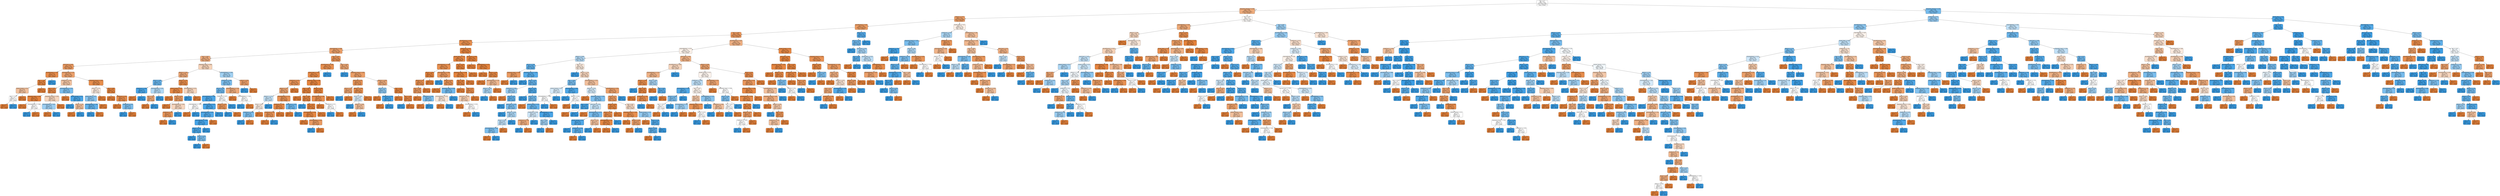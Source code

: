 digraph Tree {
node [shape=box, style="filled, rounded", color="black", fontname="helvetica"] ;
edge [fontname="helvetica"] ;
0 [label="Age <= 0.1\ngini = 0.5\nsamples = 4865\nvalue = [3856, 3854]\nclass = Exited", fillcolor="#ffffff"] ;
1 [label="Geography_Germany <= 0.58\ngini = 0.38\nsamples = 2510\nvalue = [2997, 1013]\nclass = Exited", fillcolor="#eeac7c"] ;
0 -> 1 [labeldistance=2.5, labelangle=45, headlabel="True"] ;
2 [label="Balance <= 1.33\ngini = 0.31\nsamples = 1981\nvalue = [2580, 606]\nclass = Exited", fillcolor="#eb9f68"] ;
1 -> 2 ;
3 [label="NumOfProducts <= 0.82\ngini = 0.29\nsamples = 1878\nvalue = [2498, 534]\nclass = Exited", fillcolor="#eb9c63"] ;
2 -> 3 ;
4 [label="Age <= -0.28\ngini = 0.25\nsamples = 1809\nvalue = [2485, 438]\nclass = Exited", fillcolor="#ea975c"] ;
3 -> 4 ;
5 [label="NumOfProducts <= 0.62\ngini = 0.18\nsamples = 1277\nvalue = [1849, 200]\nclass = Exited", fillcolor="#e88f4e"] ;
4 -> 5 ;
6 [label="IsActiveMember <= 0.94\ngini = 0.31\nsamples = 533\nvalue = [702, 165]\nclass = Exited", fillcolor="#eb9f68"] ;
5 -> 6 ;
7 [label="Age <= -0.65\ngini = 0.38\nsamples = 237\nvalue = [294, 101]\nclass = Exited", fillcolor="#eeac7d"] ;
6 -> 7 ;
8 [label="HasCrCard <= -0.62\ngini = 0.28\nsamples = 139\nvalue = [200, 40]\nclass = Exited", fillcolor="#ea9a61"] ;
7 -> 8 ;
9 [label="NumOfProducts <= -0.9\ngini = 0.14\nsamples = 40\nvalue = [63, 5]\nclass = Exited", fillcolor="#e78b49"] ;
8 -> 9 ;
10 [label="Age <= -1.45\ngini = 0.09\nsamples = 38\nvalue = [63, 3]\nclass = Exited", fillcolor="#e68742"] ;
9 -> 10 ;
11 [label="Gender_Female <= 0.11\ngini = 0.44\nsamples = 6\nvalue = [6, 3]\nclass = Exited", fillcolor="#f2c09c"] ;
10 -> 11 ;
12 [label="Age <= -1.76\ngini = 0.5\nsamples = 4\nvalue = [3, 3]\nclass = Exited", fillcolor="#ffffff"] ;
11 -> 12 ;
13 [label="gini = 0.0\nsamples = 1\nvalue = [3, 0]\nclass = Exited", fillcolor="#e58139"] ;
12 -> 13 ;
14 [label="gini = 0.0\nsamples = 3\nvalue = [0, 3]\nclass = Active", fillcolor="#399de5"] ;
12 -> 14 ;
15 [label="gini = 0.0\nsamples = 2\nvalue = [3, 0]\nclass = Exited", fillcolor="#e58139"] ;
11 -> 15 ;
16 [label="gini = 0.0\nsamples = 32\nvalue = [57, 0]\nclass = Exited", fillcolor="#e58139"] ;
10 -> 16 ;
17 [label="gini = 0.0\nsamples = 2\nvalue = [0, 2]\nclass = Active", fillcolor="#399de5"] ;
9 -> 17 ;
18 [label="EstimatedSalary <= -0.4\ngini = 0.32\nsamples = 99\nvalue = [137, 35]\nclass = Exited", fillcolor="#eca16c"] ;
8 -> 18 ;
19 [label="CreditScore <= 0.18\ngini = 0.45\nsamples = 43\nvalue = [51, 27]\nclass = Exited", fillcolor="#f3c4a2"] ;
18 -> 19 ;
20 [label="Age <= -0.73\ngini = 0.12\nsamples = 26\nvalue = [43, 3]\nclass = Exited", fillcolor="#e78a47"] ;
19 -> 20 ;
21 [label="Geography_Spain <= 0.58\ngini = 0.05\nsamples = 22\nvalue = [40, 1]\nclass = Exited", fillcolor="#e6843e"] ;
20 -> 21 ;
22 [label="gini = 0.0\nsamples = 20\nvalue = [39, 0]\nclass = Exited", fillcolor="#e58139"] ;
21 -> 22 ;
23 [label="EstimatedSalary <= -0.89\ngini = 0.5\nsamples = 2\nvalue = [1, 1]\nclass = Exited", fillcolor="#ffffff"] ;
21 -> 23 ;
24 [label="gini = 0.0\nsamples = 1\nvalue = [0, 1]\nclass = Active", fillcolor="#399de5"] ;
23 -> 24 ;
25 [label="gini = 0.0\nsamples = 1\nvalue = [1, 0]\nclass = Exited", fillcolor="#e58139"] ;
23 -> 25 ;
26 [label="Geography_France <= -0.01\ngini = 0.48\nsamples = 4\nvalue = [3, 2]\nclass = Exited", fillcolor="#f6d5bd"] ;
20 -> 26 ;
27 [label="EstimatedSalary <= -0.42\ngini = 0.44\nsamples = 2\nvalue = [1, 2]\nclass = Active", fillcolor="#9ccef2"] ;
26 -> 27 ;
28 [label="gini = 0.0\nsamples = 1\nvalue = [1, 0]\nclass = Exited", fillcolor="#e58139"] ;
27 -> 28 ;
29 [label="gini = 0.0\nsamples = 1\nvalue = [0, 2]\nclass = Active", fillcolor="#399de5"] ;
27 -> 29 ;
30 [label="gini = 0.0\nsamples = 2\nvalue = [2, 0]\nclass = Exited", fillcolor="#e58139"] ;
26 -> 30 ;
31 [label="EstimatedSalary <= -1.13\ngini = 0.38\nsamples = 17\nvalue = [8, 24]\nclass = Active", fillcolor="#7bbeee"] ;
19 -> 31 ;
32 [label="gini = 0.0\nsamples = 3\nvalue = [6, 0]\nclass = Exited", fillcolor="#e58139"] ;
31 -> 32 ;
33 [label="Gender_Female <= 0.11\ngini = 0.14\nsamples = 14\nvalue = [2, 24]\nclass = Active", fillcolor="#49a5e7"] ;
31 -> 33 ;
34 [label="gini = 0.0\nsamples = 11\nvalue = [0, 23]\nclass = Active", fillcolor="#399de5"] ;
33 -> 34 ;
35 [label="Tenure <= 1.39\ngini = 0.44\nsamples = 3\nvalue = [2, 1]\nclass = Exited", fillcolor="#f2c09c"] ;
33 -> 35 ;
36 [label="gini = 0.0\nsamples = 2\nvalue = [2, 0]\nclass = Exited", fillcolor="#e58139"] ;
35 -> 36 ;
37 [label="gini = 0.0\nsamples = 1\nvalue = [0, 1]\nclass = Active", fillcolor="#399de5"] ;
35 -> 37 ;
38 [label="Geography_France <= -0.01\ngini = 0.16\nsamples = 56\nvalue = [86, 8]\nclass = Exited", fillcolor="#e78d4b"] ;
18 -> 38 ;
39 [label="Balance <= 0.74\ngini = 0.5\nsamples = 9\nvalue = [6, 5]\nclass = Exited", fillcolor="#fbeade"] ;
38 -> 39 ;
40 [label="Gender_Male <= -0.11\ngini = 0.41\nsamples = 7\nvalue = [2, 5]\nclass = Active", fillcolor="#88c4ef"] ;
39 -> 40 ;
41 [label="EstimatedSalary <= 1.48\ngini = 0.28\nsamples = 6\nvalue = [1, 5]\nclass = Active", fillcolor="#61b1ea"] ;
40 -> 41 ;
42 [label="gini = 0.0\nsamples = 5\nvalue = [0, 5]\nclass = Active", fillcolor="#399de5"] ;
41 -> 42 ;
43 [label="gini = 0.0\nsamples = 1\nvalue = [1, 0]\nclass = Exited", fillcolor="#e58139"] ;
41 -> 43 ;
44 [label="gini = 0.0\nsamples = 1\nvalue = [1, 0]\nclass = Exited", fillcolor="#e58139"] ;
40 -> 44 ;
45 [label="gini = 0.0\nsamples = 2\nvalue = [4, 0]\nclass = Exited", fillcolor="#e58139"] ;
39 -> 45 ;
46 [label="Age <= -0.81\ngini = 0.07\nsamples = 47\nvalue = [80, 3]\nclass = Exited", fillcolor="#e68640"] ;
38 -> 46 ;
47 [label="gini = 0.0\nsamples = 26\nvalue = [48, 0]\nclass = Exited", fillcolor="#e58139"] ;
46 -> 47 ;
48 [label="CreditScore <= 0.61\ngini = 0.16\nsamples = 21\nvalue = [32, 3]\nclass = Exited", fillcolor="#e78d4c"] ;
46 -> 48 ;
49 [label="gini = 0.0\nsamples = 18\nvalue = [31, 0]\nclass = Exited", fillcolor="#e58139"] ;
48 -> 49 ;
50 [label="CreditScore <= 1.34\ngini = 0.38\nsamples = 3\nvalue = [1, 3]\nclass = Active", fillcolor="#7bbeee"] ;
48 -> 50 ;
51 [label="gini = 0.0\nsamples = 2\nvalue = [0, 3]\nclass = Active", fillcolor="#399de5"] ;
50 -> 51 ;
52 [label="gini = 0.0\nsamples = 1\nvalue = [1, 0]\nclass = Exited", fillcolor="#e58139"] ;
50 -> 52 ;
53 [label="Geography_Spain <= 0.58\ngini = 0.48\nsamples = 98\nvalue = [94, 61]\nclass = Exited", fillcolor="#f6d3b9"] ;
7 -> 53 ;
54 [label="Balance <= -0.45\ngini = 0.36\nsamples = 59\nvalue = [74, 23]\nclass = Exited", fillcolor="#eda877"] ;
53 -> 54 ;
55 [label="Tenure <= -0.06\ngini = 0.31\nsamples = 14\nvalue = [4, 17]\nclass = Active", fillcolor="#68b4eb"] ;
54 -> 55 ;
56 [label="CreditScore <= -0.83\ngini = 0.14\nsamples = 8\nvalue = [1, 12]\nclass = Active", fillcolor="#49a5e7"] ;
55 -> 56 ;
57 [label="gini = 0.0\nsamples = 1\nvalue = [1, 0]\nclass = Exited", fillcolor="#e58139"] ;
56 -> 57 ;
58 [label="gini = 0.0\nsamples = 7\nvalue = [0, 12]\nclass = Active", fillcolor="#399de5"] ;
56 -> 58 ;
59 [label="EstimatedSalary <= 0.01\ngini = 0.47\nsamples = 6\nvalue = [3, 5]\nclass = Active", fillcolor="#b0d8f5"] ;
55 -> 59 ;
60 [label="Age <= -0.37\ngini = 0.38\nsamples = 4\nvalue = [3, 1]\nclass = Exited", fillcolor="#eeab7b"] ;
59 -> 60 ;
61 [label="gini = 0.0\nsamples = 3\nvalue = [3, 0]\nclass = Exited", fillcolor="#e58139"] ;
60 -> 61 ;
62 [label="gini = 0.0\nsamples = 1\nvalue = [0, 1]\nclass = Active", fillcolor="#399de5"] ;
60 -> 62 ;
63 [label="gini = 0.0\nsamples = 2\nvalue = [0, 4]\nclass = Active", fillcolor="#399de5"] ;
59 -> 63 ;
64 [label="Balance <= 1.24\ngini = 0.15\nsamples = 45\nvalue = [70, 6]\nclass = Exited", fillcolor="#e78c4a"] ;
54 -> 64 ;
65 [label="Gender_Female <= 0.11\ngini = 0.11\nsamples = 42\nvalue = [67, 4]\nclass = Exited", fillcolor="#e78945"] ;
64 -> 65 ;
66 [label="gini = 0.0\nsamples = 28\nvalue = [48, 0]\nclass = Exited", fillcolor="#e58139"] ;
65 -> 66 ;
67 [label="Tenure <= -0.21\ngini = 0.29\nsamples = 14\nvalue = [19, 4]\nclass = Exited", fillcolor="#ea9c63"] ;
65 -> 67 ;
68 [label="gini = 0.0\nsamples = 7\nvalue = [13, 0]\nclass = Exited", fillcolor="#e58139"] ;
67 -> 68 ;
69 [label="EstimatedSalary <= -0.26\ngini = 0.48\nsamples = 7\nvalue = [6, 4]\nclass = Exited", fillcolor="#f6d5bd"] ;
67 -> 69 ;
70 [label="CreditScore <= 0.5\ngini = 0.24\nsamples = 4\nvalue = [6, 1]\nclass = Exited", fillcolor="#e9965a"] ;
69 -> 70 ;
71 [label="gini = 0.0\nsamples = 3\nvalue = [6, 0]\nclass = Exited", fillcolor="#e58139"] ;
70 -> 71 ;
72 [label="gini = 0.0\nsamples = 1\nvalue = [0, 1]\nclass = Active", fillcolor="#399de5"] ;
70 -> 72 ;
73 [label="gini = 0.0\nsamples = 3\nvalue = [0, 3]\nclass = Active", fillcolor="#399de5"] ;
69 -> 73 ;
74 [label="EstimatedSalary <= 0.12\ngini = 0.48\nsamples = 3\nvalue = [3, 2]\nclass = Exited", fillcolor="#f6d5bd"] ;
64 -> 74 ;
75 [label="gini = 0.0\nsamples = 1\nvalue = [0, 2]\nclass = Active", fillcolor="#399de5"] ;
74 -> 75 ;
76 [label="gini = 0.0\nsamples = 2\nvalue = [3, 0]\nclass = Exited", fillcolor="#e58139"] ;
74 -> 76 ;
77 [label="EstimatedSalary <= 0.68\ngini = 0.45\nsamples = 39\nvalue = [20, 38]\nclass = Active", fillcolor="#a1d1f3"] ;
53 -> 77 ;
78 [label="CreditScore <= 0.84\ngini = 0.38\nsamples = 32\nvalue = [12, 36]\nclass = Active", fillcolor="#7bbeee"] ;
77 -> 78 ;
79 [label="Tenure <= 0.58\ngini = 0.33\nsamples = 29\nvalue = [9, 35]\nclass = Active", fillcolor="#6cb6ec"] ;
78 -> 79 ;
80 [label="EstimatedSalary <= -1.45\ngini = 0.17\nsamples = 22\nvalue = [3, 29]\nclass = Active", fillcolor="#4da7e8"] ;
79 -> 80 ;
81 [label="IsActiveMember <= -0.65\ngini = 0.5\nsamples = 2\nvalue = [1, 1]\nclass = Exited", fillcolor="#ffffff"] ;
80 -> 81 ;
82 [label="gini = 0.0\nsamples = 1\nvalue = [1, 0]\nclass = Exited", fillcolor="#e58139"] ;
81 -> 82 ;
83 [label="gini = 0.0\nsamples = 1\nvalue = [0, 1]\nclass = Active", fillcolor="#399de5"] ;
81 -> 83 ;
84 [label="Gender_Female <= 0.11\ngini = 0.12\nsamples = 20\nvalue = [2, 28]\nclass = Active", fillcolor="#47a4e7"] ;
80 -> 84 ;
85 [label="EstimatedSalary <= 0.31\ngini = 0.2\nsamples = 12\nvalue = [2, 16]\nclass = Active", fillcolor="#52a9e8"] ;
84 -> 85 ;
86 [label="IsActiveMember <= -0.65\ngini = 0.11\nsamples = 11\nvalue = [1, 16]\nclass = Active", fillcolor="#45a3e7"] ;
85 -> 86 ;
87 [label="Balance <= 0.37\ngini = 0.13\nsamples = 9\nvalue = [1, 13]\nclass = Active", fillcolor="#48a5e7"] ;
86 -> 87 ;
88 [label="gini = 0.0\nsamples = 6\nvalue = [0, 10]\nclass = Active", fillcolor="#399de5"] ;
87 -> 88 ;
89 [label="Tenure <= -0.36\ngini = 0.38\nsamples = 3\nvalue = [1, 3]\nclass = Active", fillcolor="#7bbeee"] ;
87 -> 89 ;
90 [label="gini = 0.0\nsamples = 2\nvalue = [0, 3]\nclass = Active", fillcolor="#399de5"] ;
89 -> 90 ;
91 [label="gini = 0.0\nsamples = 1\nvalue = [1, 0]\nclass = Exited", fillcolor="#e58139"] ;
89 -> 91 ;
92 [label="gini = 0.0\nsamples = 2\nvalue = [0, 3]\nclass = Active", fillcolor="#399de5"] ;
86 -> 92 ;
93 [label="gini = 0.0\nsamples = 1\nvalue = [1, 0]\nclass = Exited", fillcolor="#e58139"] ;
85 -> 93 ;
94 [label="gini = 0.0\nsamples = 8\nvalue = [0, 12]\nclass = Active", fillcolor="#399de5"] ;
84 -> 94 ;
95 [label="CreditScore <= 0.07\ngini = 0.5\nsamples = 7\nvalue = [6, 6]\nclass = Exited", fillcolor="#ffffff"] ;
79 -> 95 ;
96 [label="Balance <= -0.24\ngini = 0.24\nsamples = 4\nvalue = [6, 1]\nclass = Exited", fillcolor="#e9965a"] ;
95 -> 96 ;
97 [label="gini = 0.0\nsamples = 1\nvalue = [0, 1]\nclass = Active", fillcolor="#399de5"] ;
96 -> 97 ;
98 [label="gini = 0.0\nsamples = 3\nvalue = [6, 0]\nclass = Exited", fillcolor="#e58139"] ;
96 -> 98 ;
99 [label="gini = 0.0\nsamples = 3\nvalue = [0, 5]\nclass = Active", fillcolor="#399de5"] ;
95 -> 99 ;
100 [label="EstimatedSalary <= -1.22\ngini = 0.38\nsamples = 3\nvalue = [3, 1]\nclass = Exited", fillcolor="#eeab7b"] ;
78 -> 100 ;
101 [label="gini = 0.0\nsamples = 1\nvalue = [2, 0]\nclass = Exited", fillcolor="#e58139"] ;
100 -> 101 ;
102 [label="EstimatedSalary <= -0.64\ngini = 0.5\nsamples = 2\nvalue = [1, 1]\nclass = Exited", fillcolor="#ffffff"] ;
100 -> 102 ;
103 [label="gini = 0.0\nsamples = 1\nvalue = [0, 1]\nclass = Active", fillcolor="#399de5"] ;
102 -> 103 ;
104 [label="gini = 0.0\nsamples = 1\nvalue = [1, 0]\nclass = Exited", fillcolor="#e58139"] ;
102 -> 104 ;
105 [label="Balance <= 0.02\ngini = 0.32\nsamples = 7\nvalue = [8, 2]\nclass = Exited", fillcolor="#eca06a"] ;
77 -> 105 ;
106 [label="gini = 0.0\nsamples = 2\nvalue = [0, 2]\nclass = Active", fillcolor="#399de5"] ;
105 -> 106 ;
107 [label="gini = 0.0\nsamples = 5\nvalue = [8, 0]\nclass = Exited", fillcolor="#e58139"] ;
105 -> 107 ;
108 [label="Age <= -0.56\ngini = 0.23\nsamples = 296\nvalue = [408, 64]\nclass = Exited", fillcolor="#e99558"] ;
6 -> 108 ;
109 [label="NumOfProducts <= -0.84\ngini = 0.19\nsamples = 220\nvalue = [318, 37]\nclass = Exited", fillcolor="#e89050"] ;
108 -> 109 ;
110 [label="Gender_Male <= -0.11\ngini = 0.12\nsamples = 211\nvalue = [318, 22]\nclass = Exited", fillcolor="#e78a47"] ;
109 -> 110 ;
111 [label="CreditScore <= 0.27\ngini = 0.22\nsamples = 89\nvalue = [125, 18]\nclass = Exited", fillcolor="#e99356"] ;
110 -> 111 ;
112 [label="Balance <= -0.2\ngini = 0.35\nsamples = 53\nvalue = [63, 18]\nclass = Exited", fillcolor="#eca572"] ;
111 -> 112 ;
113 [label="Balance <= -1.13\ngini = 0.48\nsamples = 12\nvalue = [7, 10]\nclass = Active", fillcolor="#c4e2f7"] ;
112 -> 113 ;
114 [label="Tenure <= 0.87\ngini = 0.5\nsamples = 9\nvalue = [7, 6]\nclass = Exited", fillcolor="#fbede3"] ;
113 -> 114 ;
115 [label="CreditScore <= -0.01\ngini = 0.38\nsamples = 6\nvalue = [2, 6]\nclass = Active", fillcolor="#7bbeee"] ;
114 -> 115 ;
116 [label="gini = 0.0\nsamples = 5\nvalue = [0, 6]\nclass = Active", fillcolor="#399de5"] ;
115 -> 116 ;
117 [label="gini = 0.0\nsamples = 1\nvalue = [2, 0]\nclass = Exited", fillcolor="#e58139"] ;
115 -> 117 ;
118 [label="gini = 0.0\nsamples = 3\nvalue = [5, 0]\nclass = Exited", fillcolor="#e58139"] ;
114 -> 118 ;
119 [label="gini = 0.0\nsamples = 3\nvalue = [0, 4]\nclass = Active", fillcolor="#399de5"] ;
113 -> 119 ;
120 [label="EstimatedSalary <= 1.17\ngini = 0.22\nsamples = 41\nvalue = [56, 8]\nclass = Exited", fillcolor="#e99355"] ;
112 -> 120 ;
121 [label="CreditScore <= -0.74\ngini = 0.13\nsamples = 37\nvalue = [55, 4]\nclass = Exited", fillcolor="#e78a47"] ;
120 -> 121 ;
122 [label="CreditScore <= -0.8\ngini = 0.22\nsamples = 18\nvalue = [27, 4]\nclass = Exited", fillcolor="#e99456"] ;
121 -> 122 ;
123 [label="gini = 0.0\nsamples = 16\nvalue = [27, 0]\nclass = Exited", fillcolor="#e58139"] ;
122 -> 123 ;
124 [label="gini = 0.0\nsamples = 2\nvalue = [0, 4]\nclass = Active", fillcolor="#399de5"] ;
122 -> 124 ;
125 [label="gini = 0.0\nsamples = 19\nvalue = [28, 0]\nclass = Exited", fillcolor="#e58139"] ;
121 -> 125 ;
126 [label="CreditScore <= -0.91\ngini = 0.32\nsamples = 4\nvalue = [1, 4]\nclass = Active", fillcolor="#6ab6ec"] ;
120 -> 126 ;
127 [label="gini = 0.0\nsamples = 1\nvalue = [1, 0]\nclass = Exited", fillcolor="#e58139"] ;
126 -> 127 ;
128 [label="gini = 0.0\nsamples = 3\nvalue = [0, 4]\nclass = Active", fillcolor="#399de5"] ;
126 -> 128 ;
129 [label="gini = 0.0\nsamples = 36\nvalue = [62, 0]\nclass = Exited", fillcolor="#e58139"] ;
111 -> 129 ;
130 [label="Geography_Spain <= 0.58\ngini = 0.04\nsamples = 122\nvalue = [193, 4]\nclass = Exited", fillcolor="#e6843d"] ;
110 -> 130 ;
131 [label="Age <= -0.95\ngini = 0.05\nsamples = 82\nvalue = [123, 3]\nclass = Exited", fillcolor="#e6843e"] ;
130 -> 131 ;
132 [label="gini = 0.0\nsamples = 43\nvalue = [64, 0]\nclass = Exited", fillcolor="#e58139"] ;
131 -> 132 ;
133 [label="Age <= -0.88\ngini = 0.09\nsamples = 39\nvalue = [59, 3]\nclass = Exited", fillcolor="#e68743"] ;
131 -> 133 ;
134 [label="gini = 0.0\nsamples = 2\nvalue = [0, 2]\nclass = Active", fillcolor="#399de5"] ;
133 -> 134 ;
135 [label="Age <= -0.77\ngini = 0.03\nsamples = 37\nvalue = [59, 1]\nclass = Exited", fillcolor="#e5833c"] ;
133 -> 135 ;
136 [label="EstimatedSalary <= 0.14\ngini = 0.09\nsamples = 15\nvalue = [21, 1]\nclass = Exited", fillcolor="#e68742"] ;
135 -> 136 ;
137 [label="gini = 0.0\nsamples = 9\nvalue = [16, 0]\nclass = Exited", fillcolor="#e58139"] ;
136 -> 137 ;
138 [label="EstimatedSalary <= 0.19\ngini = 0.28\nsamples = 6\nvalue = [5, 1]\nclass = Exited", fillcolor="#ea9a61"] ;
136 -> 138 ;
139 [label="gini = 0.0\nsamples = 1\nvalue = [0, 1]\nclass = Active", fillcolor="#399de5"] ;
138 -> 139 ;
140 [label="gini = 0.0\nsamples = 5\nvalue = [5, 0]\nclass = Exited", fillcolor="#e58139"] ;
138 -> 140 ;
141 [label="gini = 0.0\nsamples = 22\nvalue = [38, 0]\nclass = Exited", fillcolor="#e58139"] ;
135 -> 141 ;
142 [label="Balance <= -0.85\ngini = 0.03\nsamples = 40\nvalue = [70, 1]\nclass = Exited", fillcolor="#e5833c"] ;
130 -> 142 ;
143 [label="EstimatedSalary <= 1.05\ngini = 0.18\nsamples = 5\nvalue = [9, 1]\nclass = Exited", fillcolor="#e88f4f"] ;
142 -> 143 ;
144 [label="gini = 0.0\nsamples = 3\nvalue = [8, 0]\nclass = Exited", fillcolor="#e58139"] ;
143 -> 144 ;
145 [label="CreditScore <= 0.1\ngini = 0.5\nsamples = 2\nvalue = [1, 1]\nclass = Exited", fillcolor="#ffffff"] ;
143 -> 145 ;
146 [label="gini = 0.0\nsamples = 1\nvalue = [0, 1]\nclass = Active", fillcolor="#399de5"] ;
145 -> 146 ;
147 [label="gini = 0.0\nsamples = 1\nvalue = [1, 0]\nclass = Exited", fillcolor="#e58139"] ;
145 -> 147 ;
148 [label="gini = 0.0\nsamples = 35\nvalue = [61, 0]\nclass = Exited", fillcolor="#e58139"] ;
142 -> 148 ;
149 [label="gini = 0.0\nsamples = 9\nvalue = [0, 15]\nclass = Active", fillcolor="#399de5"] ;
109 -> 149 ;
150 [label="Age <= -0.48\ngini = 0.36\nsamples = 76\nvalue = [90, 27]\nclass = Exited", fillcolor="#eda774"] ;
108 -> 150 ;
151 [label="gini = 0.0\nsamples = 4\nvalue = [0, 6]\nclass = Active", fillcolor="#399de5"] ;
150 -> 151 ;
152 [label="Geography_France <= -0.01\ngini = 0.31\nsamples = 72\nvalue = [90, 21]\nclass = Exited", fillcolor="#eb9e67"] ;
150 -> 152 ;
153 [label="HasCrCard <= 0.5\ngini = 0.23\nsamples = 35\nvalue = [51, 8]\nclass = Exited", fillcolor="#e99558"] ;
152 -> 153 ;
154 [label="Tenure <= -0.7\ngini = 0.34\nsamples = 9\nvalue = [11, 3]\nclass = Exited", fillcolor="#eca36f"] ;
153 -> 154 ;
155 [label="gini = 0.0\nsamples = 3\nvalue = [0, 3]\nclass = Active", fillcolor="#399de5"] ;
154 -> 155 ;
156 [label="gini = 0.0\nsamples = 6\nvalue = [11, 0]\nclass = Exited", fillcolor="#e58139"] ;
154 -> 156 ;
157 [label="Balance <= -0.38\ngini = 0.2\nsamples = 26\nvalue = [40, 5]\nclass = Exited", fillcolor="#e89152"] ;
153 -> 157 ;
158 [label="Tenure <= -0.87\ngini = 0.49\nsamples = 7\nvalue = [4, 5]\nclass = Active", fillcolor="#d7ebfa"] ;
157 -> 158 ;
159 [label="gini = 0.0\nsamples = 3\nvalue = [0, 3]\nclass = Active", fillcolor="#399de5"] ;
158 -> 159 ;
160 [label="Balance <= -0.96\ngini = 0.44\nsamples = 4\nvalue = [4, 2]\nclass = Exited", fillcolor="#f2c09c"] ;
158 -> 160 ;
161 [label="gini = 0.0\nsamples = 3\nvalue = [4, 0]\nclass = Exited", fillcolor="#e58139"] ;
160 -> 161 ;
162 [label="gini = 0.0\nsamples = 1\nvalue = [0, 2]\nclass = Active", fillcolor="#399de5"] ;
160 -> 162 ;
163 [label="gini = 0.0\nsamples = 19\nvalue = [36, 0]\nclass = Exited", fillcolor="#e58139"] ;
157 -> 163 ;
164 [label="Balance <= -0.59\ngini = 0.38\nsamples = 37\nvalue = [39, 13]\nclass = Exited", fillcolor="#eeab7b"] ;
152 -> 164 ;
165 [label="Tenure <= -0.7\ngini = 0.42\nsamples = 10\nvalue = [5, 12]\nclass = Active", fillcolor="#8bc6f0"] ;
164 -> 165 ;
166 [label="gini = 0.0\nsamples = 1\nvalue = [4, 0]\nclass = Exited", fillcolor="#e58139"] ;
165 -> 166 ;
167 [label="CreditScore <= -0.54\ngini = 0.14\nsamples = 9\nvalue = [1, 12]\nclass = Active", fillcolor="#49a5e7"] ;
165 -> 167 ;
168 [label="gini = 0.0\nsamples = 1\nvalue = [1, 0]\nclass = Exited", fillcolor="#e58139"] ;
167 -> 168 ;
169 [label="gini = 0.0\nsamples = 8\nvalue = [0, 12]\nclass = Active", fillcolor="#399de5"] ;
167 -> 169 ;
170 [label="Age <= -0.33\ngini = 0.06\nsamples = 27\nvalue = [34, 1]\nclass = Exited", fillcolor="#e6853f"] ;
164 -> 170 ;
171 [label="gini = 0.0\nsamples = 15\nvalue = [19, 0]\nclass = Exited", fillcolor="#e58139"] ;
170 -> 171 ;
172 [label="Age <= -0.29\ngini = 0.12\nsamples = 12\nvalue = [15, 1]\nclass = Exited", fillcolor="#e78946"] ;
170 -> 172 ;
173 [label="gini = 0.0\nsamples = 1\nvalue = [0, 1]\nclass = Active", fillcolor="#399de5"] ;
172 -> 173 ;
174 [label="gini = 0.0\nsamples = 11\nvalue = [15, 0]\nclass = Exited", fillcolor="#e58139"] ;
172 -> 174 ;
175 [label="CreditScore <= -0.21\ngini = 0.06\nsamples = 744\nvalue = [1147, 35]\nclass = Exited", fillcolor="#e6853f"] ;
5 -> 175 ;
176 [label="Gender_Male <= -0.11\ngini = 0.1\nsamples = 325\nvalue = [495, 28]\nclass = Exited", fillcolor="#e68844"] ;
175 -> 176 ;
177 [label="IsActiveMember <= -0.83\ngini = 0.19\nsamples = 154\nvalue = [212, 25]\nclass = Exited", fillcolor="#e89050"] ;
176 -> 177 ;
178 [label="Tenure <= -0.53\ngini = 0.06\nsamples = 71\nvalue = [98, 3]\nclass = Exited", fillcolor="#e6853f"] ;
177 -> 178 ;
179 [label="Balance <= -0.7\ngini = 0.2\nsamples = 21\nvalue = [24, 3]\nclass = Exited", fillcolor="#e89152"] ;
178 -> 179 ;
180 [label="Age <= -0.33\ngini = 0.28\nsamples = 13\nvalue = [15, 3]\nclass = Exited", fillcolor="#ea9a61"] ;
179 -> 180 ;
181 [label="gini = 0.0\nsamples = 11\nvalue = [14, 0]\nclass = Exited", fillcolor="#e58139"] ;
180 -> 181 ;
182 [label="CreditScore <= -0.66\ngini = 0.38\nsamples = 2\nvalue = [1, 3]\nclass = Active", fillcolor="#7bbeee"] ;
180 -> 182 ;
183 [label="gini = 0.0\nsamples = 1\nvalue = [1, 0]\nclass = Exited", fillcolor="#e58139"] ;
182 -> 183 ;
184 [label="gini = 0.0\nsamples = 1\nvalue = [0, 3]\nclass = Active", fillcolor="#399de5"] ;
182 -> 184 ;
185 [label="gini = 0.0\nsamples = 8\nvalue = [9, 0]\nclass = Exited", fillcolor="#e58139"] ;
179 -> 185 ;
186 [label="gini = 0.0\nsamples = 50\nvalue = [74, 0]\nclass = Exited", fillcolor="#e58139"] ;
178 -> 186 ;
187 [label="IsActiveMember <= 0.96\ngini = 0.27\nsamples = 83\nvalue = [114, 22]\nclass = Exited", fillcolor="#ea995f"] ;
177 -> 187 ;
188 [label="gini = 0.0\nsamples = 3\nvalue = [0, 4]\nclass = Active", fillcolor="#399de5"] ;
187 -> 188 ;
189 [label="Balance <= 0.51\ngini = 0.24\nsamples = 80\nvalue = [114, 18]\nclass = Exited", fillcolor="#e99558"] ;
187 -> 189 ;
190 [label="gini = 0.0\nsamples = 68\nvalue = [109, 0]\nclass = Exited", fillcolor="#e58139"] ;
189 -> 190 ;
191 [label="Geography_Spain <= 0.58\ngini = 0.34\nsamples = 12\nvalue = [5, 18]\nclass = Active", fillcolor="#70b8ec"] ;
189 -> 191 ;
192 [label="EstimatedSalary <= 0.25\ngini = 0.49\nsamples = 6\nvalue = [5, 4]\nclass = Exited", fillcolor="#fae6d7"] ;
191 -> 192 ;
193 [label="gini = 0.0\nsamples = 3\nvalue = [5, 0]\nclass = Exited", fillcolor="#e58139"] ;
192 -> 193 ;
194 [label="gini = 0.0\nsamples = 3\nvalue = [0, 4]\nclass = Active", fillcolor="#399de5"] ;
192 -> 194 ;
195 [label="gini = 0.0\nsamples = 6\nvalue = [0, 14]\nclass = Active", fillcolor="#399de5"] ;
191 -> 195 ;
196 [label="Tenure <= 0.16\ngini = 0.02\nsamples = 171\nvalue = [283, 3]\nclass = Exited", fillcolor="#e5823b"] ;
176 -> 196 ;
197 [label="Geography_Spain <= 0.58\ngini = 0.04\nsamples = 86\nvalue = [145, 3]\nclass = Exited", fillcolor="#e6843d"] ;
196 -> 197 ;
198 [label="Age <= -0.62\ngini = 0.06\nsamples = 57\nvalue = [96, 3]\nclass = Exited", fillcolor="#e6853f"] ;
197 -> 198 ;
199 [label="gini = 0.0\nsamples = 40\nvalue = [67, 0]\nclass = Exited", fillcolor="#e58139"] ;
198 -> 199 ;
200 [label="Age <= -0.5\ngini = 0.17\nsamples = 17\nvalue = [29, 3]\nclass = Exited", fillcolor="#e88e4d"] ;
198 -> 200 ;
201 [label="HasCrCard <= -0.45\ngini = 0.47\nsamples = 4\nvalue = [5, 3]\nclass = Exited", fillcolor="#f5cdb0"] ;
200 -> 201 ;
202 [label="gini = 0.0\nsamples = 1\nvalue = [2, 0]\nclass = Exited", fillcolor="#e58139"] ;
201 -> 202 ;
203 [label="EstimatedSalary <= 0.53\ngini = 0.5\nsamples = 3\nvalue = [3, 3]\nclass = Exited", fillcolor="#ffffff"] ;
201 -> 203 ;
204 [label="gini = 0.0\nsamples = 1\nvalue = [3, 0]\nclass = Exited", fillcolor="#e58139"] ;
203 -> 204 ;
205 [label="gini = 0.0\nsamples = 2\nvalue = [0, 3]\nclass = Active", fillcolor="#399de5"] ;
203 -> 205 ;
206 [label="gini = 0.0\nsamples = 13\nvalue = [24, 0]\nclass = Exited", fillcolor="#e58139"] ;
200 -> 206 ;
207 [label="gini = 0.0\nsamples = 29\nvalue = [49, 0]\nclass = Exited", fillcolor="#e58139"] ;
197 -> 207 ;
208 [label="gini = 0.0\nsamples = 85\nvalue = [138, 0]\nclass = Exited", fillcolor="#e58139"] ;
196 -> 208 ;
209 [label="HasCrCard <= -0.45\ngini = 0.02\nsamples = 419\nvalue = [652, 7]\nclass = Exited", fillcolor="#e5823b"] ;
175 -> 209 ;
210 [label="gini = 0.0\nsamples = 117\nvalue = [177, 0]\nclass = Exited", fillcolor="#e58139"] ;
209 -> 210 ;
211 [label="EstimatedSalary <= 0.73\ngini = 0.03\nsamples = 302\nvalue = [475, 7]\nclass = Exited", fillcolor="#e5833c"] ;
209 -> 211 ;
212 [label="gini = 0.0\nsamples = 200\nvalue = [320, 0]\nclass = Exited", fillcolor="#e58139"] ;
211 -> 212 ;
213 [label="Balance <= 0.54\ngini = 0.08\nsamples = 102\nvalue = [155, 7]\nclass = Exited", fillcolor="#e68742"] ;
211 -> 213 ;
214 [label="gini = 0.0\nsamples = 90\nvalue = [139, 0]\nclass = Exited", fillcolor="#e58139"] ;
213 -> 214 ;
215 [label="EstimatedSalary <= 1.14\ngini = 0.42\nsamples = 12\nvalue = [16, 7]\nclass = Exited", fillcolor="#f0b890"] ;
213 -> 215 ;
216 [label="Balance <= 0.76\ngini = 0.46\nsamples = 7\nvalue = [4, 7]\nclass = Active", fillcolor="#aad5f4"] ;
215 -> 216 ;
217 [label="gini = 0.0\nsamples = 5\nvalue = [0, 7]\nclass = Active", fillcolor="#399de5"] ;
216 -> 217 ;
218 [label="gini = 0.0\nsamples = 2\nvalue = [4, 0]\nclass = Exited", fillcolor="#e58139"] ;
216 -> 218 ;
219 [label="gini = 0.0\nsamples = 5\nvalue = [12, 0]\nclass = Exited", fillcolor="#e58139"] ;
215 -> 219 ;
220 [label="NumOfProducts <= 0.67\ngini = 0.4\nsamples = 532\nvalue = [636, 238]\nclass = Exited", fillcolor="#efb083"] ;
4 -> 220 ;
221 [label="IsActiveMember <= 0.75\ngini = 0.5\nsamples = 273\nvalue = [239, 214]\nclass = Exited", fillcolor="#fcf2ea"] ;
220 -> 221 ;
222 [label="Balance <= 0.06\ngini = 0.47\nsamples = 150\nvalue = [99, 161]\nclass = Active", fillcolor="#b3d9f5"] ;
221 -> 222 ;
223 [label="Tenure <= -1.68\ngini = 0.28\nsamples = 65\nvalue = [19, 95]\nclass = Active", fillcolor="#61b1ea"] ;
222 -> 223 ;
224 [label="Geography_Spain <= 0.58\ngini = 0.28\nsamples = 3\nvalue = [5, 1]\nclass = Exited", fillcolor="#ea9a61"] ;
223 -> 224 ;
225 [label="gini = 0.0\nsamples = 2\nvalue = [5, 0]\nclass = Exited", fillcolor="#e58139"] ;
224 -> 225 ;
226 [label="gini = 0.0\nsamples = 1\nvalue = [0, 1]\nclass = Active", fillcolor="#399de5"] ;
224 -> 226 ;
227 [label="Geography_France <= -0.01\ngini = 0.23\nsamples = 62\nvalue = [14, 94]\nclass = Active", fillcolor="#56ace9"] ;
223 -> 227 ;
228 [label="gini = 0.0\nsamples = 19\nvalue = [0, 30]\nclass = Active", fillcolor="#399de5"] ;
227 -> 228 ;
229 [label="Tenure <= 0.35\ngini = 0.29\nsamples = 43\nvalue = [14, 64]\nclass = Active", fillcolor="#64b2eb"] ;
227 -> 229 ;
230 [label="CreditScore <= -0.98\ngini = 0.44\nsamples = 15\nvalue = [9, 19]\nclass = Active", fillcolor="#97cbf1"] ;
229 -> 230 ;
231 [label="gini = 0.0\nsamples = 2\nvalue = [5, 0]\nclass = Exited", fillcolor="#e58139"] ;
230 -> 231 ;
232 [label="Tenure <= -0.4\ngini = 0.29\nsamples = 13\nvalue = [4, 19]\nclass = Active", fillcolor="#63b2ea"] ;
230 -> 232 ;
233 [label="gini = 0.0\nsamples = 5\nvalue = [0, 7]\nclass = Active", fillcolor="#399de5"] ;
232 -> 233 ;
234 [label="HasCrCard <= -0.45\ngini = 0.38\nsamples = 8\nvalue = [4, 12]\nclass = Active", fillcolor="#7bbeee"] ;
232 -> 234 ;
235 [label="gini = 0.0\nsamples = 2\nvalue = [0, 5]\nclass = Active", fillcolor="#399de5"] ;
234 -> 235 ;
236 [label="Balance <= -0.59\ngini = 0.46\nsamples = 6\nvalue = [4, 7]\nclass = Active", fillcolor="#aad5f4"] ;
234 -> 236 ;
237 [label="Tenure <= -0.14\ngini = 0.48\nsamples = 5\nvalue = [4, 6]\nclass = Active", fillcolor="#bddef6"] ;
236 -> 237 ;
238 [label="EstimatedSalary <= -0.24\ngini = 0.38\nsamples = 4\nvalue = [2, 6]\nclass = Active", fillcolor="#7bbeee"] ;
237 -> 238 ;
239 [label="gini = 0.0\nsamples = 1\nvalue = [2, 0]\nclass = Exited", fillcolor="#e58139"] ;
238 -> 239 ;
240 [label="gini = 0.0\nsamples = 3\nvalue = [0, 6]\nclass = Active", fillcolor="#399de5"] ;
238 -> 240 ;
241 [label="gini = 0.0\nsamples = 1\nvalue = [2, 0]\nclass = Exited", fillcolor="#e58139"] ;
237 -> 241 ;
242 [label="gini = 0.0\nsamples = 1\nvalue = [0, 1]\nclass = Active", fillcolor="#399de5"] ;
236 -> 242 ;
243 [label="Tenure <= 0.92\ngini = 0.18\nsamples = 28\nvalue = [5, 45]\nclass = Active", fillcolor="#4fa8e8"] ;
229 -> 243 ;
244 [label="gini = 0.0\nsamples = 14\nvalue = [0, 27]\nclass = Active", fillcolor="#399de5"] ;
243 -> 244 ;
245 [label="Tenure <= 1.04\ngini = 0.34\nsamples = 14\nvalue = [5, 18]\nclass = Active", fillcolor="#70b8ec"] ;
243 -> 245 ;
246 [label="gini = 0.0\nsamples = 1\nvalue = [1, 0]\nclass = Exited", fillcolor="#e58139"] ;
245 -> 246 ;
247 [label="Gender_Female <= 0.11\ngini = 0.3\nsamples = 13\nvalue = [4, 18]\nclass = Active", fillcolor="#65b3eb"] ;
245 -> 247 ;
248 [label="CreditScore <= 0.06\ngini = 0.49\nsamples = 5\nvalue = [3, 4]\nclass = Active", fillcolor="#cee6f8"] ;
247 -> 248 ;
249 [label="CreditScore <= -1.78\ngini = 0.38\nsamples = 3\nvalue = [3, 1]\nclass = Exited", fillcolor="#eeab7b"] ;
248 -> 249 ;
250 [label="gini = 0.0\nsamples = 1\nvalue = [0, 1]\nclass = Active", fillcolor="#399de5"] ;
249 -> 250 ;
251 [label="gini = 0.0\nsamples = 2\nvalue = [3, 0]\nclass = Exited", fillcolor="#e58139"] ;
249 -> 251 ;
252 [label="gini = 0.0\nsamples = 2\nvalue = [0, 3]\nclass = Active", fillcolor="#399de5"] ;
248 -> 252 ;
253 [label="EstimatedSalary <= -0.87\ngini = 0.12\nsamples = 8\nvalue = [1, 14]\nclass = Active", fillcolor="#47a4e7"] ;
247 -> 253 ;
254 [label="Age <= -0.05\ngini = 0.44\nsamples = 2\nvalue = [1, 2]\nclass = Active", fillcolor="#9ccef2"] ;
253 -> 254 ;
255 [label="gini = 0.0\nsamples = 1\nvalue = [0, 2]\nclass = Active", fillcolor="#399de5"] ;
254 -> 255 ;
256 [label="gini = 0.0\nsamples = 1\nvalue = [1, 0]\nclass = Exited", fillcolor="#e58139"] ;
254 -> 256 ;
257 [label="gini = 0.0\nsamples = 6\nvalue = [0, 12]\nclass = Active", fillcolor="#399de5"] ;
253 -> 257 ;
258 [label="Age <= -0.2\ngini = 0.5\nsamples = 85\nvalue = [80, 66]\nclass = Exited", fillcolor="#fae9dc"] ;
222 -> 258 ;
259 [label="gini = 0.0\nsamples = 6\nvalue = [0, 13]\nclass = Active", fillcolor="#399de5"] ;
258 -> 259 ;
260 [label="Tenure <= -1.14\ngini = 0.48\nsamples = 79\nvalue = [80, 53]\nclass = Exited", fillcolor="#f6d4bc"] ;
258 -> 260 ;
261 [label="Age <= -0.09\ngini = 0.36\nsamples = 13\nvalue = [5, 16]\nclass = Active", fillcolor="#77bced"] ;
260 -> 261 ;
262 [label="Gender_Female <= 0.11\ngini = 0.49\nsamples = 6\nvalue = [4, 5]\nclass = Active", fillcolor="#d7ebfa"] ;
261 -> 262 ;
263 [label="EstimatedSalary <= -0.92\ngini = 0.5\nsamples = 5\nvalue = [4, 4]\nclass = Exited", fillcolor="#ffffff"] ;
262 -> 263 ;
264 [label="gini = 0.0\nsamples = 2\nvalue = [0, 4]\nclass = Active", fillcolor="#399de5"] ;
263 -> 264 ;
265 [label="gini = 0.0\nsamples = 3\nvalue = [4, 0]\nclass = Exited", fillcolor="#e58139"] ;
263 -> 265 ;
266 [label="gini = 0.0\nsamples = 1\nvalue = [0, 1]\nclass = Active", fillcolor="#399de5"] ;
262 -> 266 ;
267 [label="EstimatedSalary <= 0.06\ngini = 0.15\nsamples = 7\nvalue = [1, 11]\nclass = Active", fillcolor="#4ba6e7"] ;
261 -> 267 ;
268 [label="gini = 0.0\nsamples = 5\nvalue = [0, 10]\nclass = Active", fillcolor="#399de5"] ;
267 -> 268 ;
269 [label="Balance <= 0.83\ngini = 0.5\nsamples = 2\nvalue = [1, 1]\nclass = Exited", fillcolor="#ffffff"] ;
267 -> 269 ;
270 [label="gini = 0.0\nsamples = 1\nvalue = [1, 0]\nclass = Exited", fillcolor="#e58139"] ;
269 -> 270 ;
271 [label="gini = 0.0\nsamples = 1\nvalue = [0, 1]\nclass = Active", fillcolor="#399de5"] ;
269 -> 271 ;
272 [label="EstimatedSalary <= -0.51\ngini = 0.44\nsamples = 66\nvalue = [75, 37]\nclass = Exited", fillcolor="#f2bf9b"] ;
260 -> 272 ;
273 [label="Balance <= 0.39\ngini = 0.49\nsamples = 26\nvalue = [18, 23]\nclass = Active", fillcolor="#d4eaf9"] ;
272 -> 273 ;
274 [label="gini = 0.0\nsamples = 5\nvalue = [10, 0]\nclass = Exited", fillcolor="#e58139"] ;
273 -> 274 ;
275 [label="Geography_France <= -0.01\ngini = 0.38\nsamples = 21\nvalue = [8, 23]\nclass = Active", fillcolor="#7ebfee"] ;
273 -> 275 ;
276 [label="Age <= -0.16\ngini = 0.13\nsamples = 8\nvalue = [1, 13]\nclass = Active", fillcolor="#48a5e7"] ;
275 -> 276 ;
277 [label="gini = 0.0\nsamples = 1\nvalue = [1, 0]\nclass = Exited", fillcolor="#e58139"] ;
276 -> 277 ;
278 [label="gini = 0.0\nsamples = 7\nvalue = [0, 13]\nclass = Active", fillcolor="#399de5"] ;
276 -> 278 ;
279 [label="HasCrCard <= -0.45\ngini = 0.48\nsamples = 13\nvalue = [7, 10]\nclass = Active", fillcolor="#c4e2f7"] ;
275 -> 279 ;
280 [label="gini = 0.0\nsamples = 3\nvalue = [4, 0]\nclass = Exited", fillcolor="#e58139"] ;
279 -> 280 ;
281 [label="EstimatedSalary <= -0.77\ngini = 0.36\nsamples = 10\nvalue = [3, 10]\nclass = Active", fillcolor="#74baed"] ;
279 -> 281 ;
282 [label="Gender_Female <= 0.11\ngini = 0.18\nsamples = 8\nvalue = [1, 9]\nclass = Active", fillcolor="#4fa8e8"] ;
281 -> 282 ;
283 [label="gini = 0.0\nsamples = 2\nvalue = [0, 3]\nclass = Active", fillcolor="#399de5"] ;
282 -> 283 ;
284 [label="CreditScore <= -0.26\ngini = 0.24\nsamples = 6\nvalue = [1, 6]\nclass = Active", fillcolor="#5aade9"] ;
282 -> 284 ;
285 [label="gini = 0.0\nsamples = 1\nvalue = [1, 0]\nclass = Exited", fillcolor="#e58139"] ;
284 -> 285 ;
286 [label="gini = 0.0\nsamples = 5\nvalue = [0, 6]\nclass = Active", fillcolor="#399de5"] ;
284 -> 286 ;
287 [label="Tenure <= 1.07\ngini = 0.44\nsamples = 2\nvalue = [2, 1]\nclass = Exited", fillcolor="#f2c09c"] ;
281 -> 287 ;
288 [label="gini = 0.0\nsamples = 1\nvalue = [0, 1]\nclass = Active", fillcolor="#399de5"] ;
287 -> 288 ;
289 [label="gini = 0.0\nsamples = 1\nvalue = [2, 0]\nclass = Exited", fillcolor="#e58139"] ;
287 -> 289 ;
290 [label="NumOfProducts <= -0.54\ngini = 0.32\nsamples = 40\nvalue = [57, 14]\nclass = Exited", fillcolor="#eba06a"] ;
272 -> 290 ;
291 [label="Tenure <= 1.2\ngini = 0.29\nsamples = 38\nvalue = [57, 12]\nclass = Exited", fillcolor="#ea9c63"] ;
290 -> 291 ;
292 [label="Balance <= 0.52\ngini = 0.08\nsamples = 26\nvalue = [43, 2]\nclass = Exited", fillcolor="#e68742"] ;
291 -> 292 ;
293 [label="Balance <= 0.48\ngini = 0.17\nsamples = 11\nvalue = [19, 2]\nclass = Exited", fillcolor="#e88e4e"] ;
292 -> 293 ;
294 [label="EstimatedSalary <= 1.3\ngini = 0.09\nsamples = 10\nvalue = [19, 1]\nclass = Exited", fillcolor="#e68843"] ;
293 -> 294 ;
295 [label="gini = 0.0\nsamples = 9\nvalue = [19, 0]\nclass = Exited", fillcolor="#e58139"] ;
294 -> 295 ;
296 [label="gini = 0.0\nsamples = 1\nvalue = [0, 1]\nclass = Active", fillcolor="#399de5"] ;
294 -> 296 ;
297 [label="gini = 0.0\nsamples = 1\nvalue = [0, 1]\nclass = Active", fillcolor="#399de5"] ;
293 -> 297 ;
298 [label="gini = 0.0\nsamples = 15\nvalue = [24, 0]\nclass = Exited", fillcolor="#e58139"] ;
292 -> 298 ;
299 [label="Age <= 0.02\ngini = 0.49\nsamples = 12\nvalue = [14, 10]\nclass = Exited", fillcolor="#f8dbc6"] ;
291 -> 299 ;
300 [label="Geography_France <= -0.01\ngini = 0.17\nsamples = 6\nvalue = [10, 1]\nclass = Exited", fillcolor="#e88e4d"] ;
299 -> 300 ;
301 [label="gini = 0.0\nsamples = 2\nvalue = [6, 0]\nclass = Exited", fillcolor="#e58139"] ;
300 -> 301 ;
302 [label="Balance <= 0.82\ngini = 0.32\nsamples = 4\nvalue = [4, 1]\nclass = Exited", fillcolor="#eca06a"] ;
300 -> 302 ;
303 [label="gini = 0.0\nsamples = 3\nvalue = [4, 0]\nclass = Exited", fillcolor="#e58139"] ;
302 -> 303 ;
304 [label="gini = 0.0\nsamples = 1\nvalue = [0, 1]\nclass = Active", fillcolor="#399de5"] ;
302 -> 304 ;
305 [label="Gender_Female <= 0.11\ngini = 0.43\nsamples = 6\nvalue = [4, 9]\nclass = Active", fillcolor="#91c9f1"] ;
299 -> 305 ;
306 [label="gini = 0.0\nsamples = 1\nvalue = [3, 0]\nclass = Exited", fillcolor="#e58139"] ;
305 -> 306 ;
307 [label="Tenure <= 1.39\ngini = 0.18\nsamples = 5\nvalue = [1, 9]\nclass = Active", fillcolor="#4fa8e8"] ;
305 -> 307 ;
308 [label="Balance <= 0.69\ngini = 0.24\nsamples = 3\nvalue = [1, 6]\nclass = Active", fillcolor="#5aade9"] ;
307 -> 308 ;
309 [label="gini = 0.0\nsamples = 1\nvalue = [1, 0]\nclass = Exited", fillcolor="#e58139"] ;
308 -> 309 ;
310 [label="gini = 0.0\nsamples = 2\nvalue = [0, 6]\nclass = Active", fillcolor="#399de5"] ;
308 -> 310 ;
311 [label="gini = 0.0\nsamples = 2\nvalue = [0, 3]\nclass = Active", fillcolor="#399de5"] ;
307 -> 311 ;
312 [label="gini = 0.0\nsamples = 2\nvalue = [0, 2]\nclass = Active", fillcolor="#399de5"] ;
290 -> 312 ;
313 [label="HasCrCard <= -0.45\ngini = 0.4\nsamples = 123\nvalue = [140, 53]\nclass = Exited", fillcolor="#efb184"] ;
221 -> 313 ;
314 [label="NumOfProducts <= -0.86\ngini = 0.48\nsamples = 37\nvalue = [36, 24]\nclass = Exited", fillcolor="#f6d5bd"] ;
313 -> 314 ;
315 [label="EstimatedSalary <= 1.22\ngini = 0.4\nsamples = 33\nvalue = [36, 14]\nclass = Exited", fillcolor="#efb286"] ;
314 -> 315 ;
316 [label="Balance <= -0.49\ngini = 0.17\nsamples = 22\nvalue = [30, 3]\nclass = Exited", fillcolor="#e88e4d"] ;
315 -> 316 ;
317 [label="gini = 0.0\nsamples = 2\nvalue = [0, 2]\nclass = Active", fillcolor="#399de5"] ;
316 -> 317 ;
318 [label="Age <= -0.07\ngini = 0.06\nsamples = 20\nvalue = [30, 1]\nclass = Exited", fillcolor="#e68540"] ;
316 -> 318 ;
319 [label="gini = 0.0\nsamples = 11\nvalue = [19, 0]\nclass = Exited", fillcolor="#e58139"] ;
318 -> 319 ;
320 [label="CreditScore <= -1.03\ngini = 0.15\nsamples = 9\nvalue = [11, 1]\nclass = Exited", fillcolor="#e78c4b"] ;
318 -> 320 ;
321 [label="gini = 0.0\nsamples = 1\nvalue = [0, 1]\nclass = Active", fillcolor="#399de5"] ;
320 -> 321 ;
322 [label="gini = 0.0\nsamples = 8\nvalue = [11, 0]\nclass = Exited", fillcolor="#e58139"] ;
320 -> 322 ;
323 [label="Tenure <= -0.62\ngini = 0.46\nsamples = 11\nvalue = [6, 11]\nclass = Active", fillcolor="#a5d2f3"] ;
315 -> 323 ;
324 [label="gini = 0.0\nsamples = 2\nvalue = [4, 0]\nclass = Exited", fillcolor="#e58139"] ;
323 -> 324 ;
325 [label="Age <= 0.04\ngini = 0.26\nsamples = 9\nvalue = [2, 11]\nclass = Active", fillcolor="#5dafea"] ;
323 -> 325 ;
326 [label="gini = 0.0\nsamples = 8\nvalue = [0, 11]\nclass = Active", fillcolor="#399de5"] ;
325 -> 326 ;
327 [label="gini = 0.0\nsamples = 1\nvalue = [2, 0]\nclass = Exited", fillcolor="#e58139"] ;
325 -> 327 ;
328 [label="gini = 0.0\nsamples = 4\nvalue = [0, 10]\nclass = Active", fillcolor="#399de5"] ;
314 -> 328 ;
329 [label="Balance <= 0.06\ngini = 0.34\nsamples = 86\nvalue = [104, 29]\nclass = Exited", fillcolor="#eca470"] ;
313 -> 329 ;
330 [label="Gender_Female <= 0.11\ngini = 0.5\nsamples = 28\nvalue = [23, 21]\nclass = Exited", fillcolor="#fdf4ee"] ;
329 -> 330 ;
331 [label="CreditScore <= -0.87\ngini = 0.48\nsamples = 20\nvalue = [12, 18]\nclass = Active", fillcolor="#bddef6"] ;
330 -> 331 ;
332 [label="EstimatedSalary <= 0.25\ngini = 0.2\nsamples = 5\nvalue = [1, 8]\nclass = Active", fillcolor="#52a9e8"] ;
331 -> 332 ;
333 [label="Balance <= -0.99\ngini = 0.38\nsamples = 4\nvalue = [1, 3]\nclass = Active", fillcolor="#7bbeee"] ;
332 -> 333 ;
334 [label="Age <= -0.14\ngini = 0.5\nsamples = 2\nvalue = [1, 1]\nclass = Exited", fillcolor="#ffffff"] ;
333 -> 334 ;
335 [label="gini = 0.0\nsamples = 1\nvalue = [1, 0]\nclass = Exited", fillcolor="#e58139"] ;
334 -> 335 ;
336 [label="gini = 0.0\nsamples = 1\nvalue = [0, 1]\nclass = Active", fillcolor="#399de5"] ;
334 -> 336 ;
337 [label="gini = 0.0\nsamples = 2\nvalue = [0, 2]\nclass = Active", fillcolor="#399de5"] ;
333 -> 337 ;
338 [label="gini = 0.0\nsamples = 1\nvalue = [0, 5]\nclass = Active", fillcolor="#399de5"] ;
332 -> 338 ;
339 [label="Age <= -0.07\ngini = 0.5\nsamples = 15\nvalue = [11, 10]\nclass = Exited", fillcolor="#fdf4ed"] ;
331 -> 339 ;
340 [label="Age <= -0.1\ngini = 0.46\nsamples = 9\nvalue = [9, 5]\nclass = Exited", fillcolor="#f3c7a7"] ;
339 -> 340 ;
341 [label="EstimatedSalary <= 1.44\ngini = 0.44\nsamples = 4\nvalue = [2, 4]\nclass = Active", fillcolor="#9ccef2"] ;
340 -> 341 ;
342 [label="gini = 0.0\nsamples = 3\nvalue = [0, 4]\nclass = Active", fillcolor="#399de5"] ;
341 -> 342 ;
343 [label="gini = 0.0\nsamples = 1\nvalue = [2, 0]\nclass = Exited", fillcolor="#e58139"] ;
341 -> 343 ;
344 [label="Geography_Spain <= 0.58\ngini = 0.22\nsamples = 5\nvalue = [7, 1]\nclass = Exited", fillcolor="#e99355"] ;
340 -> 344 ;
345 [label="gini = 0.0\nsamples = 3\nvalue = [6, 0]\nclass = Exited", fillcolor="#e58139"] ;
344 -> 345 ;
346 [label="Tenure <= 0.33\ngini = 0.5\nsamples = 2\nvalue = [1, 1]\nclass = Exited", fillcolor="#ffffff"] ;
344 -> 346 ;
347 [label="gini = 0.0\nsamples = 1\nvalue = [0, 1]\nclass = Active", fillcolor="#399de5"] ;
346 -> 347 ;
348 [label="gini = 0.0\nsamples = 1\nvalue = [1, 0]\nclass = Exited", fillcolor="#e58139"] ;
346 -> 348 ;
349 [label="EstimatedSalary <= -1.11\ngini = 0.41\nsamples = 6\nvalue = [2, 5]\nclass = Active", fillcolor="#88c4ef"] ;
339 -> 349 ;
350 [label="gini = 0.0\nsamples = 3\nvalue = [0, 4]\nclass = Active", fillcolor="#399de5"] ;
349 -> 350 ;
351 [label="CreditScore <= -0.06\ngini = 0.44\nsamples = 3\nvalue = [2, 1]\nclass = Exited", fillcolor="#f2c09c"] ;
349 -> 351 ;
352 [label="gini = 0.0\nsamples = 1\nvalue = [0, 1]\nclass = Active", fillcolor="#399de5"] ;
351 -> 352 ;
353 [label="gini = 0.0\nsamples = 2\nvalue = [2, 0]\nclass = Exited", fillcolor="#e58139"] ;
351 -> 353 ;
354 [label="EstimatedSalary <= 0.3\ngini = 0.34\nsamples = 8\nvalue = [11, 3]\nclass = Exited", fillcolor="#eca36f"] ;
330 -> 354 ;
355 [label="gini = 0.0\nsamples = 4\nvalue = [8, 0]\nclass = Exited", fillcolor="#e58139"] ;
354 -> 355 ;
356 [label="Geography_Spain <= 0.58\ngini = 0.5\nsamples = 4\nvalue = [3, 3]\nclass = Exited", fillcolor="#ffffff"] ;
354 -> 356 ;
357 [label="Tenure <= 1.03\ngini = 0.38\nsamples = 3\nvalue = [1, 3]\nclass = Active", fillcolor="#7bbeee"] ;
356 -> 357 ;
358 [label="Age <= -0.19\ngini = 0.5\nsamples = 2\nvalue = [1, 1]\nclass = Exited", fillcolor="#ffffff"] ;
357 -> 358 ;
359 [label="gini = 0.0\nsamples = 1\nvalue = [0, 1]\nclass = Active", fillcolor="#399de5"] ;
358 -> 359 ;
360 [label="gini = 0.0\nsamples = 1\nvalue = [1, 0]\nclass = Exited", fillcolor="#e58139"] ;
358 -> 360 ;
361 [label="gini = 0.0\nsamples = 1\nvalue = [0, 2]\nclass = Active", fillcolor="#399de5"] ;
357 -> 361 ;
362 [label="gini = 0.0\nsamples = 1\nvalue = [2, 0]\nclass = Exited", fillcolor="#e58139"] ;
356 -> 362 ;
363 [label="Tenure <= 0.25\ngini = 0.16\nsamples = 58\nvalue = [81, 8]\nclass = Exited", fillcolor="#e88d4d"] ;
329 -> 363 ;
364 [label="Gender_Female <= 0.11\ngini = 0.26\nsamples = 37\nvalue = [45, 8]\nclass = Exited", fillcolor="#ea975c"] ;
363 -> 364 ;
365 [label="Geography_Spain <= 0.58\ngini = 0.11\nsamples = 26\nvalue = [33, 2]\nclass = Exited", fillcolor="#e78945"] ;
364 -> 365 ;
366 [label="NumOfProducts <= -0.44\ngini = 0.14\nsamples = 19\nvalue = [24, 2]\nclass = Exited", fillcolor="#e78c49"] ;
365 -> 366 ;
367 [label="Age <= -0.13\ngini = 0.08\nsamples = 18\nvalue = [24, 1]\nclass = Exited", fillcolor="#e68641"] ;
366 -> 367 ;
368 [label="Balance <= 0.71\ngini = 0.28\nsamples = 5\nvalue = [5, 1]\nclass = Exited", fillcolor="#ea9a61"] ;
367 -> 368 ;
369 [label="CreditScore <= -0.29\ngini = 0.5\nsamples = 2\nvalue = [1, 1]\nclass = Exited", fillcolor="#ffffff"] ;
368 -> 369 ;
370 [label="gini = 0.0\nsamples = 1\nvalue = [0, 1]\nclass = Active", fillcolor="#399de5"] ;
369 -> 370 ;
371 [label="gini = 0.0\nsamples = 1\nvalue = [1, 0]\nclass = Exited", fillcolor="#e58139"] ;
369 -> 371 ;
372 [label="gini = 0.0\nsamples = 3\nvalue = [4, 0]\nclass = Exited", fillcolor="#e58139"] ;
368 -> 372 ;
373 [label="gini = 0.0\nsamples = 13\nvalue = [19, 0]\nclass = Exited", fillcolor="#e58139"] ;
367 -> 373 ;
374 [label="gini = 0.0\nsamples = 1\nvalue = [0, 1]\nclass = Active", fillcolor="#399de5"] ;
366 -> 374 ;
375 [label="gini = 0.0\nsamples = 7\nvalue = [9, 0]\nclass = Exited", fillcolor="#e58139"] ;
365 -> 375 ;
376 [label="NumOfProducts <= -0.81\ngini = 0.44\nsamples = 11\nvalue = [12, 6]\nclass = Exited", fillcolor="#f2c09c"] ;
364 -> 376 ;
377 [label="Geography_France <= -0.01\ngini = 0.38\nsamples = 10\nvalue = [12, 4]\nclass = Exited", fillcolor="#eeab7b"] ;
376 -> 377 ;
378 [label="gini = 0.0\nsamples = 2\nvalue = [5, 0]\nclass = Exited", fillcolor="#e58139"] ;
377 -> 378 ;
379 [label="Balance <= 0.36\ngini = 0.46\nsamples = 8\nvalue = [7, 4]\nclass = Exited", fillcolor="#f4c9aa"] ;
377 -> 379 ;
380 [label="gini = 0.0\nsamples = 2\nvalue = [0, 3]\nclass = Active", fillcolor="#399de5"] ;
379 -> 380 ;
381 [label="Age <= -0.01\ngini = 0.22\nsamples = 6\nvalue = [7, 1]\nclass = Exited", fillcolor="#e99355"] ;
379 -> 381 ;
382 [label="CreditScore <= 0.04\ngini = 0.44\nsamples = 3\nvalue = [2, 1]\nclass = Exited", fillcolor="#f2c09c"] ;
381 -> 382 ;
383 [label="gini = 0.0\nsamples = 2\nvalue = [2, 0]\nclass = Exited", fillcolor="#e58139"] ;
382 -> 383 ;
384 [label="gini = 0.0\nsamples = 1\nvalue = [0, 1]\nclass = Active", fillcolor="#399de5"] ;
382 -> 384 ;
385 [label="gini = 0.0\nsamples = 3\nvalue = [5, 0]\nclass = Exited", fillcolor="#e58139"] ;
381 -> 385 ;
386 [label="gini = 0.0\nsamples = 1\nvalue = [0, 2]\nclass = Active", fillcolor="#399de5"] ;
376 -> 386 ;
387 [label="gini = 0.0\nsamples = 21\nvalue = [36, 0]\nclass = Exited", fillcolor="#e58139"] ;
363 -> 387 ;
388 [label="Gender_Female <= 0.11\ngini = 0.11\nsamples = 259\nvalue = [397, 24]\nclass = Exited", fillcolor="#e78945"] ;
220 -> 388 ;
389 [label="HasCrCard <= 0.42\ngini = 0.04\nsamples = 164\nvalue = [264, 6]\nclass = Exited", fillcolor="#e6843d"] ;
388 -> 389 ;
390 [label="Geography_France <= -0.01\ngini = 0.07\nsamples = 44\nvalue = [75, 3]\nclass = Exited", fillcolor="#e68641"] ;
389 -> 390 ;
391 [label="gini = 0.0\nsamples = 16\nvalue = [30, 0]\nclass = Exited", fillcolor="#e58139"] ;
390 -> 391 ;
392 [label="Balance <= -0.6\ngini = 0.12\nsamples = 28\nvalue = [45, 3]\nclass = Exited", fillcolor="#e78946"] ;
390 -> 392 ;
393 [label="gini = 0.0\nsamples = 24\nvalue = [44, 0]\nclass = Exited", fillcolor="#e58139"] ;
392 -> 393 ;
394 [label="Balance <= 0.17\ngini = 0.38\nsamples = 4\nvalue = [1, 3]\nclass = Active", fillcolor="#7bbeee"] ;
392 -> 394 ;
395 [label="gini = 0.0\nsamples = 2\nvalue = [0, 2]\nclass = Active", fillcolor="#399de5"] ;
394 -> 395 ;
396 [label="Balance <= 0.6\ngini = 0.5\nsamples = 2\nvalue = [1, 1]\nclass = Exited", fillcolor="#ffffff"] ;
394 -> 396 ;
397 [label="gini = 0.0\nsamples = 1\nvalue = [1, 0]\nclass = Exited", fillcolor="#e58139"] ;
396 -> 397 ;
398 [label="gini = 0.0\nsamples = 1\nvalue = [0, 1]\nclass = Active", fillcolor="#399de5"] ;
396 -> 398 ;
399 [label="Age <= -0.14\ngini = 0.03\nsamples = 120\nvalue = [189, 3]\nclass = Exited", fillcolor="#e5833c"] ;
389 -> 399 ;
400 [label="CreditScore <= 0.66\ngini = 0.09\nsamples = 36\nvalue = [59, 3]\nclass = Exited", fillcolor="#e68743"] ;
399 -> 400 ;
401 [label="gini = 0.0\nsamples = 26\nvalue = [42, 0]\nclass = Exited", fillcolor="#e58139"] ;
400 -> 401 ;
402 [label="Tenure <= -0.87\ngini = 0.26\nsamples = 10\nvalue = [17, 3]\nclass = Exited", fillcolor="#ea975c"] ;
400 -> 402 ;
403 [label="gini = 0.0\nsamples = 1\nvalue = [0, 3]\nclass = Active", fillcolor="#399de5"] ;
402 -> 403 ;
404 [label="gini = 0.0\nsamples = 9\nvalue = [17, 0]\nclass = Exited", fillcolor="#e58139"] ;
402 -> 404 ;
405 [label="gini = 0.0\nsamples = 84\nvalue = [130, 0]\nclass = Exited", fillcolor="#e58139"] ;
399 -> 405 ;
406 [label="Geography_France <= -0.01\ngini = 0.21\nsamples = 95\nvalue = [133, 18]\nclass = Exited", fillcolor="#e99254"] ;
388 -> 406 ;
407 [label="Balance <= 0.82\ngini = 0.09\nsamples = 33\nvalue = [57, 3]\nclass = Exited", fillcolor="#e68843"] ;
406 -> 407 ;
408 [label="gini = 0.0\nsamples = 30\nvalue = [56, 0]\nclass = Exited", fillcolor="#e58139"] ;
407 -> 408 ;
409 [label="Balance <= 1.03\ngini = 0.38\nsamples = 3\nvalue = [1, 3]\nclass = Active", fillcolor="#7bbeee"] ;
407 -> 409 ;
410 [label="gini = 0.0\nsamples = 2\nvalue = [0, 3]\nclass = Active", fillcolor="#399de5"] ;
409 -> 410 ;
411 [label="gini = 0.0\nsamples = 1\nvalue = [1, 0]\nclass = Exited", fillcolor="#e58139"] ;
409 -> 411 ;
412 [label="IsActiveMember <= -0.03\ngini = 0.28\nsamples = 62\nvalue = [76, 15]\nclass = Exited", fillcolor="#ea9a60"] ;
406 -> 412 ;
413 [label="Tenure <= -0.9\ngini = 0.38\nsamples = 35\nvalue = [37, 13]\nclass = Exited", fillcolor="#eead7f"] ;
412 -> 413 ;
414 [label="gini = 0.0\nsamples = 13\nvalue = [20, 0]\nclass = Exited", fillcolor="#e58139"] ;
413 -> 414 ;
415 [label="Balance <= -0.51\ngini = 0.49\nsamples = 22\nvalue = [17, 13]\nclass = Exited", fillcolor="#f9e1d0"] ;
413 -> 415 ;
416 [label="Age <= -0.2\ngini = 0.36\nsamples = 17\nvalue = [16, 5]\nclass = Exited", fillcolor="#eda877"] ;
415 -> 416 ;
417 [label="gini = 0.0\nsamples = 2\nvalue = [0, 3]\nclass = Active", fillcolor="#399de5"] ;
416 -> 417 ;
418 [label="CreditScore <= -1.66\ngini = 0.2\nsamples = 15\nvalue = [16, 2]\nclass = Exited", fillcolor="#e89152"] ;
416 -> 418 ;
419 [label="gini = 0.0\nsamples = 1\nvalue = [0, 2]\nclass = Active", fillcolor="#399de5"] ;
418 -> 419 ;
420 [label="gini = 0.0\nsamples = 14\nvalue = [16, 0]\nclass = Exited", fillcolor="#e58139"] ;
418 -> 420 ;
421 [label="EstimatedSalary <= -1.42\ngini = 0.2\nsamples = 5\nvalue = [1, 8]\nclass = Active", fillcolor="#52a9e8"] ;
415 -> 421 ;
422 [label="gini = 0.0\nsamples = 1\nvalue = [1, 0]\nclass = Exited", fillcolor="#e58139"] ;
421 -> 422 ;
423 [label="gini = 0.0\nsamples = 4\nvalue = [0, 8]\nclass = Active", fillcolor="#399de5"] ;
421 -> 423 ;
424 [label="Tenure <= -0.87\ngini = 0.09\nsamples = 27\nvalue = [39, 2]\nclass = Exited", fillcolor="#e68743"] ;
412 -> 424 ;
425 [label="Balance <= 0.82\ngini = 0.28\nsamples = 7\nvalue = [10, 2]\nclass = Exited", fillcolor="#ea9a61"] ;
424 -> 425 ;
426 [label="gini = 0.0\nsamples = 6\nvalue = [10, 0]\nclass = Exited", fillcolor="#e58139"] ;
425 -> 426 ;
427 [label="gini = 0.0\nsamples = 1\nvalue = [0, 2]\nclass = Active", fillcolor="#399de5"] ;
425 -> 427 ;
428 [label="gini = 0.0\nsamples = 20\nvalue = [29, 0]\nclass = Exited", fillcolor="#e58139"] ;
424 -> 428 ;
429 [label="Balance <= -1.2\ngini = 0.21\nsamples = 69\nvalue = [13, 96]\nclass = Active", fillcolor="#54aae9"] ;
3 -> 429 ;
430 [label="Tenure <= -1.06\ngini = 0.33\nsamples = 31\nvalue = [13, 49]\nclass = Active", fillcolor="#6eb7ec"] ;
429 -> 430 ;
431 [label="gini = 0.0\nsamples = 11\nvalue = [0, 25]\nclass = Active", fillcolor="#399de5"] ;
430 -> 431 ;
432 [label="HasCrCard <= 0.03\ngini = 0.46\nsamples = 20\nvalue = [13, 24]\nclass = Active", fillcolor="#a4d2f3"] ;
430 -> 432 ;
433 [label="Age <= -0.78\ngini = 0.24\nsamples = 5\nvalue = [1, 6]\nclass = Active", fillcolor="#5aade9"] ;
432 -> 433 ;
434 [label="gini = 0.0\nsamples = 1\nvalue = [1, 0]\nclass = Exited", fillcolor="#e58139"] ;
433 -> 434 ;
435 [label="gini = 0.0\nsamples = 4\nvalue = [0, 6]\nclass = Active", fillcolor="#399de5"] ;
433 -> 435 ;
436 [label="Gender_Male <= -0.11\ngini = 0.48\nsamples = 15\nvalue = [12, 18]\nclass = Active", fillcolor="#bddef6"] ;
432 -> 436 ;
437 [label="gini = 0.0\nsamples = 9\nvalue = [0, 17]\nclass = Active", fillcolor="#399de5"] ;
436 -> 437 ;
438 [label="EstimatedSalary <= -0.2\ngini = 0.14\nsamples = 6\nvalue = [12, 1]\nclass = Exited", fillcolor="#e78c49"] ;
436 -> 438 ;
439 [label="EstimatedSalary <= -0.33\ngini = 0.32\nsamples = 3\nvalue = [4, 1]\nclass = Exited", fillcolor="#eca06a"] ;
438 -> 439 ;
440 [label="gini = 0.0\nsamples = 2\nvalue = [4, 0]\nclass = Exited", fillcolor="#e58139"] ;
439 -> 440 ;
441 [label="gini = 0.0\nsamples = 1\nvalue = [0, 1]\nclass = Active", fillcolor="#399de5"] ;
439 -> 441 ;
442 [label="gini = 0.0\nsamples = 3\nvalue = [8, 0]\nclass = Exited", fillcolor="#e58139"] ;
438 -> 442 ;
443 [label="gini = 0.0\nsamples = 38\nvalue = [0, 47]\nclass = Active", fillcolor="#399de5"] ;
429 -> 443 ;
444 [label="Gender_Male <= -0.11\ngini = 0.5\nsamples = 103\nvalue = [82, 72]\nclass = Exited", fillcolor="#fcf0e7"] ;
2 -> 444 ;
445 [label="CreditScore <= 0.52\ngini = 0.46\nsamples = 45\nvalue = [26, 45]\nclass = Active", fillcolor="#abd6f4"] ;
444 -> 445 ;
446 [label="Geography_France <= -0.01\ngini = 0.37\nsamples = 32\nvalue = [14, 43]\nclass = Active", fillcolor="#79bded"] ;
445 -> 446 ;
447 [label="CreditScore <= -1.43\ngini = 0.09\nsamples = 11\nvalue = [1, 21]\nclass = Active", fillcolor="#42a2e6"] ;
446 -> 447 ;
448 [label="gini = 0.0\nsamples = 1\nvalue = [1, 0]\nclass = Exited", fillcolor="#e58139"] ;
447 -> 448 ;
449 [label="gini = 0.0\nsamples = 10\nvalue = [0, 21]\nclass = Active", fillcolor="#399de5"] ;
447 -> 449 ;
450 [label="Tenure <= 1.08\ngini = 0.47\nsamples = 21\nvalue = [13, 22]\nclass = Active", fillcolor="#aed7f4"] ;
446 -> 450 ;
451 [label="CreditScore <= -0.13\ngini = 0.38\nsamples = 17\nvalue = [7, 21]\nclass = Active", fillcolor="#7bbeee"] ;
450 -> 451 ;
452 [label="Balance <= 1.73\ngini = 0.27\nsamples = 15\nvalue = [4, 21]\nclass = Active", fillcolor="#5fb0ea"] ;
451 -> 452 ;
453 [label="EstimatedSalary <= 1.57\ngini = 0.17\nsamples = 13\nvalue = [2, 20]\nclass = Active", fillcolor="#4da7e8"] ;
452 -> 453 ;
454 [label="Age <= -0.07\ngini = 0.09\nsamples = 12\nvalue = [1, 20]\nclass = Active", fillcolor="#43a2e6"] ;
453 -> 454 ;
455 [label="gini = 0.0\nsamples = 10\nvalue = [0, 17]\nclass = Active", fillcolor="#399de5"] ;
454 -> 455 ;
456 [label="Tenure <= -0.79\ngini = 0.38\nsamples = 2\nvalue = [1, 3]\nclass = Active", fillcolor="#7bbeee"] ;
454 -> 456 ;
457 [label="gini = 0.0\nsamples = 1\nvalue = [0, 3]\nclass = Active", fillcolor="#399de5"] ;
456 -> 457 ;
458 [label="gini = 0.0\nsamples = 1\nvalue = [1, 0]\nclass = Exited", fillcolor="#e58139"] ;
456 -> 458 ;
459 [label="gini = 0.0\nsamples = 1\nvalue = [1, 0]\nclass = Exited", fillcolor="#e58139"] ;
453 -> 459 ;
460 [label="Age <= -0.48\ngini = 0.44\nsamples = 2\nvalue = [2, 1]\nclass = Exited", fillcolor="#f2c09c"] ;
452 -> 460 ;
461 [label="gini = 0.0\nsamples = 1\nvalue = [2, 0]\nclass = Exited", fillcolor="#e58139"] ;
460 -> 461 ;
462 [label="gini = 0.0\nsamples = 1\nvalue = [0, 1]\nclass = Active", fillcolor="#399de5"] ;
460 -> 462 ;
463 [label="gini = 0.0\nsamples = 2\nvalue = [3, 0]\nclass = Exited", fillcolor="#e58139"] ;
451 -> 463 ;
464 [label="EstimatedSalary <= -0.74\ngini = 0.24\nsamples = 4\nvalue = [6, 1]\nclass = Exited", fillcolor="#e9965a"] ;
450 -> 464 ;
465 [label="gini = 0.0\nsamples = 2\nvalue = [5, 0]\nclass = Exited", fillcolor="#e58139"] ;
464 -> 465 ;
466 [label="IsActiveMember <= -0.03\ngini = 0.5\nsamples = 2\nvalue = [1, 1]\nclass = Exited", fillcolor="#ffffff"] ;
464 -> 466 ;
467 [label="gini = 0.0\nsamples = 1\nvalue = [0, 1]\nclass = Active", fillcolor="#399de5"] ;
466 -> 467 ;
468 [label="gini = 0.0\nsamples = 1\nvalue = [1, 0]\nclass = Exited", fillcolor="#e58139"] ;
466 -> 468 ;
469 [label="CreditScore <= 1.12\ngini = 0.24\nsamples = 13\nvalue = [12, 2]\nclass = Exited", fillcolor="#e9965a"] ;
445 -> 469 ;
470 [label="IsActiveMember <= -0.03\ngini = 0.41\nsamples = 7\nvalue = [5, 2]\nclass = Exited", fillcolor="#efb388"] ;
469 -> 470 ;
471 [label="Balance <= 1.76\ngini = 0.5\nsamples = 4\nvalue = [2, 2]\nclass = Exited", fillcolor="#ffffff"] ;
470 -> 471 ;
472 [label="gini = 0.0\nsamples = 2\nvalue = [2, 0]\nclass = Exited", fillcolor="#e58139"] ;
471 -> 472 ;
473 [label="gini = 0.0\nsamples = 2\nvalue = [0, 2]\nclass = Active", fillcolor="#399de5"] ;
471 -> 473 ;
474 [label="gini = 0.0\nsamples = 3\nvalue = [3, 0]\nclass = Exited", fillcolor="#e58139"] ;
470 -> 474 ;
475 [label="gini = 0.0\nsamples = 6\nvalue = [7, 0]\nclass = Exited", fillcolor="#e58139"] ;
469 -> 475 ;
476 [label="NumOfProducts <= 1.66\ngini = 0.44\nsamples = 58\nvalue = [56, 27]\nclass = Exited", fillcolor="#f2be98"] ;
444 -> 476 ;
477 [label="Geography_France <= -0.01\ngini = 0.42\nsamples = 55\nvalue = [56, 24]\nclass = Exited", fillcolor="#f0b78e"] ;
476 -> 477 ;
478 [label="Age <= -0.86\ngini = 0.44\nsamples = 28\nvalue = [26, 13]\nclass = Exited", fillcolor="#f2c09c"] ;
477 -> 478 ;
479 [label="IsActiveMember <= -0.36\ngini = 0.38\nsamples = 7\nvalue = [3, 9]\nclass = Active", fillcolor="#7bbeee"] ;
478 -> 479 ;
480 [label="Balance <= 1.38\ngini = 0.48\nsamples = 3\nvalue = [2, 3]\nclass = Active", fillcolor="#bddef6"] ;
479 -> 480 ;
481 [label="gini = 0.0\nsamples = 1\nvalue = [0, 3]\nclass = Active", fillcolor="#399de5"] ;
480 -> 481 ;
482 [label="gini = 0.0\nsamples = 2\nvalue = [2, 0]\nclass = Exited", fillcolor="#e58139"] ;
480 -> 482 ;
483 [label="Age <= -1.2\ngini = 0.24\nsamples = 4\nvalue = [1, 6]\nclass = Active", fillcolor="#5aade9"] ;
479 -> 483 ;
484 [label="gini = 0.0\nsamples = 3\nvalue = [0, 6]\nclass = Active", fillcolor="#399de5"] ;
483 -> 484 ;
485 [label="gini = 0.0\nsamples = 1\nvalue = [1, 0]\nclass = Exited", fillcolor="#e58139"] ;
483 -> 485 ;
486 [label="IsActiveMember <= -0.03\ngini = 0.25\nsamples = 21\nvalue = [23, 4]\nclass = Exited", fillcolor="#ea975b"] ;
478 -> 486 ;
487 [label="CreditScore <= 0.26\ngini = 0.43\nsamples = 9\nvalue = [9, 4]\nclass = Exited", fillcolor="#f1b991"] ;
486 -> 487 ;
488 [label="EstimatedSalary <= -0.36\ngini = 0.18\nsamples = 7\nvalue = [9, 1]\nclass = Exited", fillcolor="#e88f4f"] ;
487 -> 488 ;
489 [label="gini = 0.0\nsamples = 3\nvalue = [6, 0]\nclass = Exited", fillcolor="#e58139"] ;
488 -> 489 ;
490 [label="HasCrCard <= -0.45\ngini = 0.38\nsamples = 4\nvalue = [3, 1]\nclass = Exited", fillcolor="#eeab7b"] ;
488 -> 490 ;
491 [label="gini = 0.0\nsamples = 1\nvalue = [1, 0]\nclass = Exited", fillcolor="#e58139"] ;
490 -> 491 ;
492 [label="CreditScore <= -0.43\ngini = 0.44\nsamples = 3\nvalue = [2, 1]\nclass = Exited", fillcolor="#f2c09c"] ;
490 -> 492 ;
493 [label="gini = 0.0\nsamples = 2\nvalue = [2, 0]\nclass = Exited", fillcolor="#e58139"] ;
492 -> 493 ;
494 [label="gini = 0.0\nsamples = 1\nvalue = [0, 1]\nclass = Active", fillcolor="#399de5"] ;
492 -> 494 ;
495 [label="gini = 0.0\nsamples = 2\nvalue = [0, 3]\nclass = Active", fillcolor="#399de5"] ;
487 -> 495 ;
496 [label="gini = 0.0\nsamples = 12\nvalue = [14, 0]\nclass = Exited", fillcolor="#e58139"] ;
486 -> 496 ;
497 [label="HasCrCard <= 0.12\ngini = 0.39\nsamples = 27\nvalue = [30, 11]\nclass = Exited", fillcolor="#efaf82"] ;
477 -> 497 ;
498 [label="Tenure <= 0.57\ngini = 0.48\nsamples = 7\nvalue = [4, 6]\nclass = Active", fillcolor="#bddef6"] ;
497 -> 498 ;
499 [label="gini = 0.0\nsamples = 3\nvalue = [0, 5]\nclass = Active", fillcolor="#399de5"] ;
498 -> 499 ;
500 [label="EstimatedSalary <= -1.0\ngini = 0.32\nsamples = 4\nvalue = [4, 1]\nclass = Exited", fillcolor="#eca06a"] ;
498 -> 500 ;
501 [label="gini = 0.0\nsamples = 1\nvalue = [0, 1]\nclass = Active", fillcolor="#399de5"] ;
500 -> 501 ;
502 [label="gini = 0.0\nsamples = 3\nvalue = [4, 0]\nclass = Exited", fillcolor="#e58139"] ;
500 -> 502 ;
503 [label="Tenure <= -0.2\ngini = 0.27\nsamples = 20\nvalue = [26, 5]\nclass = Exited", fillcolor="#ea995f"] ;
497 -> 503 ;
504 [label="gini = 0.0\nsamples = 9\nvalue = [15, 0]\nclass = Exited", fillcolor="#e58139"] ;
503 -> 504 ;
505 [label="Age <= -0.27\ngini = 0.43\nsamples = 11\nvalue = [11, 5]\nclass = Exited", fillcolor="#f1ba93"] ;
503 -> 505 ;
506 [label="gini = 0.0\nsamples = 7\nvalue = [10, 0]\nclass = Exited", fillcolor="#e58139"] ;
505 -> 506 ;
507 [label="Tenure <= 1.03\ngini = 0.28\nsamples = 4\nvalue = [1, 5]\nclass = Active", fillcolor="#61b1ea"] ;
505 -> 507 ;
508 [label="gini = 0.0\nsamples = 3\nvalue = [0, 5]\nclass = Active", fillcolor="#399de5"] ;
507 -> 508 ;
509 [label="gini = 0.0\nsamples = 1\nvalue = [1, 0]\nclass = Exited", fillcolor="#e58139"] ;
507 -> 509 ;
510 [label="gini = 0.0\nsamples = 3\nvalue = [0, 3]\nclass = Active", fillcolor="#399de5"] ;
476 -> 510 ;
511 [label="Age <= -0.56\ngini = 0.5\nsamples = 529\nvalue = [417, 407]\nclass = Exited", fillcolor="#fefcfa"] ;
1 -> 511 ;
512 [label="IsActiveMember <= -0.03\ngini = 0.36\nsamples = 216\nvalue = [254, 80]\nclass = Exited", fillcolor="#eda977"] ;
511 -> 512 ;
513 [label="Balance <= 0.38\ngini = 0.48\nsamples = 102\nvalue = [96, 64]\nclass = Exited", fillcolor="#f6d5bd"] ;
512 -> 513 ;
514 [label="gini = 0.0\nsamples = 10\nvalue = [17, 0]\nclass = Exited", fillcolor="#e58139"] ;
513 -> 514 ;
515 [label="EstimatedSalary <= 1.25\ngini = 0.49\nsamples = 92\nvalue = [79, 64]\nclass = Exited", fillcolor="#fae7d9"] ;
513 -> 515 ;
516 [label="NumOfProducts <= 0.32\ngini = 0.47\nsamples = 78\nvalue = [76, 48]\nclass = Exited", fillcolor="#f5d1b6"] ;
515 -> 516 ;
517 [label="HasCrCard <= -0.45\ngini = 0.48\nsamples = 44\nvalue = [30, 43]\nclass = Active", fillcolor="#c3e1f7"] ;
516 -> 517 ;
518 [label="Gender_Female <= 0.11\ngini = 0.47\nsamples = 11\nvalue = [7, 12]\nclass = Active", fillcolor="#acd6f4"] ;
517 -> 518 ;
519 [label="Age <= -0.73\ngini = 0.35\nsamples = 4\nvalue = [7, 2]\nclass = Exited", fillcolor="#eca572"] ;
518 -> 519 ;
520 [label="gini = 0.0\nsamples = 2\nvalue = [6, 0]\nclass = Exited", fillcolor="#e58139"] ;
519 -> 520 ;
521 [label="CreditScore <= -0.25\ngini = 0.44\nsamples = 2\nvalue = [1, 2]\nclass = Active", fillcolor="#9ccef2"] ;
519 -> 521 ;
522 [label="gini = 0.0\nsamples = 1\nvalue = [0, 2]\nclass = Active", fillcolor="#399de5"] ;
521 -> 522 ;
523 [label="gini = 0.0\nsamples = 1\nvalue = [1, 0]\nclass = Exited", fillcolor="#e58139"] ;
521 -> 523 ;
524 [label="gini = 0.0\nsamples = 7\nvalue = [0, 10]\nclass = Active", fillcolor="#399de5"] ;
518 -> 524 ;
525 [label="Gender_Female <= 0.11\ngini = 0.49\nsamples = 33\nvalue = [23, 31]\nclass = Active", fillcolor="#cce6f8"] ;
517 -> 525 ;
526 [label="Balance <= 1.06\ngini = 0.5\nsamples = 23\nvalue = [18, 19]\nclass = Active", fillcolor="#f5fafe"] ;
525 -> 526 ;
527 [label="Age <= -1.03\ngini = 0.46\nsamples = 18\nvalue = [10, 18]\nclass = Active", fillcolor="#a7d3f3"] ;
526 -> 527 ;
528 [label="gini = 0.0\nsamples = 4\nvalue = [0, 7]\nclass = Active", fillcolor="#399de5"] ;
527 -> 528 ;
529 [label="CreditScore <= -0.3\ngini = 0.5\nsamples = 14\nvalue = [10, 11]\nclass = Active", fillcolor="#edf6fd"] ;
527 -> 529 ;
530 [label="CreditScore <= -2.2\ngini = 0.32\nsamples = 6\nvalue = [8, 2]\nclass = Exited", fillcolor="#eca06a"] ;
529 -> 530 ;
531 [label="gini = 0.0\nsamples = 1\nvalue = [0, 2]\nclass = Active", fillcolor="#399de5"] ;
530 -> 531 ;
532 [label="gini = 0.0\nsamples = 5\nvalue = [8, 0]\nclass = Exited", fillcolor="#e58139"] ;
530 -> 532 ;
533 [label="Balance <= 0.93\ngini = 0.3\nsamples = 8\nvalue = [2, 9]\nclass = Active", fillcolor="#65b3eb"] ;
529 -> 533 ;
534 [label="Age <= -0.66\ngini = 0.2\nsamples = 6\nvalue = [1, 8]\nclass = Active", fillcolor="#52a9e8"] ;
533 -> 534 ;
535 [label="CreditScore <= 1.16\ngini = 0.44\nsamples = 2\nvalue = [1, 2]\nclass = Active", fillcolor="#9ccef2"] ;
534 -> 535 ;
536 [label="gini = 0.0\nsamples = 1\nvalue = [0, 2]\nclass = Active", fillcolor="#399de5"] ;
535 -> 536 ;
537 [label="gini = 0.0\nsamples = 1\nvalue = [1, 0]\nclass = Exited", fillcolor="#e58139"] ;
535 -> 537 ;
538 [label="gini = 0.0\nsamples = 4\nvalue = [0, 6]\nclass = Active", fillcolor="#399de5"] ;
534 -> 538 ;
539 [label="CreditScore <= 0.7\ngini = 0.5\nsamples = 2\nvalue = [1, 1]\nclass = Exited", fillcolor="#ffffff"] ;
533 -> 539 ;
540 [label="gini = 0.0\nsamples = 1\nvalue = [0, 1]\nclass = Active", fillcolor="#399de5"] ;
539 -> 540 ;
541 [label="gini = 0.0\nsamples = 1\nvalue = [1, 0]\nclass = Exited", fillcolor="#e58139"] ;
539 -> 541 ;
542 [label="Tenure <= 0.01\ngini = 0.2\nsamples = 5\nvalue = [8, 1]\nclass = Exited", fillcolor="#e89152"] ;
526 -> 542 ;
543 [label="gini = 0.0\nsamples = 2\nvalue = [6, 0]\nclass = Exited", fillcolor="#e58139"] ;
542 -> 543 ;
544 [label="CreditScore <= -0.16\ngini = 0.44\nsamples = 3\nvalue = [2, 1]\nclass = Exited", fillcolor="#f2c09c"] ;
542 -> 544 ;
545 [label="gini = 0.0\nsamples = 2\nvalue = [2, 0]\nclass = Exited", fillcolor="#e58139"] ;
544 -> 545 ;
546 [label="gini = 0.0\nsamples = 1\nvalue = [0, 1]\nclass = Active", fillcolor="#399de5"] ;
544 -> 546 ;
547 [label="EstimatedSalary <= 0.27\ngini = 0.42\nsamples = 10\nvalue = [5, 12]\nclass = Active", fillcolor="#8bc6f0"] ;
525 -> 547 ;
548 [label="gini = 0.0\nsamples = 7\nvalue = [0, 11]\nclass = Active", fillcolor="#399de5"] ;
547 -> 548 ;
549 [label="CreditScore <= 0.4\ngini = 0.28\nsamples = 3\nvalue = [5, 1]\nclass = Exited", fillcolor="#ea9a61"] ;
547 -> 549 ;
550 [label="gini = 0.0\nsamples = 2\nvalue = [5, 0]\nclass = Exited", fillcolor="#e58139"] ;
549 -> 550 ;
551 [label="gini = 0.0\nsamples = 1\nvalue = [0, 1]\nclass = Active", fillcolor="#399de5"] ;
549 -> 551 ;
552 [label="Age <= -0.75\ngini = 0.18\nsamples = 34\nvalue = [46, 5]\nclass = Exited", fillcolor="#e88f4f"] ;
516 -> 552 ;
553 [label="EstimatedSalary <= -0.06\ngini = 0.05\nsamples = 23\nvalue = [37, 1]\nclass = Exited", fillcolor="#e6843e"] ;
552 -> 553 ;
554 [label="gini = 0.0\nsamples = 12\nvalue = [21, 0]\nclass = Exited", fillcolor="#e58139"] ;
553 -> 554 ;
555 [label="Balance <= 0.95\ngini = 0.11\nsamples = 11\nvalue = [16, 1]\nclass = Exited", fillcolor="#e78945"] ;
553 -> 555 ;
556 [label="gini = 0.0\nsamples = 5\nvalue = [8, 0]\nclass = Exited", fillcolor="#e58139"] ;
555 -> 556 ;
557 [label="EstimatedSalary <= 0.08\ngini = 0.2\nsamples = 6\nvalue = [8, 1]\nclass = Exited", fillcolor="#e89152"] ;
555 -> 557 ;
558 [label="gini = 0.0\nsamples = 1\nvalue = [0, 1]\nclass = Active", fillcolor="#399de5"] ;
557 -> 558 ;
559 [label="gini = 0.0\nsamples = 5\nvalue = [8, 0]\nclass = Exited", fillcolor="#e58139"] ;
557 -> 559 ;
560 [label="NumOfProducts <= 1.66\ngini = 0.43\nsamples = 11\nvalue = [9, 4]\nclass = Exited", fillcolor="#f1b991"] ;
552 -> 560 ;
561 [label="Age <= -0.57\ngini = 0.38\nsamples = 10\nvalue = [9, 3]\nclass = Exited", fillcolor="#eeab7b"] ;
560 -> 561 ;
562 [label="Tenure <= 0.97\ngini = 0.5\nsamples = 5\nvalue = [3, 3]\nclass = Exited", fillcolor="#ffffff"] ;
561 -> 562 ;
563 [label="gini = 0.0\nsamples = 3\nvalue = [3, 0]\nclass = Exited", fillcolor="#e58139"] ;
562 -> 563 ;
564 [label="gini = 0.0\nsamples = 2\nvalue = [0, 3]\nclass = Active", fillcolor="#399de5"] ;
562 -> 564 ;
565 [label="gini = 0.0\nsamples = 5\nvalue = [6, 0]\nclass = Exited", fillcolor="#e58139"] ;
561 -> 565 ;
566 [label="gini = 0.0\nsamples = 1\nvalue = [0, 1]\nclass = Active", fillcolor="#399de5"] ;
560 -> 566 ;
567 [label="Balance <= 1.5\ngini = 0.27\nsamples = 14\nvalue = [3, 16]\nclass = Active", fillcolor="#5eafea"] ;
515 -> 567 ;
568 [label="Tenure <= -0.36\ngini = 0.11\nsamples = 13\nvalue = [1, 16]\nclass = Active", fillcolor="#45a3e7"] ;
567 -> 568 ;
569 [label="gini = 0.0\nsamples = 1\nvalue = [1, 0]\nclass = Exited", fillcolor="#e58139"] ;
568 -> 569 ;
570 [label="gini = 0.0\nsamples = 12\nvalue = [0, 16]\nclass = Active", fillcolor="#399de5"] ;
568 -> 570 ;
571 [label="gini = 0.0\nsamples = 1\nvalue = [2, 0]\nclass = Exited", fillcolor="#e58139"] ;
567 -> 571 ;
572 [label="Balance <= 0.62\ngini = 0.17\nsamples = 114\nvalue = [158, 16]\nclass = Exited", fillcolor="#e88e4d"] ;
512 -> 572 ;
573 [label="CreditScore <= 0.25\ngini = 0.29\nsamples = 59\nvalue = [72, 15]\nclass = Exited", fillcolor="#ea9b62"] ;
572 -> 573 ;
574 [label="Gender_Male <= -0.11\ngini = 0.18\nsamples = 36\nvalue = [46, 5]\nclass = Exited", fillcolor="#e88f4f"] ;
573 -> 574 ;
575 [label="NumOfProducts <= -0.05\ngini = 0.34\nsamples = 18\nvalue = [18, 5]\nclass = Exited", fillcolor="#eca470"] ;
574 -> 575 ;
576 [label="Tenure <= -0.53\ngini = 0.28\nsamples = 5\nvalue = [1, 5]\nclass = Active", fillcolor="#61b1ea"] ;
575 -> 576 ;
577 [label="gini = 0.0\nsamples = 4\nvalue = [0, 5]\nclass = Active", fillcolor="#399de5"] ;
576 -> 577 ;
578 [label="gini = 0.0\nsamples = 1\nvalue = [1, 0]\nclass = Exited", fillcolor="#e58139"] ;
576 -> 578 ;
579 [label="gini = 0.0\nsamples = 13\nvalue = [17, 0]\nclass = Exited", fillcolor="#e58139"] ;
575 -> 579 ;
580 [label="gini = 0.0\nsamples = 18\nvalue = [28, 0]\nclass = Exited", fillcolor="#e58139"] ;
574 -> 580 ;
581 [label="EstimatedSalary <= -0.01\ngini = 0.4\nsamples = 23\nvalue = [26, 10]\nclass = Exited", fillcolor="#efb185"] ;
573 -> 581 ;
582 [label="Tenure <= -0.65\ngini = 0.48\nsamples = 12\nvalue = [7, 10]\nclass = Active", fillcolor="#c4e2f7"] ;
581 -> 582 ;
583 [label="gini = 0.0\nsamples = 4\nvalue = [4, 0]\nclass = Exited", fillcolor="#e58139"] ;
582 -> 583 ;
584 [label="CreditScore <= 1.22\ngini = 0.36\nsamples = 8\nvalue = [3, 10]\nclass = Active", fillcolor="#74baed"] ;
582 -> 584 ;
585 [label="Balance <= 0.42\ngini = 0.17\nsamples = 7\nvalue = [1, 10]\nclass = Active", fillcolor="#4da7e8"] ;
584 -> 585 ;
586 [label="gini = 0.0\nsamples = 1\nvalue = [1, 0]\nclass = Exited", fillcolor="#e58139"] ;
585 -> 586 ;
587 [label="gini = 0.0\nsamples = 6\nvalue = [0, 10]\nclass = Active", fillcolor="#399de5"] ;
585 -> 587 ;
588 [label="gini = 0.0\nsamples = 1\nvalue = [2, 0]\nclass = Exited", fillcolor="#e58139"] ;
584 -> 588 ;
589 [label="gini = 0.0\nsamples = 11\nvalue = [19, 0]\nclass = Exited", fillcolor="#e58139"] ;
581 -> 589 ;
590 [label="EstimatedSalary <= 0.47\ngini = 0.02\nsamples = 55\nvalue = [86, 1]\nclass = Exited", fillcolor="#e5823b"] ;
572 -> 590 ;
591 [label="gini = 0.0\nsamples = 35\nvalue = [60, 0]\nclass = Exited", fillcolor="#e58139"] ;
590 -> 591 ;
592 [label="EstimatedSalary <= 0.51\ngini = 0.07\nsamples = 20\nvalue = [26, 1]\nclass = Exited", fillcolor="#e68641"] ;
590 -> 592 ;
593 [label="gini = 0.0\nsamples = 1\nvalue = [0, 1]\nclass = Active", fillcolor="#399de5"] ;
592 -> 593 ;
594 [label="gini = 0.0\nsamples = 19\nvalue = [26, 0]\nclass = Exited", fillcolor="#e58139"] ;
592 -> 594 ;
595 [label="Age <= 0.09\ngini = 0.44\nsamples = 313\nvalue = [163, 327]\nclass = Active", fillcolor="#9ccef2"] ;
511 -> 595 ;
596 [label="NumOfProducts <= 0.68\ngini = 0.43\nsamples = 293\nvalue = [144, 312]\nclass = Active", fillcolor="#94caf1"] ;
595 -> 596 ;
597 [label="Balance <= 1.1\ngini = 0.23\nsamples = 175\nvalue = [35, 233]\nclass = Active", fillcolor="#57ace9"] ;
596 -> 597 ;
598 [label="IsActiveMember <= 0.18\ngini = 0.16\nsamples = 163\nvalue = [22, 225]\nclass = Active", fillcolor="#4ca7e8"] ;
597 -> 598 ;
599 [label="Age <= -0.18\ngini = 0.08\nsamples = 82\nvalue = [5, 109]\nclass = Active", fillcolor="#42a1e6"] ;
598 -> 599 ;
600 [label="Gender_Male <= -0.11\ngini = 0.15\nsamples = 44\nvalue = [5, 55]\nclass = Active", fillcolor="#4ba6e7"] ;
599 -> 600 ;
601 [label="Tenure <= 1.37\ngini = 0.24\nsamples = 18\nvalue = [4, 25]\nclass = Active", fillcolor="#59ade9"] ;
600 -> 601 ;
602 [label="Balance <= -0.13\ngini = 0.14\nsamples = 16\nvalue = [2, 24]\nclass = Active", fillcolor="#49a5e7"] ;
601 -> 602 ;
603 [label="gini = 0.0\nsamples = 1\nvalue = [2, 0]\nclass = Exited", fillcolor="#e58139"] ;
602 -> 603 ;
604 [label="gini = 0.0\nsamples = 15\nvalue = [0, 24]\nclass = Active", fillcolor="#399de5"] ;
602 -> 604 ;
605 [label="Age <= -0.24\ngini = 0.44\nsamples = 2\nvalue = [2, 1]\nclass = Exited", fillcolor="#f2c09c"] ;
601 -> 605 ;
606 [label="gini = 0.0\nsamples = 1\nvalue = [2, 0]\nclass = Exited", fillcolor="#e58139"] ;
605 -> 606 ;
607 [label="gini = 0.0\nsamples = 1\nvalue = [0, 1]\nclass = Active", fillcolor="#399de5"] ;
605 -> 607 ;
608 [label="CreditScore <= 0.68\ngini = 0.06\nsamples = 26\nvalue = [1, 30]\nclass = Active", fillcolor="#40a0e6"] ;
600 -> 608 ;
609 [label="gini = 0.0\nsamples = 23\nvalue = [0, 27]\nclass = Active", fillcolor="#399de5"] ;
608 -> 609 ;
610 [label="CreditScore <= 1.08\ngini = 0.38\nsamples = 3\nvalue = [1, 3]\nclass = Active", fillcolor="#7bbeee"] ;
608 -> 610 ;
611 [label="gini = 0.0\nsamples = 1\nvalue = [1, 0]\nclass = Exited", fillcolor="#e58139"] ;
610 -> 611 ;
612 [label="gini = 0.0\nsamples = 2\nvalue = [0, 3]\nclass = Active", fillcolor="#399de5"] ;
610 -> 612 ;
613 [label="gini = 0.0\nsamples = 38\nvalue = [0, 54]\nclass = Active", fillcolor="#399de5"] ;
599 -> 613 ;
614 [label="Tenure <= -1.66\ngini = 0.22\nsamples = 81\nvalue = [17, 116]\nclass = Active", fillcolor="#56abe9"] ;
598 -> 614 ;
615 [label="gini = 0.0\nsamples = 1\nvalue = [1, 0]\nclass = Exited", fillcolor="#e58139"] ;
614 -> 615 ;
616 [label="Tenure <= 1.6\ngini = 0.21\nsamples = 80\nvalue = [16, 116]\nclass = Active", fillcolor="#54abe9"] ;
614 -> 616 ;
617 [label="Balance <= 0.35\ngini = 0.2\nsamples = 79\nvalue = [15, 116]\nclass = Active", fillcolor="#53aae8"] ;
616 -> 617 ;
618 [label="Tenure <= -0.87\ngini = 0.49\nsamples = 5\nvalue = [3, 4]\nclass = Active", fillcolor="#cee6f8"] ;
617 -> 618 ;
619 [label="gini = 0.0\nsamples = 2\nvalue = [0, 3]\nclass = Active", fillcolor="#399de5"] ;
618 -> 619 ;
620 [label="Tenure <= -0.11\ngini = 0.38\nsamples = 3\nvalue = [3, 1]\nclass = Exited", fillcolor="#eeab7b"] ;
618 -> 620 ;
621 [label="Balance <= 0.3\ngini = 0.5\nsamples = 2\nvalue = [1, 1]\nclass = Exited", fillcolor="#ffffff"] ;
620 -> 621 ;
622 [label="gini = 0.0\nsamples = 1\nvalue = [1, 0]\nclass = Exited", fillcolor="#e58139"] ;
621 -> 622 ;
623 [label="gini = 0.0\nsamples = 1\nvalue = [0, 1]\nclass = Active", fillcolor="#399de5"] ;
621 -> 623 ;
624 [label="gini = 0.0\nsamples = 1\nvalue = [2, 0]\nclass = Exited", fillcolor="#e58139"] ;
620 -> 624 ;
625 [label="Tenure <= -0.77\ngini = 0.17\nsamples = 74\nvalue = [12, 112]\nclass = Active", fillcolor="#4ea8e8"] ;
617 -> 625 ;
626 [label="Balance <= 0.85\ngini = 0.06\nsamples = 18\nvalue = [1, 32]\nclass = Active", fillcolor="#3fa0e6"] ;
625 -> 626 ;
627 [label="gini = 0.0\nsamples = 17\nvalue = [0, 32]\nclass = Active", fillcolor="#399de5"] ;
626 -> 627 ;
628 [label="gini = 0.0\nsamples = 1\nvalue = [1, 0]\nclass = Exited", fillcolor="#e58139"] ;
626 -> 628 ;
629 [label="Tenure <= -0.7\ngini = 0.21\nsamples = 56\nvalue = [11, 80]\nclass = Active", fillcolor="#54aae9"] ;
625 -> 629 ;
630 [label="EstimatedSalary <= -1.14\ngini = 0.35\nsamples = 11\nvalue = [4, 14]\nclass = Active", fillcolor="#72b9ec"] ;
629 -> 630 ;
631 [label="HasCrCard <= -0.45\ngini = 0.32\nsamples = 3\nvalue = [4, 1]\nclass = Exited", fillcolor="#eca06a"] ;
630 -> 631 ;
632 [label="gini = 0.0\nsamples = 1\nvalue = [2, 0]\nclass = Exited", fillcolor="#e58139"] ;
631 -> 632 ;
633 [label="Gender_Female <= 0.11\ngini = 0.44\nsamples = 2\nvalue = [2, 1]\nclass = Exited", fillcolor="#f2c09c"] ;
631 -> 633 ;
634 [label="gini = 0.0\nsamples = 1\nvalue = [0, 1]\nclass = Active", fillcolor="#399de5"] ;
633 -> 634 ;
635 [label="gini = 0.0\nsamples = 1\nvalue = [2, 0]\nclass = Exited", fillcolor="#e58139"] ;
633 -> 635 ;
636 [label="gini = 0.0\nsamples = 8\nvalue = [0, 13]\nclass = Active", fillcolor="#399de5"] ;
630 -> 636 ;
637 [label="EstimatedSalary <= -0.46\ngini = 0.17\nsamples = 45\nvalue = [7, 66]\nclass = Active", fillcolor="#4ea7e8"] ;
629 -> 637 ;
638 [label="gini = 0.0\nsamples = 21\nvalue = [0, 41]\nclass = Active", fillcolor="#399de5"] ;
637 -> 638 ;
639 [label="Balance <= 0.55\ngini = 0.34\nsamples = 24\nvalue = [7, 25]\nclass = Active", fillcolor="#70b8ec"] ;
637 -> 639 ;
640 [label="gini = 0.0\nsamples = 6\nvalue = [0, 11]\nclass = Active", fillcolor="#399de5"] ;
639 -> 640 ;
641 [label="CreditScore <= 1.26\ngini = 0.44\nsamples = 18\nvalue = [7, 14]\nclass = Active", fillcolor="#9ccef2"] ;
639 -> 641 ;
642 [label="EstimatedSalary <= -0.16\ngini = 0.23\nsamples = 13\nvalue = [2, 13]\nclass = Active", fillcolor="#57ace9"] ;
641 -> 642 ;
643 [label="gini = 0.0\nsamples = 2\nvalue = [2, 0]\nclass = Exited", fillcolor="#e58139"] ;
642 -> 643 ;
644 [label="gini = 0.0\nsamples = 11\nvalue = [0, 13]\nclass = Active", fillcolor="#399de5"] ;
642 -> 644 ;
645 [label="Tenure <= 0.17\ngini = 0.28\nsamples = 5\nvalue = [5, 1]\nclass = Exited", fillcolor="#ea9a61"] ;
641 -> 645 ;
646 [label="EstimatedSalary <= 1.42\ngini = 0.5\nsamples = 2\nvalue = [1, 1]\nclass = Exited", fillcolor="#ffffff"] ;
645 -> 646 ;
647 [label="gini = 0.0\nsamples = 1\nvalue = [0, 1]\nclass = Active", fillcolor="#399de5"] ;
646 -> 647 ;
648 [label="gini = 0.0\nsamples = 1\nvalue = [1, 0]\nclass = Exited", fillcolor="#e58139"] ;
646 -> 648 ;
649 [label="gini = 0.0\nsamples = 3\nvalue = [4, 0]\nclass = Exited", fillcolor="#e58139"] ;
645 -> 649 ;
650 [label="gini = 0.0\nsamples = 1\nvalue = [1, 0]\nclass = Exited", fillcolor="#e58139"] ;
616 -> 650 ;
651 [label="IsActiveMember <= -0.03\ngini = 0.47\nsamples = 12\nvalue = [13, 8]\nclass = Exited", fillcolor="#f5cfb3"] ;
597 -> 651 ;
652 [label="Balance <= 1.12\ngini = 0.47\nsamples = 9\nvalue = [5, 8]\nclass = Active", fillcolor="#b5daf5"] ;
651 -> 652 ;
653 [label="gini = 0.0\nsamples = 2\nvalue = [3, 0]\nclass = Exited", fillcolor="#e58139"] ;
652 -> 653 ;
654 [label="Gender_Male <= -0.11\ngini = 0.32\nsamples = 7\nvalue = [2, 8]\nclass = Active", fillcolor="#6ab6ec"] ;
652 -> 654 ;
655 [label="HasCrCard <= -0.45\ngini = 0.44\nsamples = 4\nvalue = [2, 4]\nclass = Active", fillcolor="#9ccef2"] ;
654 -> 655 ;
656 [label="gini = 0.0\nsamples = 1\nvalue = [0, 1]\nclass = Active", fillcolor="#399de5"] ;
655 -> 656 ;
657 [label="Tenure <= 0.36\ngini = 0.48\nsamples = 3\nvalue = [2, 3]\nclass = Active", fillcolor="#bddef6"] ;
655 -> 657 ;
658 [label="gini = 0.0\nsamples = 1\nvalue = [0, 2]\nclass = Active", fillcolor="#399de5"] ;
657 -> 658 ;
659 [label="Balance <= 1.2\ngini = 0.44\nsamples = 2\nvalue = [2, 1]\nclass = Exited", fillcolor="#f2c09c"] ;
657 -> 659 ;
660 [label="gini = 0.0\nsamples = 1\nvalue = [0, 1]\nclass = Active", fillcolor="#399de5"] ;
659 -> 660 ;
661 [label="gini = 0.0\nsamples = 1\nvalue = [2, 0]\nclass = Exited", fillcolor="#e58139"] ;
659 -> 661 ;
662 [label="gini = 0.0\nsamples = 3\nvalue = [0, 4]\nclass = Active", fillcolor="#399de5"] ;
654 -> 662 ;
663 [label="gini = 0.0\nsamples = 3\nvalue = [8, 0]\nclass = Exited", fillcolor="#e58139"] ;
651 -> 663 ;
664 [label="CreditScore <= 0.12\ngini = 0.49\nsamples = 118\nvalue = [109, 79]\nclass = Exited", fillcolor="#f8dcc9"] ;
596 -> 664 ;
665 [label="CreditScore <= -0.06\ngini = 0.49\nsamples = 72\nvalue = [50, 62]\nclass = Active", fillcolor="#d9ecfa"] ;
664 -> 665 ;
666 [label="IsActiveMember <= 0.28\ngini = 0.5\nsamples = 59\nvalue = [48, 43]\nclass = Exited", fillcolor="#fcf2ea"] ;
665 -> 666 ;
667 [label="Tenure <= 1.55\ngini = 0.49\nsamples = 40\nvalue = [28, 37]\nclass = Active", fillcolor="#cfe7f9"] ;
666 -> 667 ;
668 [label="Age <= 0.0\ngini = 0.48\nsamples = 39\nvalue = [24, 37]\nclass = Active", fillcolor="#b9ddf6"] ;
667 -> 668 ;
669 [label="Gender_Male <= -0.11\ngini = 0.5\nsamples = 34\nvalue = [24, 28]\nclass = Active", fillcolor="#e3f1fb"] ;
668 -> 669 ;
670 [label="HasCrCard <= -0.45\ngini = 0.5\nsamples = 16\nvalue = [11, 11]\nclass = Exited", fillcolor="#ffffff"] ;
669 -> 670 ;
671 [label="gini = 0.0\nsamples = 3\nvalue = [4, 0]\nclass = Exited", fillcolor="#e58139"] ;
670 -> 671 ;
672 [label="Balance <= 0.16\ngini = 0.48\nsamples = 13\nvalue = [7, 11]\nclass = Active", fillcolor="#b7dbf6"] ;
670 -> 672 ;
673 [label="gini = 0.0\nsamples = 3\nvalue = [0, 7]\nclass = Active", fillcolor="#399de5"] ;
672 -> 673 ;
674 [label="Tenure <= 0.11\ngini = 0.46\nsamples = 10\nvalue = [7, 4]\nclass = Exited", fillcolor="#f4c9aa"] ;
672 -> 674 ;
675 [label="Balance <= 0.27\ngini = 0.44\nsamples = 6\nvalue = [2, 4]\nclass = Active", fillcolor="#9ccef2"] ;
674 -> 675 ;
676 [label="gini = 0.0\nsamples = 2\nvalue = [2, 0]\nclass = Exited", fillcolor="#e58139"] ;
675 -> 676 ;
677 [label="gini = 0.0\nsamples = 4\nvalue = [0, 4]\nclass = Active", fillcolor="#399de5"] ;
675 -> 677 ;
678 [label="gini = 0.0\nsamples = 4\nvalue = [5, 0]\nclass = Exited", fillcolor="#e58139"] ;
674 -> 678 ;
679 [label="EstimatedSalary <= -0.39\ngini = 0.49\nsamples = 18\nvalue = [13, 17]\nclass = Active", fillcolor="#d0e8f9"] ;
669 -> 679 ;
680 [label="gini = 0.0\nsamples = 4\nvalue = [7, 0]\nclass = Exited", fillcolor="#e58139"] ;
679 -> 680 ;
681 [label="EstimatedSalary <= 0.91\ngini = 0.39\nsamples = 14\nvalue = [6, 17]\nclass = Active", fillcolor="#7fc0ee"] ;
679 -> 681 ;
682 [label="Balance <= 0.49\ngini = 0.19\nsamples = 12\nvalue = [2, 17]\nclass = Active", fillcolor="#50a9e8"] ;
681 -> 682 ;
683 [label="gini = 0.0\nsamples = 1\nvalue = [2, 0]\nclass = Exited", fillcolor="#e58139"] ;
682 -> 683 ;
684 [label="gini = 0.0\nsamples = 11\nvalue = [0, 17]\nclass = Active", fillcolor="#399de5"] ;
682 -> 684 ;
685 [label="gini = 0.0\nsamples = 2\nvalue = [4, 0]\nclass = Exited", fillcolor="#e58139"] ;
681 -> 685 ;
686 [label="gini = 0.0\nsamples = 5\nvalue = [0, 9]\nclass = Active", fillcolor="#399de5"] ;
668 -> 686 ;
687 [label="gini = 0.0\nsamples = 1\nvalue = [4, 0]\nclass = Exited", fillcolor="#e58139"] ;
667 -> 687 ;
688 [label="Age <= -0.19\ngini = 0.36\nsamples = 19\nvalue = [20, 6]\nclass = Exited", fillcolor="#eda774"] ;
666 -> 688 ;
689 [label="NumOfProducts <= 2.51\ngini = 0.11\nsamples = 15\nvalue = [16, 1]\nclass = Exited", fillcolor="#e78945"] ;
688 -> 689 ;
690 [label="gini = 0.0\nsamples = 14\nvalue = [16, 0]\nclass = Exited", fillcolor="#e58139"] ;
689 -> 690 ;
691 [label="gini = 0.0\nsamples = 1\nvalue = [0, 1]\nclass = Active", fillcolor="#399de5"] ;
689 -> 691 ;
692 [label="CreditScore <= -1.74\ngini = 0.49\nsamples = 4\nvalue = [4, 5]\nclass = Active", fillcolor="#d7ebfa"] ;
688 -> 692 ;
693 [label="gini = 0.0\nsamples = 1\nvalue = [4, 0]\nclass = Exited", fillcolor="#e58139"] ;
692 -> 693 ;
694 [label="gini = 0.0\nsamples = 3\nvalue = [0, 5]\nclass = Active", fillcolor="#399de5"] ;
692 -> 694 ;
695 [label="HasCrCard <= -0.45\ngini = 0.17\nsamples = 13\nvalue = [2, 19]\nclass = Active", fillcolor="#4ea7e8"] ;
665 -> 695 ;
696 [label="gini = 0.0\nsamples = 1\nvalue = [0, 1]\nclass = Active", fillcolor="#399de5"] ;
695 -> 696 ;
697 [label="Age <= -0.43\ngini = 0.18\nsamples = 12\nvalue = [2, 18]\nclass = Active", fillcolor="#4fa8e8"] ;
695 -> 697 ;
698 [label="gini = 0.0\nsamples = 1\nvalue = [1, 0]\nclass = Exited", fillcolor="#e58139"] ;
697 -> 698 ;
699 [label="Tenure <= 1.26\ngini = 0.1\nsamples = 11\nvalue = [1, 18]\nclass = Active", fillcolor="#44a2e6"] ;
697 -> 699 ;
700 [label="gini = 0.0\nsamples = 10\nvalue = [0, 18]\nclass = Active", fillcolor="#399de5"] ;
699 -> 700 ;
701 [label="gini = 0.0\nsamples = 1\nvalue = [1, 0]\nclass = Exited", fillcolor="#e58139"] ;
699 -> 701 ;
702 [label="CreditScore <= 0.93\ngini = 0.35\nsamples = 46\nvalue = [59, 17]\nclass = Exited", fillcolor="#eca572"] ;
664 -> 702 ;
703 [label="EstimatedSalary <= 1.42\ngini = 0.05\nsamples = 26\nvalue = [39, 1]\nclass = Exited", fillcolor="#e6843e"] ;
702 -> 703 ;
704 [label="gini = 0.0\nsamples = 24\nvalue = [38, 0]\nclass = Exited", fillcolor="#e58139"] ;
703 -> 704 ;
705 [label="NumOfProducts <= 0.9\ngini = 0.5\nsamples = 2\nvalue = [1, 1]\nclass = Exited", fillcolor="#ffffff"] ;
703 -> 705 ;
706 [label="gini = 0.0\nsamples = 1\nvalue = [1, 0]\nclass = Exited", fillcolor="#e58139"] ;
705 -> 706 ;
707 [label="gini = 0.0\nsamples = 1\nvalue = [0, 1]\nclass = Active", fillcolor="#399de5"] ;
705 -> 707 ;
708 [label="Balance <= 0.35\ngini = 0.49\nsamples = 20\nvalue = [20, 16]\nclass = Exited", fillcolor="#fae6d7"] ;
702 -> 708 ;
709 [label="gini = 0.0\nsamples = 4\nvalue = [7, 0]\nclass = Exited", fillcolor="#e58139"] ;
708 -> 709 ;
710 [label="NumOfProducts <= 1.54\ngini = 0.49\nsamples = 16\nvalue = [13, 16]\nclass = Active", fillcolor="#daedfa"] ;
708 -> 710 ;
711 [label="EstimatedSalary <= -1.34\ngini = 0.13\nsamples = 10\nvalue = [13, 1]\nclass = Exited", fillcolor="#e78b48"] ;
710 -> 711 ;
712 [label="gini = 0.0\nsamples = 1\nvalue = [0, 1]\nclass = Active", fillcolor="#399de5"] ;
711 -> 712 ;
713 [label="gini = 0.0\nsamples = 9\nvalue = [13, 0]\nclass = Exited", fillcolor="#e58139"] ;
711 -> 713 ;
714 [label="gini = 0.0\nsamples = 6\nvalue = [0, 15]\nclass = Active", fillcolor="#399de5"] ;
710 -> 714 ;
715 [label="NumOfProducts <= -0.05\ngini = 0.49\nsamples = 20\nvalue = [19, 15]\nclass = Exited", fillcolor="#fae4d5"] ;
595 -> 715 ;
716 [label="gini = 0.0\nsamples = 7\nvalue = [0, 10]\nclass = Active", fillcolor="#399de5"] ;
715 -> 716 ;
717 [label="NumOfProducts <= 1.66\ngini = 0.33\nsamples = 13\nvalue = [19, 5]\nclass = Exited", fillcolor="#eca26d"] ;
715 -> 717 ;
718 [label="CreditScore <= -0.11\ngini = 0.17\nsamples = 11\nvalue = [19, 2]\nclass = Exited", fillcolor="#e88e4e"] ;
717 -> 718 ;
719 [label="gini = 0.0\nsamples = 8\nvalue = [15, 0]\nclass = Exited", fillcolor="#e58139"] ;
718 -> 719 ;
720 [label="CreditScore <= 0.13\ngini = 0.44\nsamples = 3\nvalue = [4, 2]\nclass = Exited", fillcolor="#f2c09c"] ;
718 -> 720 ;
721 [label="gini = 0.0\nsamples = 1\nvalue = [0, 2]\nclass = Active", fillcolor="#399de5"] ;
720 -> 721 ;
722 [label="gini = 0.0\nsamples = 2\nvalue = [4, 0]\nclass = Exited", fillcolor="#e58139"] ;
720 -> 722 ;
723 [label="gini = 0.0\nsamples = 2\nvalue = [0, 3]\nclass = Active", fillcolor="#399de5"] ;
717 -> 723 ;
724 [label="Geography_Germany <= 0.58\ngini = 0.36\nsamples = 2355\nvalue = [859, 2841]\nclass = Active", fillcolor="#75bbed"] ;
0 -> 724 [labeldistance=2.5, labelangle=-45, headlabel="False"] ;
725 [label="CreditScore <= 0.77\ngini = 0.43\nsamples = 1495\nvalue = [743, 1601]\nclass = Active", fillcolor="#95caf1"] ;
724 -> 725 ;
726 [label="NumOfProducts <= 0.8\ngini = 0.41\nsamples = 1181\nvalue = [542, 1306]\nclass = Active", fillcolor="#8bc6f0"] ;
725 -> 726 ;
727 [label="Balance <= -0.47\ngini = 0.25\nsamples = 722\nvalue = [164, 962]\nclass = Active", fillcolor="#5baee9"] ;
726 -> 727 ;
728 [label="Tenure <= -1.73\ngini = 0.04\nsamples = 299\nvalue = [9, 460]\nclass = Active", fillcolor="#3d9fe6"] ;
727 -> 728 ;
729 [label="CreditScore <= -0.38\ngini = 0.44\nsamples = 2\nvalue = [2, 1]\nclass = Exited", fillcolor="#f2c09c"] ;
728 -> 729 ;
730 [label="gini = 0.0\nsamples = 1\nvalue = [2, 0]\nclass = Exited", fillcolor="#e58139"] ;
729 -> 730 ;
731 [label="gini = 0.0\nsamples = 1\nvalue = [0, 1]\nclass = Active", fillcolor="#399de5"] ;
729 -> 731 ;
732 [label="HasCrCard <= -0.45\ngini = 0.03\nsamples = 297\nvalue = [7, 459]\nclass = Active", fillcolor="#3c9ee5"] ;
728 -> 732 ;
733 [label="Tenure <= -1.37\ngini = 0.01\nsamples = 91\nvalue = [1, 147]\nclass = Active", fillcolor="#3a9ee5"] ;
732 -> 733 ;
734 [label="CreditScore <= -0.43\ngini = 0.11\nsamples = 10\nvalue = [1, 16]\nclass = Active", fillcolor="#45a3e7"] ;
733 -> 734 ;
735 [label="gini = 0.0\nsamples = 8\nvalue = [0, 14]\nclass = Active", fillcolor="#399de5"] ;
734 -> 735 ;
736 [label="NumOfProducts <= -0.68\ngini = 0.44\nsamples = 2\nvalue = [1, 2]\nclass = Active", fillcolor="#9ccef2"] ;
734 -> 736 ;
737 [label="gini = 0.0\nsamples = 1\nvalue = [1, 0]\nclass = Exited", fillcolor="#e58139"] ;
736 -> 737 ;
738 [label="gini = 0.0\nsamples = 1\nvalue = [0, 2]\nclass = Active", fillcolor="#399de5"] ;
736 -> 738 ;
739 [label="gini = 0.0\nsamples = 81\nvalue = [0, 131]\nclass = Active", fillcolor="#399de5"] ;
733 -> 739 ;
740 [label="Age <= 2.53\ngini = 0.04\nsamples = 206\nvalue = [6, 312]\nclass = Active", fillcolor="#3d9fe6"] ;
732 -> 740 ;
741 [label="IsActiveMember <= 0.88\ngini = 0.02\nsamples = 203\nvalue = [3, 311]\nclass = Active", fillcolor="#3b9ee5"] ;
740 -> 741 ;
742 [label="gini = 0.0\nsamples = 152\nvalue = [0, 236]\nclass = Active", fillcolor="#399de5"] ;
741 -> 742 ;
743 [label="Age <= 0.2\ngini = 0.07\nsamples = 51\nvalue = [3, 75]\nclass = Active", fillcolor="#41a1e6"] ;
741 -> 743 ;
744 [label="Age <= 0.18\ngini = 0.5\nsamples = 4\nvalue = [2, 2]\nclass = Exited", fillcolor="#ffffff"] ;
743 -> 744 ;
745 [label="gini = 0.0\nsamples = 2\nvalue = [0, 2]\nclass = Active", fillcolor="#399de5"] ;
744 -> 745 ;
746 [label="gini = 0.0\nsamples = 2\nvalue = [2, 0]\nclass = Exited", fillcolor="#e58139"] ;
744 -> 746 ;
747 [label="EstimatedSalary <= -0.84\ngini = 0.03\nsamples = 47\nvalue = [1, 73]\nclass = Active", fillcolor="#3c9ee5"] ;
743 -> 747 ;
748 [label="Tenure <= 1.01\ngini = 0.24\nsamples = 5\nvalue = [1, 6]\nclass = Active", fillcolor="#5aade9"] ;
747 -> 748 ;
749 [label="gini = 0.0\nsamples = 4\nvalue = [0, 6]\nclass = Active", fillcolor="#399de5"] ;
748 -> 749 ;
750 [label="gini = 0.0\nsamples = 1\nvalue = [1, 0]\nclass = Exited", fillcolor="#e58139"] ;
748 -> 750 ;
751 [label="gini = 0.0\nsamples = 42\nvalue = [0, 67]\nclass = Active", fillcolor="#399de5"] ;
747 -> 751 ;
752 [label="Age <= 3.24\ngini = 0.38\nsamples = 3\nvalue = [3, 1]\nclass = Exited", fillcolor="#eeab7b"] ;
740 -> 752 ;
753 [label="CreditScore <= -0.99\ngini = 0.44\nsamples = 2\nvalue = [2, 1]\nclass = Exited", fillcolor="#f2c09c"] ;
752 -> 753 ;
754 [label="gini = 0.0\nsamples = 1\nvalue = [0, 1]\nclass = Active", fillcolor="#399de5"] ;
753 -> 754 ;
755 [label="gini = 0.0\nsamples = 1\nvalue = [2, 0]\nclass = Exited", fillcolor="#e58139"] ;
753 -> 755 ;
756 [label="gini = 0.0\nsamples = 1\nvalue = [1, 0]\nclass = Exited", fillcolor="#e58139"] ;
752 -> 756 ;
757 [label="IsActiveMember <= 0.5\ngini = 0.36\nsamples = 423\nvalue = [155, 502]\nclass = Active", fillcolor="#76bbed"] ;
727 -> 757 ;
758 [label="EstimatedSalary <= 1.53\ngini = 0.17\nsamples = 263\nvalue = [39, 382]\nclass = Active", fillcolor="#4da7e8"] ;
757 -> 758 ;
759 [label="HasCrCard <= -1.4\ngini = 0.13\nsamples = 254\nvalue = [29, 377]\nclass = Active", fillcolor="#48a5e7"] ;
758 -> 759 ;
760 [label="Tenure <= 0.78\ngini = 0.27\nsamples = 62\nvalue = [16, 82]\nclass = Active", fillcolor="#60b0ea"] ;
759 -> 760 ;
761 [label="Geography_France <= -0.01\ngini = 0.38\nsamples = 38\nvalue = [15, 45]\nclass = Active", fillcolor="#7bbeee"] ;
760 -> 761 ;
762 [label="CreditScore <= -0.29\ngini = 0.24\nsamples = 18\nvalue = [4, 25]\nclass = Active", fillcolor="#59ade9"] ;
761 -> 762 ;
763 [label="CreditScore <= -0.51\ngini = 0.41\nsamples = 9\nvalue = [4, 10]\nclass = Active", fillcolor="#88c4ef"] ;
762 -> 763 ;
764 [label="Gender_Female <= 0.11\ngini = 0.17\nsamples = 8\nvalue = [1, 10]\nclass = Active", fillcolor="#4da7e8"] ;
763 -> 764 ;
765 [label="gini = 0.0\nsamples = 6\nvalue = [0, 7]\nclass = Active", fillcolor="#399de5"] ;
764 -> 765 ;
766 [label="CreditScore <= -1.36\ngini = 0.38\nsamples = 2\nvalue = [1, 3]\nclass = Active", fillcolor="#7bbeee"] ;
764 -> 766 ;
767 [label="gini = 0.0\nsamples = 1\nvalue = [0, 3]\nclass = Active", fillcolor="#399de5"] ;
766 -> 767 ;
768 [label="gini = 0.0\nsamples = 1\nvalue = [1, 0]\nclass = Exited", fillcolor="#e58139"] ;
766 -> 768 ;
769 [label="gini = 0.0\nsamples = 1\nvalue = [3, 0]\nclass = Exited", fillcolor="#e58139"] ;
763 -> 769 ;
770 [label="gini = 0.0\nsamples = 9\nvalue = [0, 15]\nclass = Active", fillcolor="#399de5"] ;
762 -> 770 ;
771 [label="EstimatedSalary <= 0.8\ngini = 0.46\nsamples = 20\nvalue = [11, 20]\nclass = Active", fillcolor="#a6d3f3"] ;
761 -> 771 ;
772 [label="Age <= 1.49\ngini = 0.34\nsamples = 11\nvalue = [11, 3]\nclass = Exited", fillcolor="#eca36f"] ;
771 -> 772 ;
773 [label="Tenure <= -1.14\ngini = 0.26\nsamples = 10\nvalue = [11, 2]\nclass = Exited", fillcolor="#ea985d"] ;
772 -> 773 ;
774 [label="gini = 0.0\nsamples = 1\nvalue = [0, 1]\nclass = Active", fillcolor="#399de5"] ;
773 -> 774 ;
775 [label="CreditScore <= 0.62\ngini = 0.15\nsamples = 9\nvalue = [11, 1]\nclass = Exited", fillcolor="#e78c4b"] ;
773 -> 775 ;
776 [label="gini = 0.0\nsamples = 7\nvalue = [10, 0]\nclass = Exited", fillcolor="#e58139"] ;
775 -> 776 ;
777 [label="Gender_Female <= 0.11\ngini = 0.5\nsamples = 2\nvalue = [1, 1]\nclass = Exited", fillcolor="#ffffff"] ;
775 -> 777 ;
778 [label="gini = 0.0\nsamples = 1\nvalue = [0, 1]\nclass = Active", fillcolor="#399de5"] ;
777 -> 778 ;
779 [label="gini = 0.0\nsamples = 1\nvalue = [1, 0]\nclass = Exited", fillcolor="#e58139"] ;
777 -> 779 ;
780 [label="gini = 0.0\nsamples = 1\nvalue = [0, 1]\nclass = Active", fillcolor="#399de5"] ;
772 -> 780 ;
781 [label="gini = 0.0\nsamples = 9\nvalue = [0, 17]\nclass = Active", fillcolor="#399de5"] ;
771 -> 781 ;
782 [label="Balance <= 1.07\ngini = 0.05\nsamples = 24\nvalue = [1, 37]\nclass = Active", fillcolor="#3ea0e6"] ;
760 -> 782 ;
783 [label="gini = 0.0\nsamples = 17\nvalue = [0, 28]\nclass = Active", fillcolor="#399de5"] ;
782 -> 783 ;
784 [label="Tenure <= 1.7\ngini = 0.18\nsamples = 7\nvalue = [1, 9]\nclass = Active", fillcolor="#4fa8e8"] ;
782 -> 784 ;
785 [label="gini = 0.0\nsamples = 6\nvalue = [0, 9]\nclass = Active", fillcolor="#399de5"] ;
784 -> 785 ;
786 [label="gini = 0.0\nsamples = 1\nvalue = [1, 0]\nclass = Exited", fillcolor="#e58139"] ;
784 -> 786 ;
787 [label="Tenure <= 1.36\ngini = 0.08\nsamples = 192\nvalue = [13, 295]\nclass = Active", fillcolor="#42a1e6"] ;
759 -> 787 ;
788 [label="CreditScore <= -1.84\ngini = 0.04\nsamples = 164\nvalue = [6, 256]\nclass = Active", fillcolor="#3e9fe6"] ;
787 -> 788 ;
789 [label="Tenure <= -0.52\ngini = 0.26\nsamples = 10\nvalue = [2, 11]\nclass = Active", fillcolor="#5dafea"] ;
788 -> 789 ;
790 [label="gini = 0.0\nsamples = 1\nvalue = [1, 0]\nclass = Exited", fillcolor="#e58139"] ;
789 -> 790 ;
791 [label="EstimatedSalary <= -0.69\ngini = 0.15\nsamples = 9\nvalue = [1, 11]\nclass = Active", fillcolor="#4ba6e7"] ;
789 -> 791 ;
792 [label="gini = 0.0\nsamples = 1\nvalue = [1, 0]\nclass = Exited", fillcolor="#e58139"] ;
791 -> 792 ;
793 [label="gini = 0.0\nsamples = 8\nvalue = [0, 11]\nclass = Active", fillcolor="#399de5"] ;
791 -> 793 ;
794 [label="Tenure <= -0.01\ngini = 0.03\nsamples = 154\nvalue = [4, 245]\nclass = Active", fillcolor="#3c9fe5"] ;
788 -> 794 ;
795 [label="gini = 0.0\nsamples = 80\nvalue = [0, 130]\nclass = Active", fillcolor="#399de5"] ;
794 -> 795 ;
796 [label="EstimatedSalary <= -0.32\ngini = 0.06\nsamples = 74\nvalue = [4, 115]\nclass = Active", fillcolor="#40a0e6"] ;
794 -> 796 ;
797 [label="CreditScore <= -0.08\ngini = 0.26\nsamples = 17\nvalue = [4, 22]\nclass = Active", fillcolor="#5dafea"] ;
796 -> 797 ;
798 [label="Age <= 0.4\ngini = 0.39\nsamples = 9\nvalue = [4, 11]\nclass = Active", fillcolor="#81c1ee"] ;
797 -> 798 ;
799 [label="gini = 0.0\nsamples = 1\nvalue = [1, 0]\nclass = Exited", fillcolor="#e58139"] ;
798 -> 799 ;
800 [label="Tenure <= 0.22\ngini = 0.34\nsamples = 8\nvalue = [3, 11]\nclass = Active", fillcolor="#6fb8ec"] ;
798 -> 800 ;
801 [label="Geography_France <= -0.01\ngini = 0.5\nsamples = 2\nvalue = [2, 2]\nclass = Exited", fillcolor="#ffffff"] ;
800 -> 801 ;
802 [label="gini = 0.0\nsamples = 1\nvalue = [2, 0]\nclass = Exited", fillcolor="#e58139"] ;
801 -> 802 ;
803 [label="gini = 0.0\nsamples = 1\nvalue = [0, 2]\nclass = Active", fillcolor="#399de5"] ;
801 -> 803 ;
804 [label="Tenure <= 1.02\ngini = 0.18\nsamples = 6\nvalue = [1, 9]\nclass = Active", fillcolor="#4fa8e8"] ;
800 -> 804 ;
805 [label="gini = 0.0\nsamples = 4\nvalue = [0, 8]\nclass = Active", fillcolor="#399de5"] ;
804 -> 805 ;
806 [label="CreditScore <= -0.76\ngini = 0.5\nsamples = 2\nvalue = [1, 1]\nclass = Exited", fillcolor="#ffffff"] ;
804 -> 806 ;
807 [label="gini = 0.0\nsamples = 1\nvalue = [0, 1]\nclass = Active", fillcolor="#399de5"] ;
806 -> 807 ;
808 [label="gini = 0.0\nsamples = 1\nvalue = [1, 0]\nclass = Exited", fillcolor="#e58139"] ;
806 -> 808 ;
809 [label="gini = 0.0\nsamples = 8\nvalue = [0, 11]\nclass = Active", fillcolor="#399de5"] ;
797 -> 809 ;
810 [label="gini = 0.0\nsamples = 57\nvalue = [0, 93]\nclass = Active", fillcolor="#399de5"] ;
796 -> 810 ;
811 [label="Gender_Female <= 0.11\ngini = 0.26\nsamples = 28\nvalue = [7, 39]\nclass = Active", fillcolor="#5dafea"] ;
787 -> 811 ;
812 [label="Balance <= 0.62\ngini = 0.44\nsamples = 12\nvalue = [7, 14]\nclass = Active", fillcolor="#9ccef2"] ;
811 -> 812 ;
813 [label="Age <= 1.38\ngini = 0.26\nsamples = 6\nvalue = [2, 11]\nclass = Active", fillcolor="#5dafea"] ;
812 -> 813 ;
814 [label="gini = 0.0\nsamples = 4\nvalue = [0, 10]\nclass = Active", fillcolor="#399de5"] ;
813 -> 814 ;
815 [label="CreditScore <= 0.24\ngini = 0.44\nsamples = 2\nvalue = [2, 1]\nclass = Exited", fillcolor="#f2c09c"] ;
813 -> 815 ;
816 [label="gini = 0.0\nsamples = 1\nvalue = [2, 0]\nclass = Exited", fillcolor="#e58139"] ;
815 -> 816 ;
817 [label="gini = 0.0\nsamples = 1\nvalue = [0, 1]\nclass = Active", fillcolor="#399de5"] ;
815 -> 817 ;
818 [label="Geography_France <= -0.01\ngini = 0.47\nsamples = 6\nvalue = [5, 3]\nclass = Exited", fillcolor="#f5cdb0"] ;
812 -> 818 ;
819 [label="gini = 0.0\nsamples = 2\nvalue = [3, 0]\nclass = Exited", fillcolor="#e58139"] ;
818 -> 819 ;
820 [label="Balance <= 0.9\ngini = 0.48\nsamples = 4\nvalue = [2, 3]\nclass = Active", fillcolor="#bddef6"] ;
818 -> 820 ;
821 [label="gini = 0.0\nsamples = 2\nvalue = [2, 0]\nclass = Exited", fillcolor="#e58139"] ;
820 -> 821 ;
822 [label="gini = 0.0\nsamples = 2\nvalue = [0, 3]\nclass = Active", fillcolor="#399de5"] ;
820 -> 822 ;
823 [label="gini = 0.0\nsamples = 16\nvalue = [0, 25]\nclass = Active", fillcolor="#399de5"] ;
811 -> 823 ;
824 [label="Gender_Female <= 0.11\ngini = 0.44\nsamples = 9\nvalue = [10, 5]\nclass = Exited", fillcolor="#f2c09c"] ;
758 -> 824 ;
825 [label="Age <= 1.02\ngini = 0.36\nsamples = 8\nvalue = [10, 3]\nclass = Exited", fillcolor="#eda774"] ;
824 -> 825 ;
826 [label="gini = 0.0\nsamples = 5\nvalue = [10, 0]\nclass = Exited", fillcolor="#e58139"] ;
825 -> 826 ;
827 [label="gini = 0.0\nsamples = 3\nvalue = [0, 3]\nclass = Active", fillcolor="#399de5"] ;
825 -> 827 ;
828 [label="gini = 0.0\nsamples = 1\nvalue = [0, 2]\nclass = Active", fillcolor="#399de5"] ;
824 -> 828 ;
829 [label="NumOfProducts <= -0.8\ngini = 0.5\nsamples = 160\nvalue = [116, 120]\nclass = Active", fillcolor="#f8fcfe"] ;
757 -> 829 ;
830 [label="Tenure <= -1.29\ngini = 0.5\nsamples = 150\nvalue = [116, 103]\nclass = Exited", fillcolor="#fcf1e9"] ;
829 -> 830 ;
831 [label="Balance <= 0.02\ngini = 0.29\nsamples = 18\nvalue = [24, 5]\nclass = Exited", fillcolor="#ea9b62"] ;
830 -> 831 ;
832 [label="Geography_Spain <= 0.58\ngini = 0.48\nsamples = 2\nvalue = [2, 3]\nclass = Active", fillcolor="#bddef6"] ;
831 -> 832 ;
833 [label="gini = 0.0\nsamples = 1\nvalue = [2, 0]\nclass = Exited", fillcolor="#e58139"] ;
832 -> 833 ;
834 [label="gini = 0.0\nsamples = 1\nvalue = [0, 3]\nclass = Active", fillcolor="#399de5"] ;
832 -> 834 ;
835 [label="EstimatedSalary <= -1.03\ngini = 0.15\nsamples = 16\nvalue = [22, 2]\nclass = Exited", fillcolor="#e78c4b"] ;
831 -> 835 ;
836 [label="Gender_Male <= -0.11\ngini = 0.44\nsamples = 3\nvalue = [1, 2]\nclass = Active", fillcolor="#9ccef2"] ;
835 -> 836 ;
837 [label="gini = 0.0\nsamples = 2\nvalue = [0, 2]\nclass = Active", fillcolor="#399de5"] ;
836 -> 837 ;
838 [label="gini = 0.0\nsamples = 1\nvalue = [1, 0]\nclass = Exited", fillcolor="#e58139"] ;
836 -> 838 ;
839 [label="gini = 0.0\nsamples = 13\nvalue = [21, 0]\nclass = Exited", fillcolor="#e58139"] ;
835 -> 839 ;
840 [label="Gender_Female <= 0.11\ngini = 0.5\nsamples = 132\nvalue = [92, 98]\nclass = Active", fillcolor="#f3f9fd"] ;
830 -> 840 ;
841 [label="Geography_Spain <= 0.58\ngini = 0.46\nsamples = 63\nvalue = [58, 33]\nclass = Exited", fillcolor="#f4c9aa"] ;
840 -> 841 ;
842 [label="Age <= 0.81\ngini = 0.3\nsamples = 33\nvalue = [35, 8]\nclass = Exited", fillcolor="#eb9e66"] ;
841 -> 842 ;
843 [label="Tenure <= 0.16\ngini = 0.49\nsamples = 15\nvalue = [10, 8]\nclass = Exited", fillcolor="#fae6d7"] ;
842 -> 843 ;
844 [label="CreditScore <= -0.2\ngini = 0.24\nsamples = 6\nvalue = [6, 1]\nclass = Exited", fillcolor="#e9965a"] ;
843 -> 844 ;
845 [label="gini = 0.0\nsamples = 2\nvalue = [3, 0]\nclass = Exited", fillcolor="#e58139"] ;
844 -> 845 ;
846 [label="Age <= 0.62\ngini = 0.38\nsamples = 4\nvalue = [3, 1]\nclass = Exited", fillcolor="#eeab7b"] ;
844 -> 846 ;
847 [label="gini = 0.0\nsamples = 3\nvalue = [3, 0]\nclass = Exited", fillcolor="#e58139"] ;
846 -> 847 ;
848 [label="gini = 0.0\nsamples = 1\nvalue = [0, 1]\nclass = Active", fillcolor="#399de5"] ;
846 -> 848 ;
849 [label="Tenure <= 1.22\ngini = 0.46\nsamples = 9\nvalue = [4, 7]\nclass = Active", fillcolor="#aad5f4"] ;
843 -> 849 ;
850 [label="Age <= 0.29\ngini = 0.22\nsamples = 7\nvalue = [1, 7]\nclass = Active", fillcolor="#55abe9"] ;
849 -> 850 ;
851 [label="HasCrCard <= -0.45\ngini = 0.5\nsamples = 2\nvalue = [1, 1]\nclass = Exited", fillcolor="#ffffff"] ;
850 -> 851 ;
852 [label="gini = 0.0\nsamples = 1\nvalue = [0, 1]\nclass = Active", fillcolor="#399de5"] ;
851 -> 852 ;
853 [label="gini = 0.0\nsamples = 1\nvalue = [1, 0]\nclass = Exited", fillcolor="#e58139"] ;
851 -> 853 ;
854 [label="gini = 0.0\nsamples = 5\nvalue = [0, 6]\nclass = Active", fillcolor="#399de5"] ;
850 -> 854 ;
855 [label="gini = 0.0\nsamples = 2\nvalue = [3, 0]\nclass = Exited", fillcolor="#e58139"] ;
849 -> 855 ;
856 [label="gini = 0.0\nsamples = 18\nvalue = [25, 0]\nclass = Exited", fillcolor="#e58139"] ;
842 -> 856 ;
857 [label="Balance <= 0.42\ngini = 0.5\nsamples = 30\nvalue = [23, 25]\nclass = Active", fillcolor="#eff7fd"] ;
841 -> 857 ;
858 [label="Tenure <= -0.52\ngini = 0.39\nsamples = 7\nvalue = [11, 4]\nclass = Exited", fillcolor="#eeaf81"] ;
857 -> 858 ;
859 [label="gini = 0.0\nsamples = 1\nvalue = [0, 1]\nclass = Active", fillcolor="#399de5"] ;
858 -> 859 ;
860 [label="EstimatedSalary <= -1.07\ngini = 0.34\nsamples = 6\nvalue = [11, 3]\nclass = Exited", fillcolor="#eca36f"] ;
858 -> 860 ;
861 [label="gini = 0.0\nsamples = 1\nvalue = [0, 2]\nclass = Active", fillcolor="#399de5"] ;
860 -> 861 ;
862 [label="Balance <= -0.08\ngini = 0.15\nsamples = 5\nvalue = [11, 1]\nclass = Exited", fillcolor="#e78c4b"] ;
860 -> 862 ;
863 [label="gini = 0.0\nsamples = 1\nvalue = [0, 1]\nclass = Active", fillcolor="#399de5"] ;
862 -> 863 ;
864 [label="gini = 0.0\nsamples = 4\nvalue = [11, 0]\nclass = Exited", fillcolor="#e58139"] ;
862 -> 864 ;
865 [label="Balance <= 1.2\ngini = 0.46\nsamples = 23\nvalue = [12, 21]\nclass = Active", fillcolor="#aad5f4"] ;
857 -> 865 ;
866 [label="EstimatedSalary <= -1.16\ngini = 0.42\nsamples = 21\nvalue = [9, 21]\nclass = Active", fillcolor="#8ec7f0"] ;
865 -> 866 ;
867 [label="gini = 0.0\nsamples = 2\nvalue = [3, 0]\nclass = Exited", fillcolor="#e58139"] ;
866 -> 867 ;
868 [label="EstimatedSalary <= 0.43\ngini = 0.35\nsamples = 19\nvalue = [6, 21]\nclass = Active", fillcolor="#72b9ec"] ;
866 -> 868 ;
869 [label="CreditScore <= 0.21\ngini = 0.43\nsamples = 14\nvalue = [6, 13]\nclass = Active", fillcolor="#94caf1"] ;
868 -> 869 ;
870 [label="Age <= 0.53\ngini = 0.48\nsamples = 7\nvalue = [6, 4]\nclass = Exited", fillcolor="#f6d5bd"] ;
869 -> 870 ;
871 [label="gini = 0.0\nsamples = 4\nvalue = [6, 0]\nclass = Exited", fillcolor="#e58139"] ;
870 -> 871 ;
872 [label="gini = 0.0\nsamples = 3\nvalue = [0, 4]\nclass = Active", fillcolor="#399de5"] ;
870 -> 872 ;
873 [label="gini = 0.0\nsamples = 7\nvalue = [0, 9]\nclass = Active", fillcolor="#399de5"] ;
869 -> 873 ;
874 [label="gini = 0.0\nsamples = 5\nvalue = [0, 8]\nclass = Active", fillcolor="#399de5"] ;
868 -> 874 ;
875 [label="gini = 0.0\nsamples = 2\nvalue = [3, 0]\nclass = Exited", fillcolor="#e58139"] ;
865 -> 875 ;
876 [label="Balance <= 1.16\ngini = 0.45\nsamples = 69\nvalue = [34, 65]\nclass = Active", fillcolor="#a1d0f3"] ;
840 -> 876 ;
877 [label="EstimatedSalary <= -1.26\ngini = 0.49\nsamples = 53\nvalue = [31, 39]\nclass = Active", fillcolor="#d6ebfa"] ;
876 -> 877 ;
878 [label="gini = 0.0\nsamples = 3\nvalue = [6, 0]\nclass = Exited", fillcolor="#e58139"] ;
877 -> 878 ;
879 [label="CreditScore <= -0.51\ngini = 0.48\nsamples = 50\nvalue = [25, 39]\nclass = Active", fillcolor="#b8dcf6"] ;
877 -> 879 ;
880 [label="Balance <= -0.21\ngini = 0.46\nsamples = 13\nvalue = [11, 6]\nclass = Exited", fillcolor="#f3c6a5"] ;
879 -> 880 ;
881 [label="gini = 0.0\nsamples = 1\nvalue = [0, 2]\nclass = Active", fillcolor="#399de5"] ;
880 -> 881 ;
882 [label="HasCrCard <= -0.45\ngini = 0.39\nsamples = 12\nvalue = [11, 4]\nclass = Exited", fillcolor="#eeaf81"] ;
880 -> 882 ;
883 [label="gini = 0.0\nsamples = 2\nvalue = [3, 0]\nclass = Exited", fillcolor="#e58139"] ;
882 -> 883 ;
884 [label="EstimatedSalary <= 1.54\ngini = 0.44\nsamples = 10\nvalue = [8, 4]\nclass = Exited", fillcolor="#f2c09c"] ;
882 -> 884 ;
885 [label="Geography_France <= -0.01\ngini = 0.4\nsamples = 9\nvalue = [8, 3]\nclass = Exited", fillcolor="#efb083"] ;
884 -> 885 ;
886 [label="gini = 0.0\nsamples = 5\nvalue = [6, 0]\nclass = Exited", fillcolor="#e58139"] ;
885 -> 886 ;
887 [label="Age <= 0.72\ngini = 0.48\nsamples = 4\nvalue = [2, 3]\nclass = Active", fillcolor="#bddef6"] ;
885 -> 887 ;
888 [label="gini = 0.0\nsamples = 1\nvalue = [2, 0]\nclass = Exited", fillcolor="#e58139"] ;
887 -> 888 ;
889 [label="gini = 0.0\nsamples = 3\nvalue = [0, 3]\nclass = Active", fillcolor="#399de5"] ;
887 -> 889 ;
890 [label="gini = 0.0\nsamples = 1\nvalue = [0, 1]\nclass = Active", fillcolor="#399de5"] ;
884 -> 890 ;
891 [label="Age <= 2.2\ngini = 0.42\nsamples = 37\nvalue = [14, 33]\nclass = Active", fillcolor="#8dc7f0"] ;
879 -> 891 ;
892 [label="EstimatedSalary <= 1.68\ngini = 0.38\nsamples = 35\nvalue = [11, 33]\nclass = Active", fillcolor="#7bbeee"] ;
891 -> 892 ;
893 [label="HasCrCard <= -0.45\ngini = 0.34\nsamples = 33\nvalue = [9, 33]\nclass = Active", fillcolor="#6fb8ec"] ;
892 -> 893 ;
894 [label="gini = 0.0\nsamples = 6\nvalue = [0, 8]\nclass = Active", fillcolor="#399de5"] ;
893 -> 894 ;
895 [label="Tenure <= -0.83\ngini = 0.39\nsamples = 27\nvalue = [9, 25]\nclass = Active", fillcolor="#80c0ee"] ;
893 -> 895 ;
896 [label="gini = 0.0\nsamples = 3\nvalue = [0, 5]\nclass = Active", fillcolor="#399de5"] ;
895 -> 896 ;
897 [label="EstimatedSalary <= 0.03\ngini = 0.43\nsamples = 24\nvalue = [9, 20]\nclass = Active", fillcolor="#92c9f1"] ;
895 -> 897 ;
898 [label="EstimatedSalary <= -1.14\ngini = 0.5\nsamples = 15\nvalue = [9, 9]\nclass = Exited", fillcolor="#ffffff"] ;
897 -> 898 ;
899 [label="gini = 0.0\nsamples = 2\nvalue = [0, 3]\nclass = Active", fillcolor="#399de5"] ;
898 -> 899 ;
900 [label="CreditScore <= 0.74\ngini = 0.48\nsamples = 13\nvalue = [9, 6]\nclass = Exited", fillcolor="#f6d5bd"] ;
898 -> 900 ;
901 [label="CreditScore <= -0.5\ngini = 0.43\nsamples = 12\nvalue = [9, 4]\nclass = Exited", fillcolor="#f1b991"] ;
900 -> 901 ;
902 [label="gini = 0.0\nsamples = 1\nvalue = [0, 1]\nclass = Active", fillcolor="#399de5"] ;
901 -> 902 ;
903 [label="Age <= 0.88\ngini = 0.38\nsamples = 11\nvalue = [9, 3]\nclass = Exited", fillcolor="#eeab7b"] ;
901 -> 903 ;
904 [label="CreditScore <= 0.13\ngini = 0.2\nsamples = 8\nvalue = [8, 1]\nclass = Exited", fillcolor="#e89152"] ;
903 -> 904 ;
905 [label="Tenure <= 0.07\ngini = 0.38\nsamples = 4\nvalue = [3, 1]\nclass = Exited", fillcolor="#eeab7b"] ;
904 -> 905 ;
906 [label="Balance <= 0.29\ngini = 0.5\nsamples = 2\nvalue = [1, 1]\nclass = Exited", fillcolor="#ffffff"] ;
905 -> 906 ;
907 [label="gini = 0.0\nsamples = 1\nvalue = [1, 0]\nclass = Exited", fillcolor="#e58139"] ;
906 -> 907 ;
908 [label="gini = 0.0\nsamples = 1\nvalue = [0, 1]\nclass = Active", fillcolor="#399de5"] ;
906 -> 908 ;
909 [label="gini = 0.0\nsamples = 2\nvalue = [2, 0]\nclass = Exited", fillcolor="#e58139"] ;
905 -> 909 ;
910 [label="gini = 0.0\nsamples = 4\nvalue = [5, 0]\nclass = Exited", fillcolor="#e58139"] ;
904 -> 910 ;
911 [label="Tenure <= -0.17\ngini = 0.44\nsamples = 3\nvalue = [1, 2]\nclass = Active", fillcolor="#9ccef2"] ;
903 -> 911 ;
912 [label="gini = 0.0\nsamples = 1\nvalue = [0, 1]\nclass = Active", fillcolor="#399de5"] ;
911 -> 912 ;
913 [label="EstimatedSalary <= -0.43\ngini = 0.5\nsamples = 2\nvalue = [1, 1]\nclass = Exited", fillcolor="#ffffff"] ;
911 -> 913 ;
914 [label="gini = 0.0\nsamples = 1\nvalue = [1, 0]\nclass = Exited", fillcolor="#e58139"] ;
913 -> 914 ;
915 [label="gini = 0.0\nsamples = 1\nvalue = [0, 1]\nclass = Active", fillcolor="#399de5"] ;
913 -> 915 ;
916 [label="gini = 0.0\nsamples = 1\nvalue = [0, 2]\nclass = Active", fillcolor="#399de5"] ;
900 -> 916 ;
917 [label="gini = 0.0\nsamples = 9\nvalue = [0, 11]\nclass = Active", fillcolor="#399de5"] ;
897 -> 917 ;
918 [label="gini = 0.0\nsamples = 2\nvalue = [2, 0]\nclass = Exited", fillcolor="#e58139"] ;
892 -> 918 ;
919 [label="gini = 0.0\nsamples = 2\nvalue = [3, 0]\nclass = Exited", fillcolor="#e58139"] ;
891 -> 919 ;
920 [label="Geography_Spain <= 0.58\ngini = 0.19\nsamples = 16\nvalue = [3, 26]\nclass = Active", fillcolor="#50a8e8"] ;
876 -> 920 ;
921 [label="gini = 0.0\nsamples = 11\nvalue = [0, 20]\nclass = Active", fillcolor="#399de5"] ;
920 -> 921 ;
922 [label="Tenure <= -0.1\ngini = 0.44\nsamples = 5\nvalue = [3, 6]\nclass = Active", fillcolor="#9ccef2"] ;
920 -> 922 ;
923 [label="EstimatedSalary <= -0.18\ngini = 0.24\nsamples = 3\nvalue = [1, 6]\nclass = Active", fillcolor="#5aade9"] ;
922 -> 923 ;
924 [label="gini = 0.0\nsamples = 1\nvalue = [0, 3]\nclass = Active", fillcolor="#399de5"] ;
923 -> 924 ;
925 [label="Age <= 0.95\ngini = 0.38\nsamples = 2\nvalue = [1, 3]\nclass = Active", fillcolor="#7bbeee"] ;
923 -> 925 ;
926 [label="gini = 0.0\nsamples = 1\nvalue = [1, 0]\nclass = Exited", fillcolor="#e58139"] ;
925 -> 926 ;
927 [label="gini = 0.0\nsamples = 1\nvalue = [0, 3]\nclass = Active", fillcolor="#399de5"] ;
925 -> 927 ;
928 [label="gini = 0.0\nsamples = 2\nvalue = [2, 0]\nclass = Exited", fillcolor="#e58139"] ;
922 -> 928 ;
929 [label="gini = 0.0\nsamples = 10\nvalue = [0, 17]\nclass = Active", fillcolor="#399de5"] ;
829 -> 929 ;
930 [label="IsActiveMember <= 0.97\ngini = 0.5\nsamples = 459\nvalue = [378, 344]\nclass = Exited", fillcolor="#fdf4ed"] ;
726 -> 930 ;
931 [label="Gender_Male <= 0.64\ngini = 0.48\nsamples = 222\nvalue = [144, 215]\nclass = Active", fillcolor="#bedff6"] ;
930 -> 931 ;
932 [label="Balance <= -1.17\ngini = 0.36\nsamples = 115\nvalue = [44, 140]\nclass = Active", fillcolor="#77bced"] ;
931 -> 932 ;
933 [label="EstimatedSalary <= 0.23\ngini = 0.49\nsamples = 54\nvalue = [38, 50]\nclass = Active", fillcolor="#cfe7f9"] ;
932 -> 933 ;
934 [label="Tenure <= -1.34\ngini = 0.39\nsamples = 32\nvalue = [13, 36]\nclass = Active", fillcolor="#80c0ee"] ;
933 -> 934 ;
935 [label="Geography_France <= -0.01\ngini = 0.22\nsamples = 5\nvalue = [7, 1]\nclass = Exited", fillcolor="#e99355"] ;
934 -> 935 ;
936 [label="gini = 0.0\nsamples = 2\nvalue = [5, 0]\nclass = Exited", fillcolor="#e58139"] ;
935 -> 936 ;
937 [label="Age <= 0.64\ngini = 0.44\nsamples = 3\nvalue = [2, 1]\nclass = Exited", fillcolor="#f2c09c"] ;
935 -> 937 ;
938 [label="gini = 0.0\nsamples = 1\nvalue = [1, 0]\nclass = Exited", fillcolor="#e58139"] ;
937 -> 938 ;
939 [label="CreditScore <= -0.94\ngini = 0.5\nsamples = 2\nvalue = [1, 1]\nclass = Exited", fillcolor="#ffffff"] ;
937 -> 939 ;
940 [label="gini = 0.0\nsamples = 1\nvalue = [1, 0]\nclass = Exited", fillcolor="#e58139"] ;
939 -> 940 ;
941 [label="gini = 0.0\nsamples = 1\nvalue = [0, 1]\nclass = Active", fillcolor="#399de5"] ;
939 -> 941 ;
942 [label="CreditScore <= -0.63\ngini = 0.25\nsamples = 27\nvalue = [6, 35]\nclass = Active", fillcolor="#5baee9"] ;
934 -> 942 ;
943 [label="IsActiveMember <= -0.87\ngini = 0.5\nsamples = 7\nvalue = [6, 6]\nclass = Exited", fillcolor="#ffffff"] ;
942 -> 943 ;
944 [label="NumOfProducts <= 1.66\ngini = 0.44\nsamples = 6\nvalue = [6, 3]\nclass = Exited", fillcolor="#f2c09c"] ;
943 -> 944 ;
945 [label="gini = 0.0\nsamples = 5\nvalue = [6, 0]\nclass = Exited", fillcolor="#e58139"] ;
944 -> 945 ;
946 [label="gini = 0.0\nsamples = 1\nvalue = [0, 3]\nclass = Active", fillcolor="#399de5"] ;
944 -> 946 ;
947 [label="gini = 0.0\nsamples = 1\nvalue = [0, 3]\nclass = Active", fillcolor="#399de5"] ;
943 -> 947 ;
948 [label="gini = 0.0\nsamples = 20\nvalue = [0, 29]\nclass = Active", fillcolor="#399de5"] ;
942 -> 948 ;
949 [label="Tenure <= 1.05\ngini = 0.46\nsamples = 22\nvalue = [25, 14]\nclass = Exited", fillcolor="#f4c8a8"] ;
933 -> 949 ;
950 [label="EstimatedSalary <= 1.07\ngini = 0.32\nsamples = 15\nvalue = [24, 6]\nclass = Exited", fillcolor="#eca06a"] ;
949 -> 950 ;
951 [label="Age <= 2.05\ngini = 0.44\nsamples = 11\nvalue = [12, 6]\nclass = Exited", fillcolor="#f2c09c"] ;
950 -> 951 ;
952 [label="EstimatedSalary <= 0.92\ngini = 0.38\nsamples = 10\nvalue = [12, 4]\nclass = Exited", fillcolor="#eeab7b"] ;
951 -> 952 ;
953 [label="NumOfProducts <= 1.73\ngini = 0.32\nsamples = 9\nvalue = [12, 3]\nclass = Exited", fillcolor="#eca06a"] ;
952 -> 953 ;
954 [label="gini = 0.0\nsamples = 7\nvalue = [12, 0]\nclass = Exited", fillcolor="#e58139"] ;
953 -> 954 ;
955 [label="gini = 0.0\nsamples = 2\nvalue = [0, 3]\nclass = Active", fillcolor="#399de5"] ;
953 -> 955 ;
956 [label="gini = 0.0\nsamples = 1\nvalue = [0, 1]\nclass = Active", fillcolor="#399de5"] ;
952 -> 956 ;
957 [label="gini = 0.0\nsamples = 1\nvalue = [0, 2]\nclass = Active", fillcolor="#399de5"] ;
951 -> 957 ;
958 [label="gini = 0.0\nsamples = 4\nvalue = [12, 0]\nclass = Exited", fillcolor="#e58139"] ;
950 -> 958 ;
959 [label="Tenure <= 1.43\ngini = 0.2\nsamples = 7\nvalue = [1, 8]\nclass = Active", fillcolor="#52a9e8"] ;
949 -> 959 ;
960 [label="EstimatedSalary <= 1.27\ngini = 0.44\nsamples = 3\nvalue = [1, 2]\nclass = Active", fillcolor="#9ccef2"] ;
959 -> 960 ;
961 [label="gini = 0.0\nsamples = 2\nvalue = [0, 2]\nclass = Active", fillcolor="#399de5"] ;
960 -> 961 ;
962 [label="gini = 0.0\nsamples = 1\nvalue = [1, 0]\nclass = Exited", fillcolor="#e58139"] ;
960 -> 962 ;
963 [label="gini = 0.0\nsamples = 4\nvalue = [0, 6]\nclass = Active", fillcolor="#399de5"] ;
959 -> 963 ;
964 [label="EstimatedSalary <= -1.7\ngini = 0.12\nsamples = 61\nvalue = [6, 90]\nclass = Active", fillcolor="#46a4e7"] ;
932 -> 964 ;
965 [label="gini = 0.0\nsamples = 1\nvalue = [3, 0]\nclass = Exited", fillcolor="#e58139"] ;
964 -> 965 ;
966 [label="Geography_Spain <= 0.58\ngini = 0.06\nsamples = 60\nvalue = [3, 90]\nclass = Active", fillcolor="#40a0e6"] ;
964 -> 966 ;
967 [label="Age <= 0.22\ngini = 0.1\nsamples = 35\nvalue = [3, 51]\nclass = Active", fillcolor="#45a3e7"] ;
966 -> 967 ;
968 [label="NumOfProducts <= 1.66\ngini = 0.48\nsamples = 4\nvalue = [2, 3]\nclass = Active", fillcolor="#bddef6"] ;
967 -> 968 ;
969 [label="gini = 0.0\nsamples = 1\nvalue = [2, 0]\nclass = Exited", fillcolor="#e58139"] ;
968 -> 969 ;
970 [label="gini = 0.0\nsamples = 3\nvalue = [0, 3]\nclass = Active", fillcolor="#399de5"] ;
968 -> 970 ;
971 [label="CreditScore <= -1.67\ngini = 0.04\nsamples = 31\nvalue = [1, 48]\nclass = Active", fillcolor="#3d9fe6"] ;
967 -> 971 ;
972 [label="Balance <= 1.32\ngini = 0.5\nsamples = 2\nvalue = [1, 1]\nclass = Exited", fillcolor="#ffffff"] ;
971 -> 972 ;
973 [label="gini = 0.0\nsamples = 1\nvalue = [1, 0]\nclass = Exited", fillcolor="#e58139"] ;
972 -> 973 ;
974 [label="gini = 0.0\nsamples = 1\nvalue = [0, 1]\nclass = Active", fillcolor="#399de5"] ;
972 -> 974 ;
975 [label="gini = 0.0\nsamples = 29\nvalue = [0, 47]\nclass = Active", fillcolor="#399de5"] ;
971 -> 975 ;
976 [label="gini = 0.0\nsamples = 25\nvalue = [0, 39]\nclass = Active", fillcolor="#399de5"] ;
966 -> 976 ;
977 [label="CreditScore <= -1.0\ngini = 0.49\nsamples = 107\nvalue = [100, 75]\nclass = Exited", fillcolor="#f8e0ce"] ;
931 -> 977 ;
978 [label="Age <= 0.88\ngini = 0.38\nsamples = 23\nvalue = [10, 29]\nclass = Active", fillcolor="#7dbfee"] ;
977 -> 978 ;
979 [label="Geography_Spain <= 0.58\ngini = 0.44\nsamples = 10\nvalue = [10, 5]\nclass = Exited", fillcolor="#f2c09c"] ;
978 -> 979 ;
980 [label="EstimatedSalary <= -0.17\ngini = 0.46\nsamples = 9\nvalue = [9, 5]\nclass = Exited", fillcolor="#f3c7a7"] ;
979 -> 980 ;
981 [label="Tenure <= 0.51\ngini = 0.5\nsamples = 5\nvalue = [4, 4]\nclass = Exited", fillcolor="#ffffff"] ;
980 -> 981 ;
982 [label="gini = 0.0\nsamples = 3\nvalue = [0, 4]\nclass = Active", fillcolor="#399de5"] ;
981 -> 982 ;
983 [label="gini = 0.0\nsamples = 2\nvalue = [4, 0]\nclass = Exited", fillcolor="#e58139"] ;
981 -> 983 ;
984 [label="CreditScore <= -1.07\ngini = 0.28\nsamples = 4\nvalue = [5, 1]\nclass = Exited", fillcolor="#ea9a61"] ;
980 -> 984 ;
985 [label="gini = 0.0\nsamples = 3\nvalue = [5, 0]\nclass = Exited", fillcolor="#e58139"] ;
984 -> 985 ;
986 [label="gini = 0.0\nsamples = 1\nvalue = [0, 1]\nclass = Active", fillcolor="#399de5"] ;
984 -> 986 ;
987 [label="gini = 0.0\nsamples = 1\nvalue = [1, 0]\nclass = Exited", fillcolor="#e58139"] ;
979 -> 987 ;
988 [label="gini = 0.0\nsamples = 13\nvalue = [0, 24]\nclass = Active", fillcolor="#399de5"] ;
978 -> 988 ;
989 [label="NumOfProducts <= 1.14\ngini = 0.45\nsamples = 84\nvalue = [90, 46]\nclass = Exited", fillcolor="#f2c19e"] ;
977 -> 989 ;
990 [label="Age <= 1.67\ngini = 0.17\nsamples = 59\nvalue = [90, 9]\nclass = Exited", fillcolor="#e88e4d"] ;
989 -> 990 ;
991 [label="Age <= 0.19\ngini = 0.12\nsamples = 55\nvalue = [88, 6]\nclass = Exited", fillcolor="#e78a46"] ;
990 -> 991 ;
992 [label="gini = 0.0\nsamples = 1\nvalue = [0, 1]\nclass = Active", fillcolor="#399de5"] ;
991 -> 992 ;
993 [label="EstimatedSalary <= 0.86\ngini = 0.1\nsamples = 54\nvalue = [88, 5]\nclass = Exited", fillcolor="#e68844"] ;
991 -> 993 ;
994 [label="gini = 0.0\nsamples = 38\nvalue = [61, 0]\nclass = Exited", fillcolor="#e58139"] ;
993 -> 994 ;
995 [label="Tenure <= 0.52\ngini = 0.26\nsamples = 16\nvalue = [27, 5]\nclass = Exited", fillcolor="#ea985e"] ;
993 -> 995 ;
996 [label="gini = 0.0\nsamples = 11\nvalue = [24, 0]\nclass = Exited", fillcolor="#e58139"] ;
995 -> 996 ;
997 [label="Geography_Spain <= 0.58\ngini = 0.47\nsamples = 5\nvalue = [3, 5]\nclass = Active", fillcolor="#b0d8f5"] ;
995 -> 997 ;
998 [label="gini = 0.0\nsamples = 2\nvalue = [3, 0]\nclass = Exited", fillcolor="#e58139"] ;
997 -> 998 ;
999 [label="gini = 0.0\nsamples = 3\nvalue = [0, 5]\nclass = Active", fillcolor="#399de5"] ;
997 -> 999 ;
1000 [label="EstimatedSalary <= 0.37\ngini = 0.48\nsamples = 4\nvalue = [2, 3]\nclass = Active", fillcolor="#bddef6"] ;
990 -> 1000 ;
1001 [label="gini = 0.0\nsamples = 3\nvalue = [0, 3]\nclass = Active", fillcolor="#399de5"] ;
1000 -> 1001 ;
1002 [label="gini = 0.0\nsamples = 1\nvalue = [2, 0]\nclass = Exited", fillcolor="#e58139"] ;
1000 -> 1002 ;
1003 [label="gini = 0.0\nsamples = 25\nvalue = [0, 37]\nclass = Active", fillcolor="#399de5"] ;
989 -> 1003 ;
1004 [label="NumOfProducts <= 0.91\ngini = 0.46\nsamples = 237\nvalue = [234, 129]\nclass = Exited", fillcolor="#f3c6a6"] ;
930 -> 1004 ;
1005 [label="EstimatedSalary <= -0.38\ngini = 0.27\nsamples = 182\nvalue = [234, 44]\nclass = Exited", fillcolor="#ea995e"] ;
1004 -> 1005 ;
1006 [label="Age <= 1.86\ngini = 0.02\nsamples = 66\nvalue = [94, 1]\nclass = Exited", fillcolor="#e5823b"] ;
1005 -> 1006 ;
1007 [label="gini = 0.0\nsamples = 44\nvalue = [62, 0]\nclass = Exited", fillcolor="#e58139"] ;
1006 -> 1007 ;
1008 [label="HasCrCard <= -0.45\ngini = 0.06\nsamples = 22\nvalue = [32, 1]\nclass = Exited", fillcolor="#e6853f"] ;
1006 -> 1008 ;
1009 [label="Gender_Male <= -0.11\ngini = 0.24\nsamples = 6\nvalue = [6, 1]\nclass = Exited", fillcolor="#e9965a"] ;
1008 -> 1009 ;
1010 [label="gini = 0.0\nsamples = 1\nvalue = [2, 0]\nclass = Exited", fillcolor="#e58139"] ;
1009 -> 1010 ;
1011 [label="Age <= 2.0\ngini = 0.32\nsamples = 5\nvalue = [4, 1]\nclass = Exited", fillcolor="#eca06a"] ;
1009 -> 1011 ;
1012 [label="gini = 0.0\nsamples = 1\nvalue = [0, 1]\nclass = Active", fillcolor="#399de5"] ;
1011 -> 1012 ;
1013 [label="gini = 0.0\nsamples = 4\nvalue = [4, 0]\nclass = Exited", fillcolor="#e58139"] ;
1011 -> 1013 ;
1014 [label="gini = 0.0\nsamples = 16\nvalue = [26, 0]\nclass = Exited", fillcolor="#e58139"] ;
1008 -> 1014 ;
1015 [label="Tenure <= 1.06\ngini = 0.36\nsamples = 116\nvalue = [140, 43]\nclass = Exited", fillcolor="#eda876"] ;
1005 -> 1015 ;
1016 [label="CreditScore <= 0.31\ngini = 0.33\nsamples = 106\nvalue = [131, 35]\nclass = Exited", fillcolor="#eca36e"] ;
1015 -> 1016 ;
1017 [label="Balance <= -0.65\ngini = 0.39\nsamples = 83\nvalue = [96, 35]\nclass = Exited", fillcolor="#eeaf81"] ;
1016 -> 1017 ;
1018 [label="Age <= 1.05\ngini = 0.15\nsamples = 65\nvalue = [93, 8]\nclass = Exited", fillcolor="#e78c4a"] ;
1017 -> 1018 ;
1019 [label="gini = 0.0\nsamples = 37\nvalue = [57, 0]\nclass = Exited", fillcolor="#e58139"] ;
1018 -> 1019 ;
1020 [label="Gender_Female <= 0.11\ngini = 0.3\nsamples = 28\nvalue = [36, 8]\nclass = Exited", fillcolor="#eb9d65"] ;
1018 -> 1020 ;
1021 [label="gini = 0.0\nsamples = 15\nvalue = [22, 0]\nclass = Exited", fillcolor="#e58139"] ;
1020 -> 1021 ;
1022 [label="Tenure <= -0.87\ngini = 0.46\nsamples = 13\nvalue = [14, 8]\nclass = Exited", fillcolor="#f4c9aa"] ;
1020 -> 1022 ;
1023 [label="gini = 0.0\nsamples = 1\nvalue = [4, 0]\nclass = Exited", fillcolor="#e58139"] ;
1022 -> 1023 ;
1024 [label="Geography_France <= -0.01\ngini = 0.49\nsamples = 12\nvalue = [10, 8]\nclass = Exited", fillcolor="#fae6d7"] ;
1022 -> 1024 ;
1025 [label="gini = 0.0\nsamples = 2\nvalue = [5, 0]\nclass = Exited", fillcolor="#e58139"] ;
1024 -> 1025 ;
1026 [label="CreditScore <= -0.15\ngini = 0.47\nsamples = 10\nvalue = [5, 8]\nclass = Active", fillcolor="#b5daf5"] ;
1024 -> 1026 ;
1027 [label="EstimatedSalary <= -0.24\ngini = 0.2\nsamples = 7\nvalue = [1, 8]\nclass = Active", fillcolor="#52a9e8"] ;
1026 -> 1027 ;
1028 [label="gini = 0.0\nsamples = 1\nvalue = [1, 0]\nclass = Exited", fillcolor="#e58139"] ;
1027 -> 1028 ;
1029 [label="gini = 0.0\nsamples = 6\nvalue = [0, 8]\nclass = Active", fillcolor="#399de5"] ;
1027 -> 1029 ;
1030 [label="gini = 0.0\nsamples = 3\nvalue = [4, 0]\nclass = Exited", fillcolor="#e58139"] ;
1026 -> 1030 ;
1031 [label="CreditScore <= -0.24\ngini = 0.18\nsamples = 18\nvalue = [3, 27]\nclass = Active", fillcolor="#4fa8e8"] ;
1017 -> 1031 ;
1032 [label="gini = 0.0\nsamples = 10\nvalue = [0, 19]\nclass = Active", fillcolor="#399de5"] ;
1031 -> 1032 ;
1033 [label="Geography_France <= -0.01\ngini = 0.4\nsamples = 8\nvalue = [3, 8]\nclass = Active", fillcolor="#83c2ef"] ;
1031 -> 1033 ;
1034 [label="HasCrCard <= -0.45\ngini = 0.5\nsamples = 5\nvalue = [3, 3]\nclass = Exited", fillcolor="#ffffff"] ;
1033 -> 1034 ;
1035 [label="gini = 0.0\nsamples = 1\nvalue = [0, 1]\nclass = Active", fillcolor="#399de5"] ;
1034 -> 1035 ;
1036 [label="Age <= 1.38\ngini = 0.48\nsamples = 4\nvalue = [3, 2]\nclass = Exited", fillcolor="#f6d5bd"] ;
1034 -> 1036 ;
1037 [label="gini = 0.0\nsamples = 3\nvalue = [3, 0]\nclass = Exited", fillcolor="#e58139"] ;
1036 -> 1037 ;
1038 [label="gini = 0.0\nsamples = 1\nvalue = [0, 2]\nclass = Active", fillcolor="#399de5"] ;
1036 -> 1038 ;
1039 [label="gini = 0.0\nsamples = 3\nvalue = [0, 5]\nclass = Active", fillcolor="#399de5"] ;
1033 -> 1039 ;
1040 [label="gini = 0.0\nsamples = 23\nvalue = [35, 0]\nclass = Exited", fillcolor="#e58139"] ;
1016 -> 1040 ;
1041 [label="Age <= 0.62\ngini = 0.5\nsamples = 10\nvalue = [9, 8]\nclass = Exited", fillcolor="#fcf1e9"] ;
1015 -> 1041 ;
1042 [label="gini = 0.0\nsamples = 3\nvalue = [5, 0]\nclass = Exited", fillcolor="#e58139"] ;
1041 -> 1042 ;
1043 [label="Geography_Spain <= 0.58\ngini = 0.44\nsamples = 7\nvalue = [4, 8]\nclass = Active", fillcolor="#9ccef2"] ;
1041 -> 1043 ;
1044 [label="Gender_Female <= 0.11\ngini = 0.32\nsamples = 5\nvalue = [2, 8]\nclass = Active", fillcolor="#6ab6ec"] ;
1043 -> 1044 ;
1045 [label="gini = 0.0\nsamples = 2\nvalue = [2, 0]\nclass = Exited", fillcolor="#e58139"] ;
1044 -> 1045 ;
1046 [label="gini = 0.0\nsamples = 3\nvalue = [0, 8]\nclass = Active", fillcolor="#399de5"] ;
1044 -> 1046 ;
1047 [label="gini = 0.0\nsamples = 2\nvalue = [2, 0]\nclass = Exited", fillcolor="#e58139"] ;
1043 -> 1047 ;
1048 [label="gini = 0.0\nsamples = 55\nvalue = [0, 85]\nclass = Active", fillcolor="#399de5"] ;
1004 -> 1048 ;
1049 [label="IsActiveMember <= 0.83\ngini = 0.48\nsamples = 314\nvalue = [201, 295]\nclass = Active", fillcolor="#c0e0f7"] ;
725 -> 1049 ;
1050 [label="Gender_Male <= -0.11\ngini = 0.32\nsamples = 160\nvalue = [48, 194]\nclass = Active", fillcolor="#6ab5eb"] ;
1049 -> 1050 ;
1051 [label="Tenure <= -1.71\ngini = 0.2\nsamples = 88\nvalue = [15, 119]\nclass = Active", fillcolor="#52a9e8"] ;
1050 -> 1051 ;
1052 [label="CreditScore <= 1.53\ngini = 0.44\nsamples = 2\nvalue = [2, 1]\nclass = Exited", fillcolor="#f2c09c"] ;
1051 -> 1052 ;
1053 [label="gini = 0.0\nsamples = 1\nvalue = [0, 1]\nclass = Active", fillcolor="#399de5"] ;
1052 -> 1053 ;
1054 [label="gini = 0.0\nsamples = 1\nvalue = [2, 0]\nclass = Exited", fillcolor="#e58139"] ;
1052 -> 1054 ;
1055 [label="Geography_Spain <= 0.58\ngini = 0.18\nsamples = 86\nvalue = [13, 118]\nclass = Active", fillcolor="#4fa8e8"] ;
1051 -> 1055 ;
1056 [label="Balance <= 0.72\ngini = 0.21\nsamples = 53\nvalue = [10, 73]\nclass = Active", fillcolor="#54aae9"] ;
1055 -> 1056 ;
1057 [label="Age <= 0.96\ngini = 0.1\nsamples = 47\nvalue = [4, 69]\nclass = Active", fillcolor="#44a3e7"] ;
1056 -> 1057 ;
1058 [label="CreditScore <= 1.58\ngini = 0.18\nsamples = 26\nvalue = [4, 36]\nclass = Active", fillcolor="#4fa8e8"] ;
1057 -> 1058 ;
1059 [label="Tenure <= -1.04\ngini = 0.06\nsamples = 23\nvalue = [1, 34]\nclass = Active", fillcolor="#3fa0e6"] ;
1058 -> 1059 ;
1060 [label="EstimatedSalary <= 0.72\ngini = 0.15\nsamples = 7\nvalue = [1, 11]\nclass = Active", fillcolor="#4ba6e7"] ;
1059 -> 1060 ;
1061 [label="gini = 0.0\nsamples = 4\nvalue = [0, 8]\nclass = Active", fillcolor="#399de5"] ;
1060 -> 1061 ;
1062 [label="Age <= 0.84\ngini = 0.38\nsamples = 3\nvalue = [1, 3]\nclass = Active", fillcolor="#7bbeee"] ;
1060 -> 1062 ;
1063 [label="gini = 0.0\nsamples = 2\nvalue = [0, 3]\nclass = Active", fillcolor="#399de5"] ;
1062 -> 1063 ;
1064 [label="gini = 0.0\nsamples = 1\nvalue = [1, 0]\nclass = Exited", fillcolor="#e58139"] ;
1062 -> 1064 ;
1065 [label="gini = 0.0\nsamples = 16\nvalue = [0, 23]\nclass = Active", fillcolor="#399de5"] ;
1059 -> 1065 ;
1066 [label="Balance <= 0.32\ngini = 0.48\nsamples = 3\nvalue = [3, 2]\nclass = Exited", fillcolor="#f6d5bd"] ;
1058 -> 1066 ;
1067 [label="Tenure <= -1.29\ngini = 0.44\nsamples = 2\nvalue = [1, 2]\nclass = Active", fillcolor="#9ccef2"] ;
1066 -> 1067 ;
1068 [label="gini = 0.0\nsamples = 1\nvalue = [0, 2]\nclass = Active", fillcolor="#399de5"] ;
1067 -> 1068 ;
1069 [label="gini = 0.0\nsamples = 1\nvalue = [1, 0]\nclass = Exited", fillcolor="#e58139"] ;
1067 -> 1069 ;
1070 [label="gini = 0.0\nsamples = 1\nvalue = [2, 0]\nclass = Exited", fillcolor="#e58139"] ;
1066 -> 1070 ;
1071 [label="gini = 0.0\nsamples = 21\nvalue = [0, 33]\nclass = Active", fillcolor="#399de5"] ;
1057 -> 1071 ;
1072 [label="Age <= 0.86\ngini = 0.48\nsamples = 6\nvalue = [6, 4]\nclass = Exited", fillcolor="#f6d5bd"] ;
1056 -> 1072 ;
1073 [label="gini = 0.0\nsamples = 2\nvalue = [6, 0]\nclass = Exited", fillcolor="#e58139"] ;
1072 -> 1073 ;
1074 [label="gini = 0.0\nsamples = 4\nvalue = [0, 4]\nclass = Active", fillcolor="#399de5"] ;
1072 -> 1074 ;
1075 [label="HasCrCard <= -0.98\ngini = 0.12\nsamples = 33\nvalue = [3, 45]\nclass = Active", fillcolor="#46a4e7"] ;
1055 -> 1075 ;
1076 [label="NumOfProducts <= 0.77\ngini = 0.14\nsamples = 10\nvalue = [1, 12]\nclass = Active", fillcolor="#49a5e7"] ;
1075 -> 1076 ;
1077 [label="gini = 0.0\nsamples = 4\nvalue = [0, 6]\nclass = Active", fillcolor="#399de5"] ;
1076 -> 1077 ;
1078 [label="EstimatedSalary <= -0.06\ngini = 0.24\nsamples = 6\nvalue = [1, 6]\nclass = Active", fillcolor="#5aade9"] ;
1076 -> 1078 ;
1079 [label="gini = 0.0\nsamples = 4\nvalue = [0, 5]\nclass = Active", fillcolor="#399de5"] ;
1078 -> 1079 ;
1080 [label="CreditScore <= 1.15\ngini = 0.5\nsamples = 2\nvalue = [1, 1]\nclass = Exited", fillcolor="#ffffff"] ;
1078 -> 1080 ;
1081 [label="gini = 0.0\nsamples = 1\nvalue = [0, 1]\nclass = Active", fillcolor="#399de5"] ;
1080 -> 1081 ;
1082 [label="gini = 0.0\nsamples = 1\nvalue = [1, 0]\nclass = Exited", fillcolor="#e58139"] ;
1080 -> 1082 ;
1083 [label="Tenure <= 0.16\ngini = 0.11\nsamples = 23\nvalue = [2, 33]\nclass = Active", fillcolor="#45a3e7"] ;
1075 -> 1083 ;
1084 [label="gini = 0.0\nsamples = 13\nvalue = [0, 22]\nclass = Active", fillcolor="#399de5"] ;
1083 -> 1084 ;
1085 [label="CreditScore <= 1.34\ngini = 0.26\nsamples = 10\nvalue = [2, 11]\nclass = Active", fillcolor="#5dafea"] ;
1083 -> 1085 ;
1086 [label="gini = 0.0\nsamples = 6\nvalue = [0, 9]\nclass = Active", fillcolor="#399de5"] ;
1085 -> 1086 ;
1087 [label="CreditScore <= 1.74\ngini = 0.5\nsamples = 4\nvalue = [2, 2]\nclass = Exited", fillcolor="#ffffff"] ;
1085 -> 1087 ;
1088 [label="gini = 0.0\nsamples = 2\nvalue = [2, 0]\nclass = Exited", fillcolor="#e58139"] ;
1087 -> 1088 ;
1089 [label="gini = 0.0\nsamples = 2\nvalue = [0, 2]\nclass = Active", fillcolor="#399de5"] ;
1087 -> 1089 ;
1090 [label="HasCrCard <= -0.45\ngini = 0.42\nsamples = 72\nvalue = [33, 75]\nclass = Active", fillcolor="#90c8f0"] ;
1050 -> 1090 ;
1091 [label="Tenure <= -0.91\ngini = 0.22\nsamples = 26\nvalue = [5, 34]\nclass = Active", fillcolor="#56abe9"] ;
1090 -> 1091 ;
1092 [label="gini = 0.0\nsamples = 1\nvalue = [1, 0]\nclass = Exited", fillcolor="#e58139"] ;
1091 -> 1092 ;
1093 [label="CreditScore <= 1.3\ngini = 0.19\nsamples = 25\nvalue = [4, 34]\nclass = Active", fillcolor="#50a9e8"] ;
1091 -> 1093 ;
1094 [label="NumOfProducts <= 0.15\ngini = 0.36\nsamples = 11\nvalue = [4, 13]\nclass = Active", fillcolor="#76bbed"] ;
1093 -> 1094 ;
1095 [label="gini = 0.0\nsamples = 9\nvalue = [0, 13]\nclass = Active", fillcolor="#399de5"] ;
1094 -> 1095 ;
1096 [label="gini = 0.0\nsamples = 2\nvalue = [4, 0]\nclass = Exited", fillcolor="#e58139"] ;
1094 -> 1096 ;
1097 [label="gini = 0.0\nsamples = 14\nvalue = [0, 21]\nclass = Active", fillcolor="#399de5"] ;
1093 -> 1097 ;
1098 [label="Geography_Spain <= 0.58\ngini = 0.48\nsamples = 46\nvalue = [28, 41]\nclass = Active", fillcolor="#c0e0f7"] ;
1090 -> 1098 ;
1099 [label="Tenure <= -1.15\ngini = 0.49\nsamples = 23\nvalue = [21, 15]\nclass = Exited", fillcolor="#f8dbc6"] ;
1098 -> 1099 ;
1100 [label="gini = 0.0\nsamples = 2\nvalue = [0, 2]\nclass = Active", fillcolor="#399de5"] ;
1099 -> 1100 ;
1101 [label="IsActiveMember <= -0.79\ngini = 0.47\nsamples = 21\nvalue = [21, 13]\nclass = Exited", fillcolor="#f5cfb4"] ;
1099 -> 1101 ;
1102 [label="NumOfProducts <= -0.05\ngini = 0.4\nsamples = 19\nvalue = [21, 8]\nclass = Exited", fillcolor="#efb184"] ;
1101 -> 1102 ;
1103 [label="EstimatedSalary <= 0.85\ngini = 0.22\nsamples = 8\nvalue = [1, 7]\nclass = Active", fillcolor="#55abe9"] ;
1102 -> 1103 ;
1104 [label="Age <= 0.5\ngini = 0.38\nsamples = 4\nvalue = [1, 3]\nclass = Active", fillcolor="#7bbeee"] ;
1103 -> 1104 ;
1105 [label="gini = 0.0\nsamples = 1\nvalue = [1, 0]\nclass = Exited", fillcolor="#e58139"] ;
1104 -> 1105 ;
1106 [label="gini = 0.0\nsamples = 3\nvalue = [0, 3]\nclass = Active", fillcolor="#399de5"] ;
1104 -> 1106 ;
1107 [label="gini = 0.0\nsamples = 4\nvalue = [0, 4]\nclass = Active", fillcolor="#399de5"] ;
1103 -> 1107 ;
1108 [label="CreditScore <= 1.01\ngini = 0.09\nsamples = 11\nvalue = [20, 1]\nclass = Exited", fillcolor="#e68743"] ;
1102 -> 1108 ;
1109 [label="gini = 0.0\nsamples = 8\nvalue = [17, 0]\nclass = Exited", fillcolor="#e58139"] ;
1108 -> 1109 ;
1110 [label="CreditScore <= 1.04\ngini = 0.38\nsamples = 3\nvalue = [3, 1]\nclass = Exited", fillcolor="#eeab7b"] ;
1108 -> 1110 ;
1111 [label="gini = 0.0\nsamples = 1\nvalue = [0, 1]\nclass = Active", fillcolor="#399de5"] ;
1110 -> 1111 ;
1112 [label="gini = 0.0\nsamples = 2\nvalue = [3, 0]\nclass = Exited", fillcolor="#e58139"] ;
1110 -> 1112 ;
1113 [label="gini = 0.0\nsamples = 2\nvalue = [0, 5]\nclass = Active", fillcolor="#399de5"] ;
1101 -> 1113 ;
1114 [label="Age <= 0.21\ngini = 0.33\nsamples = 23\nvalue = [7, 26]\nclass = Active", fillcolor="#6eb7ec"] ;
1098 -> 1114 ;
1115 [label="CreditScore <= 1.2\ngini = 0.41\nsamples = 4\nvalue = [5, 2]\nclass = Exited", fillcolor="#efb388"] ;
1114 -> 1115 ;
1116 [label="gini = 0.0\nsamples = 1\nvalue = [0, 2]\nclass = Active", fillcolor="#399de5"] ;
1115 -> 1116 ;
1117 [label="gini = 0.0\nsamples = 3\nvalue = [5, 0]\nclass = Exited", fillcolor="#e58139"] ;
1115 -> 1117 ;
1118 [label="Balance <= -0.85\ngini = 0.14\nsamples = 19\nvalue = [2, 24]\nclass = Active", fillcolor="#49a5e7"] ;
1114 -> 1118 ;
1119 [label="Age <= 0.36\ngini = 0.38\nsamples = 6\nvalue = [2, 6]\nclass = Active", fillcolor="#7bbeee"] ;
1118 -> 1119 ;
1120 [label="gini = 0.0\nsamples = 2\nvalue = [0, 4]\nclass = Active", fillcolor="#399de5"] ;
1119 -> 1120 ;
1121 [label="Age <= 0.55\ngini = 0.5\nsamples = 4\nvalue = [2, 2]\nclass = Exited", fillcolor="#ffffff"] ;
1119 -> 1121 ;
1122 [label="gini = 0.0\nsamples = 1\nvalue = [1, 0]\nclass = Exited", fillcolor="#e58139"] ;
1121 -> 1122 ;
1123 [label="Tenure <= 0.55\ngini = 0.44\nsamples = 3\nvalue = [1, 2]\nclass = Active", fillcolor="#9ccef2"] ;
1121 -> 1123 ;
1124 [label="gini = 0.0\nsamples = 2\nvalue = [0, 2]\nclass = Active", fillcolor="#399de5"] ;
1123 -> 1124 ;
1125 [label="gini = 0.0\nsamples = 1\nvalue = [1, 0]\nclass = Exited", fillcolor="#e58139"] ;
1123 -> 1125 ;
1126 [label="gini = 0.0\nsamples = 13\nvalue = [0, 18]\nclass = Active", fillcolor="#399de5"] ;
1118 -> 1126 ;
1127 [label="Balance <= 1.18\ngini = 0.48\nsamples = 154\nvalue = [153, 101]\nclass = Exited", fillcolor="#f6d4bc"] ;
1049 -> 1127 ;
1128 [label="HasCrCard <= -1.51\ngini = 0.49\nsamples = 146\nvalue = [141, 101]\nclass = Exited", fillcolor="#f8dbc7"] ;
1127 -> 1128 ;
1129 [label="Age <= 1.81\ngini = 0.44\nsamples = 49\nvalue = [50, 25]\nclass = Exited", fillcolor="#f2c09c"] ;
1128 -> 1129 ;
1130 [label="NumOfProducts <= 0.87\ngini = 0.49\nsamples = 38\nvalue = [34, 25]\nclass = Exited", fillcolor="#f8decb"] ;
1129 -> 1130 ;
1131 [label="Balance <= 0.68\ngini = 0.45\nsamples = 34\nvalue = [34, 18]\nclass = Exited", fillcolor="#f3c4a2"] ;
1130 -> 1131 ;
1132 [label="NumOfProducts <= 0.23\ngini = 0.4\nsamples = 28\nvalue = [32, 12]\nclass = Exited", fillcolor="#efb083"] ;
1131 -> 1132 ;
1133 [label="Age <= 1.05\ngini = 0.5\nsamples = 11\nvalue = [12, 10]\nclass = Exited", fillcolor="#fbeade"] ;
1132 -> 1133 ;
1134 [label="Age <= 0.33\ngini = 0.38\nsamples = 5\nvalue = [2, 6]\nclass = Active", fillcolor="#7bbeee"] ;
1133 -> 1134 ;
1135 [label="gini = 0.0\nsamples = 1\nvalue = [2, 0]\nclass = Exited", fillcolor="#e58139"] ;
1134 -> 1135 ;
1136 [label="gini = 0.0\nsamples = 4\nvalue = [0, 6]\nclass = Active", fillcolor="#399de5"] ;
1134 -> 1136 ;
1137 [label="Gender_Female <= 0.11\ngini = 0.41\nsamples = 6\nvalue = [10, 4]\nclass = Exited", fillcolor="#efb388"] ;
1133 -> 1137 ;
1138 [label="Geography_France <= -0.01\ngini = 0.32\nsamples = 4\nvalue = [1, 4]\nclass = Active", fillcolor="#6ab6ec"] ;
1137 -> 1138 ;
1139 [label="gini = 0.0\nsamples = 1\nvalue = [1, 0]\nclass = Exited", fillcolor="#e58139"] ;
1138 -> 1139 ;
1140 [label="gini = 0.0\nsamples = 3\nvalue = [0, 4]\nclass = Active", fillcolor="#399de5"] ;
1138 -> 1140 ;
1141 [label="gini = 0.0\nsamples = 2\nvalue = [9, 0]\nclass = Exited", fillcolor="#e58139"] ;
1137 -> 1141 ;
1142 [label="Geography_Spain <= 0.58\ngini = 0.17\nsamples = 17\nvalue = [20, 2]\nclass = Exited", fillcolor="#e88e4d"] ;
1132 -> 1142 ;
1143 [label="gini = 0.0\nsamples = 10\nvalue = [14, 0]\nclass = Exited", fillcolor="#e58139"] ;
1142 -> 1143 ;
1144 [label="CreditScore <= 1.24\ngini = 0.38\nsamples = 7\nvalue = [6, 2]\nclass = Exited", fillcolor="#eeab7b"] ;
1142 -> 1144 ;
1145 [label="Tenure <= -0.87\ngini = 0.48\nsamples = 5\nvalue = [3, 2]\nclass = Exited", fillcolor="#f6d5bd"] ;
1144 -> 1145 ;
1146 [label="gini = 0.0\nsamples = 1\nvalue = [1, 0]\nclass = Exited", fillcolor="#e58139"] ;
1145 -> 1146 ;
1147 [label="Balance <= -0.77\ngini = 0.5\nsamples = 4\nvalue = [2, 2]\nclass = Exited", fillcolor="#ffffff"] ;
1145 -> 1147 ;
1148 [label="gini = 0.0\nsamples = 2\nvalue = [2, 0]\nclass = Exited", fillcolor="#e58139"] ;
1147 -> 1148 ;
1149 [label="gini = 0.0\nsamples = 2\nvalue = [0, 2]\nclass = Active", fillcolor="#399de5"] ;
1147 -> 1149 ;
1150 [label="gini = 0.0\nsamples = 2\nvalue = [3, 0]\nclass = Exited", fillcolor="#e58139"] ;
1144 -> 1150 ;
1151 [label="EstimatedSalary <= 0.87\ngini = 0.38\nsamples = 6\nvalue = [2, 6]\nclass = Active", fillcolor="#7bbeee"] ;
1131 -> 1151 ;
1152 [label="CreditScore <= 0.98\ngini = 0.44\nsamples = 3\nvalue = [2, 1]\nclass = Exited", fillcolor="#f2c09c"] ;
1151 -> 1152 ;
1153 [label="gini = 0.0\nsamples = 2\nvalue = [2, 0]\nclass = Exited", fillcolor="#e58139"] ;
1152 -> 1153 ;
1154 [label="gini = 0.0\nsamples = 1\nvalue = [0, 1]\nclass = Active", fillcolor="#399de5"] ;
1152 -> 1154 ;
1155 [label="gini = 0.0\nsamples = 3\nvalue = [0, 5]\nclass = Active", fillcolor="#399de5"] ;
1151 -> 1155 ;
1156 [label="gini = 0.0\nsamples = 4\nvalue = [0, 7]\nclass = Active", fillcolor="#399de5"] ;
1130 -> 1156 ;
1157 [label="gini = 0.0\nsamples = 11\nvalue = [16, 0]\nclass = Exited", fillcolor="#e58139"] ;
1129 -> 1157 ;
1158 [label="NumOfProducts <= 1.66\ngini = 0.5\nsamples = 97\nvalue = [91, 76]\nclass = Exited", fillcolor="#fbeade"] ;
1128 -> 1158 ;
1159 [label="NumOfProducts <= 0.09\ngini = 0.47\nsamples = 86\nvalue = [91, 56]\nclass = Exited", fillcolor="#f5cfb3"] ;
1158 -> 1159 ;
1160 [label="Balance <= 0.57\ngini = 0.46\nsamples = 47\nvalue = [31, 56]\nclass = Active", fillcolor="#a7d3f3"] ;
1159 -> 1160 ;
1161 [label="EstimatedSalary <= 0.98\ngini = 0.37\nsamples = 35\nvalue = [17, 53]\nclass = Active", fillcolor="#79bced"] ;
1160 -> 1161 ;
1162 [label="Geography_Spain <= 0.58\ngini = 0.23\nsamples = 30\nvalue = [8, 53]\nclass = Active", fillcolor="#57ace9"] ;
1161 -> 1162 ;
1163 [label="Balance <= -0.1\ngini = 0.27\nsamples = 26\nvalue = [8, 42]\nclass = Active", fillcolor="#5fb0ea"] ;
1162 -> 1163 ;
1164 [label="Balance <= -0.37\ngini = 0.35\nsamples = 17\nvalue = [8, 27]\nclass = Active", fillcolor="#74baed"] ;
1163 -> 1164 ;
1165 [label="Balance <= -0.96\ngini = 0.18\nsamples = 15\nvalue = [3, 27]\nclass = Active", fillcolor="#4fa8e8"] ;
1164 -> 1165 ;
1166 [label="Gender_Male <= -0.11\ngini = 0.23\nsamples = 13\nvalue = [3, 20]\nclass = Active", fillcolor="#57ace9"] ;
1165 -> 1166 ;
1167 [label="EstimatedSalary <= -0.07\ngini = 0.15\nsamples = 8\nvalue = [1, 11]\nclass = Active", fillcolor="#4ba6e7"] ;
1166 -> 1167 ;
1168 [label="gini = 0.0\nsamples = 7\nvalue = [0, 11]\nclass = Active", fillcolor="#399de5"] ;
1167 -> 1168 ;
1169 [label="gini = 0.0\nsamples = 1\nvalue = [1, 0]\nclass = Exited", fillcolor="#e58139"] ;
1167 -> 1169 ;
1170 [label="Age <= 2.79\ngini = 0.3\nsamples = 5\nvalue = [2, 9]\nclass = Active", fillcolor="#65b3eb"] ;
1166 -> 1170 ;
1171 [label="gini = 0.0\nsamples = 4\nvalue = [0, 9]\nclass = Active", fillcolor="#399de5"] ;
1170 -> 1171 ;
1172 [label="gini = 0.0\nsamples = 1\nvalue = [2, 0]\nclass = Exited", fillcolor="#e58139"] ;
1170 -> 1172 ;
1173 [label="gini = 0.0\nsamples = 2\nvalue = [0, 7]\nclass = Active", fillcolor="#399de5"] ;
1165 -> 1173 ;
1174 [label="gini = 0.0\nsamples = 2\nvalue = [5, 0]\nclass = Exited", fillcolor="#e58139"] ;
1164 -> 1174 ;
1175 [label="gini = 0.0\nsamples = 9\nvalue = [0, 15]\nclass = Active", fillcolor="#399de5"] ;
1163 -> 1175 ;
1176 [label="gini = 0.0\nsamples = 4\nvalue = [0, 11]\nclass = Active", fillcolor="#399de5"] ;
1162 -> 1176 ;
1177 [label="gini = 0.0\nsamples = 5\nvalue = [9, 0]\nclass = Exited", fillcolor="#e58139"] ;
1161 -> 1177 ;
1178 [label="Geography_France <= -0.01\ngini = 0.29\nsamples = 12\nvalue = [14, 3]\nclass = Exited", fillcolor="#eb9c63"] ;
1160 -> 1178 ;
1179 [label="gini = 0.0\nsamples = 3\nvalue = [5, 0]\nclass = Exited", fillcolor="#e58139"] ;
1178 -> 1179 ;
1180 [label="CreditScore <= 0.8\ngini = 0.38\nsamples = 9\nvalue = [9, 3]\nclass = Exited", fillcolor="#eeab7b"] ;
1178 -> 1180 ;
1181 [label="gini = 0.0\nsamples = 3\nvalue = [5, 0]\nclass = Exited", fillcolor="#e58139"] ;
1180 -> 1181 ;
1182 [label="Tenure <= 0.76\ngini = 0.49\nsamples = 6\nvalue = [4, 3]\nclass = Exited", fillcolor="#f8e0ce"] ;
1180 -> 1182 ;
1183 [label="gini = 0.0\nsamples = 3\nvalue = [3, 0]\nclass = Exited", fillcolor="#e58139"] ;
1182 -> 1183 ;
1184 [label="CreditScore <= 1.61\ngini = 0.38\nsamples = 3\nvalue = [1, 3]\nclass = Active", fillcolor="#7bbeee"] ;
1182 -> 1184 ;
1185 [label="gini = 0.0\nsamples = 2\nvalue = [0, 3]\nclass = Active", fillcolor="#399de5"] ;
1184 -> 1185 ;
1186 [label="gini = 0.0\nsamples = 1\nvalue = [1, 0]\nclass = Exited", fillcolor="#e58139"] ;
1184 -> 1186 ;
1187 [label="gini = 0.0\nsamples = 39\nvalue = [60, 0]\nclass = Exited", fillcolor="#e58139"] ;
1159 -> 1187 ;
1188 [label="gini = 0.0\nsamples = 11\nvalue = [0, 20]\nclass = Active", fillcolor="#399de5"] ;
1158 -> 1188 ;
1189 [label="gini = 0.0\nsamples = 8\nvalue = [12, 0]\nclass = Exited", fillcolor="#e58139"] ;
1127 -> 1189 ;
1190 [label="Gender_Male <= -0.11\ngini = 0.16\nsamples = 860\nvalue = [116, 1240]\nclass = Active", fillcolor="#4ca6e7"] ;
724 -> 1190 ;
1191 [label="Age <= 0.48\ngini = 0.11\nsamples = 443\nvalue = [39, 650]\nclass = Active", fillcolor="#45a3e7"] ;
1190 -> 1191 ;
1192 [label="CreditScore <= -1.88\ngini = 0.28\nsamples = 100\nvalue = [26, 130]\nclass = Active", fillcolor="#61b1ea"] ;
1191 -> 1192 ;
1193 [label="Balance <= 0.8\ngini = 0.24\nsamples = 3\nvalue = [6, 1]\nclass = Exited", fillcolor="#e9965a"] ;
1192 -> 1193 ;
1194 [label="gini = 0.0\nsamples = 2\nvalue = [6, 0]\nclass = Exited", fillcolor="#e58139"] ;
1193 -> 1194 ;
1195 [label="gini = 0.0\nsamples = 1\nvalue = [0, 1]\nclass = Active", fillcolor="#399de5"] ;
1193 -> 1195 ;
1196 [label="IsActiveMember <= 0.88\ngini = 0.23\nsamples = 97\nvalue = [20, 129]\nclass = Active", fillcolor="#58ace9"] ;
1192 -> 1196 ;
1197 [label="EstimatedSalary <= 0.84\ngini = 0.14\nsamples = 55\nvalue = [6, 73]\nclass = Active", fillcolor="#49a5e7"] ;
1196 -> 1197 ;
1198 [label="HasCrCard <= 0.42\ngini = 0.09\nsamples = 44\nvalue = [3, 62]\nclass = Active", fillcolor="#43a2e6"] ;
1197 -> 1198 ;
1199 [label="gini = 0.0\nsamples = 10\nvalue = [0, 18]\nclass = Active", fillcolor="#399de5"] ;
1198 -> 1199 ;
1200 [label="EstimatedSalary <= -1.46\ngini = 0.12\nsamples = 34\nvalue = [3, 44]\nclass = Active", fillcolor="#46a4e7"] ;
1198 -> 1200 ;
1201 [label="gini = 0.0\nsamples = 1\nvalue = [1, 0]\nclass = Exited", fillcolor="#e58139"] ;
1200 -> 1201 ;
1202 [label="Age <= 0.29\ngini = 0.08\nsamples = 33\nvalue = [2, 44]\nclass = Active", fillcolor="#42a1e6"] ;
1200 -> 1202 ;
1203 [label="EstimatedSalary <= -0.45\ngini = 0.15\nsamples = 17\nvalue = [2, 23]\nclass = Active", fillcolor="#4aa6e7"] ;
1202 -> 1203 ;
1204 [label="gini = 0.0\nsamples = 5\nvalue = [0, 10]\nclass = Active", fillcolor="#399de5"] ;
1203 -> 1204 ;
1205 [label="NumOfProducts <= -0.05\ngini = 0.23\nsamples = 12\nvalue = [2, 13]\nclass = Active", fillcolor="#57ace9"] ;
1203 -> 1205 ;
1206 [label="gini = 0.0\nsamples = 9\nvalue = [0, 12]\nclass = Active", fillcolor="#399de5"] ;
1205 -> 1206 ;
1207 [label="NumOfProducts <= 2.36\ngini = 0.44\nsamples = 3\nvalue = [2, 1]\nclass = Exited", fillcolor="#f2c09c"] ;
1205 -> 1207 ;
1208 [label="gini = 0.0\nsamples = 2\nvalue = [2, 0]\nclass = Exited", fillcolor="#e58139"] ;
1207 -> 1208 ;
1209 [label="gini = 0.0\nsamples = 1\nvalue = [0, 1]\nclass = Active", fillcolor="#399de5"] ;
1207 -> 1209 ;
1210 [label="gini = 0.0\nsamples = 16\nvalue = [0, 21]\nclass = Active", fillcolor="#399de5"] ;
1202 -> 1210 ;
1211 [label="HasCrCard <= -0.45\ngini = 0.34\nsamples = 11\nvalue = [3, 11]\nclass = Active", fillcolor="#6fb8ec"] ;
1197 -> 1211 ;
1212 [label="Balance <= 0.65\ngini = 0.5\nsamples = 5\nvalue = [3, 3]\nclass = Exited", fillcolor="#ffffff"] ;
1211 -> 1212 ;
1213 [label="EstimatedSalary <= 0.89\ngini = 0.38\nsamples = 4\nvalue = [1, 3]\nclass = Active", fillcolor="#7bbeee"] ;
1212 -> 1213 ;
1214 [label="gini = 0.0\nsamples = 1\nvalue = [1, 0]\nclass = Exited", fillcolor="#e58139"] ;
1213 -> 1214 ;
1215 [label="gini = 0.0\nsamples = 3\nvalue = [0, 3]\nclass = Active", fillcolor="#399de5"] ;
1213 -> 1215 ;
1216 [label="gini = 0.0\nsamples = 1\nvalue = [2, 0]\nclass = Exited", fillcolor="#e58139"] ;
1212 -> 1216 ;
1217 [label="gini = 0.0\nsamples = 6\nvalue = [0, 8]\nclass = Active", fillcolor="#399de5"] ;
1211 -> 1217 ;
1218 [label="EstimatedSalary <= 1.51\ngini = 0.32\nsamples = 42\nvalue = [14, 56]\nclass = Active", fillcolor="#6ab6ec"] ;
1196 -> 1218 ;
1219 [label="Age <= 0.19\ngini = 0.29\nsamples = 40\nvalue = [12, 56]\nclass = Active", fillcolor="#63b2eb"] ;
1218 -> 1219 ;
1220 [label="gini = 0.0\nsamples = 7\nvalue = [0, 14]\nclass = Active", fillcolor="#399de5"] ;
1219 -> 1220 ;
1221 [label="Tenure <= -0.29\ngini = 0.35\nsamples = 33\nvalue = [12, 42]\nclass = Active", fillcolor="#72b9ec"] ;
1219 -> 1221 ;
1222 [label="Balance <= 0.75\ngini = 0.5\nsamples = 11\nvalue = [7, 8]\nclass = Active", fillcolor="#e6f3fc"] ;
1221 -> 1222 ;
1223 [label="HasCrCard <= -0.45\ngini = 0.4\nsamples = 9\nvalue = [3, 8]\nclass = Active", fillcolor="#83c2ef"] ;
1222 -> 1223 ;
1224 [label="Balance <= 0.19\ngini = 0.38\nsamples = 4\nvalue = [3, 1]\nclass = Exited", fillcolor="#eeab7b"] ;
1223 -> 1224 ;
1225 [label="gini = 0.0\nsamples = 2\nvalue = [2, 0]\nclass = Exited", fillcolor="#e58139"] ;
1224 -> 1225 ;
1226 [label="CreditScore <= 0.87\ngini = 0.5\nsamples = 2\nvalue = [1, 1]\nclass = Exited", fillcolor="#ffffff"] ;
1224 -> 1226 ;
1227 [label="gini = 0.0\nsamples = 1\nvalue = [1, 0]\nclass = Exited", fillcolor="#e58139"] ;
1226 -> 1227 ;
1228 [label="gini = 0.0\nsamples = 1\nvalue = [0, 1]\nclass = Active", fillcolor="#399de5"] ;
1226 -> 1228 ;
1229 [label="gini = 0.0\nsamples = 5\nvalue = [0, 7]\nclass = Active", fillcolor="#399de5"] ;
1223 -> 1229 ;
1230 [label="gini = 0.0\nsamples = 2\nvalue = [4, 0]\nclass = Exited", fillcolor="#e58139"] ;
1222 -> 1230 ;
1231 [label="Balance <= 0.93\ngini = 0.22\nsamples = 22\nvalue = [5, 34]\nclass = Active", fillcolor="#56abe9"] ;
1221 -> 1231 ;
1232 [label="Balance <= 0.47\ngini = 0.15\nsamples = 19\nvalue = [3, 33]\nclass = Active", fillcolor="#4ba6e7"] ;
1231 -> 1232 ;
1233 [label="Tenure <= 1.03\ngini = 0.42\nsamples = 5\nvalue = [3, 7]\nclass = Active", fillcolor="#8ec7f0"] ;
1232 -> 1233 ;
1234 [label="gini = 0.0\nsamples = 4\nvalue = [0, 7]\nclass = Active", fillcolor="#399de5"] ;
1233 -> 1234 ;
1235 [label="gini = 0.0\nsamples = 1\nvalue = [3, 0]\nclass = Exited", fillcolor="#e58139"] ;
1233 -> 1235 ;
1236 [label="gini = 0.0\nsamples = 14\nvalue = [0, 26]\nclass = Active", fillcolor="#399de5"] ;
1232 -> 1236 ;
1237 [label="Tenure <= 0.9\ngini = 0.44\nsamples = 3\nvalue = [2, 1]\nclass = Exited", fillcolor="#f2c09c"] ;
1231 -> 1237 ;
1238 [label="gini = 0.0\nsamples = 1\nvalue = [0, 1]\nclass = Active", fillcolor="#399de5"] ;
1237 -> 1238 ;
1239 [label="gini = 0.0\nsamples = 2\nvalue = [2, 0]\nclass = Exited", fillcolor="#e58139"] ;
1237 -> 1239 ;
1240 [label="gini = 0.0\nsamples = 2\nvalue = [2, 0]\nclass = Exited", fillcolor="#e58139"] ;
1218 -> 1240 ;
1241 [label="CreditScore <= 1.43\ngini = 0.05\nsamples = 343\nvalue = [13, 520]\nclass = Active", fillcolor="#3e9fe6"] ;
1191 -> 1241 ;
1242 [label="Tenure <= 1.71\ngini = 0.03\nsamples = 318\nvalue = [7, 492]\nclass = Active", fillcolor="#3c9ee5"] ;
1241 -> 1242 ;
1243 [label="NumOfProducts <= 0.73\ngini = 0.02\nsamples = 316\nvalue = [5, 490]\nclass = Active", fillcolor="#3b9ee5"] ;
1242 -> 1243 ;
1244 [label="CreditScore <= -1.49\ngini = 0.01\nsamples = 236\nvalue = [1, 374]\nclass = Active", fillcolor="#3a9de5"] ;
1243 -> 1244 ;
1245 [label="Age <= 0.69\ngini = 0.05\nsamples = 24\nvalue = [1, 37]\nclass = Active", fillcolor="#3ea0e6"] ;
1244 -> 1245 ;
1246 [label="Age <= 0.62\ngini = 0.44\nsamples = 3\nvalue = [1, 2]\nclass = Active", fillcolor="#9ccef2"] ;
1245 -> 1246 ;
1247 [label="gini = 0.0\nsamples = 1\nvalue = [0, 1]\nclass = Active", fillcolor="#399de5"] ;
1246 -> 1247 ;
1248 [label="EstimatedSalary <= 0.11\ngini = 0.5\nsamples = 2\nvalue = [1, 1]\nclass = Exited", fillcolor="#ffffff"] ;
1246 -> 1248 ;
1249 [label="gini = 0.0\nsamples = 1\nvalue = [1, 0]\nclass = Exited", fillcolor="#e58139"] ;
1248 -> 1249 ;
1250 [label="gini = 0.0\nsamples = 1\nvalue = [0, 1]\nclass = Active", fillcolor="#399de5"] ;
1248 -> 1250 ;
1251 [label="gini = 0.0\nsamples = 21\nvalue = [0, 35]\nclass = Active", fillcolor="#399de5"] ;
1245 -> 1251 ;
1252 [label="gini = 0.0\nsamples = 212\nvalue = [0, 337]\nclass = Active", fillcolor="#399de5"] ;
1244 -> 1252 ;
1253 [label="Age <= 0.86\ngini = 0.06\nsamples = 80\nvalue = [4, 116]\nclass = Active", fillcolor="#40a0e6"] ;
1243 -> 1253 ;
1254 [label="gini = 0.0\nsamples = 35\nvalue = [0, 52]\nclass = Active", fillcolor="#399de5"] ;
1253 -> 1254 ;
1255 [label="CreditScore <= -0.8\ngini = 0.11\nsamples = 45\nvalue = [4, 64]\nclass = Active", fillcolor="#45a3e7"] ;
1253 -> 1255 ;
1256 [label="gini = 0.0\nsamples = 11\nvalue = [0, 17]\nclass = Active", fillcolor="#399de5"] ;
1255 -> 1256 ;
1257 [label="NumOfProducts <= 1.03\ngini = 0.14\nsamples = 34\nvalue = [4, 47]\nclass = Active", fillcolor="#4aa5e7"] ;
1255 -> 1257 ;
1258 [label="CreditScore <= 0.27\ngini = 0.31\nsamples = 19\nvalue = [4, 17]\nclass = Active", fillcolor="#68b4eb"] ;
1257 -> 1258 ;
1259 [label="Balance <= 0.2\ngini = 0.19\nsamples = 17\nvalue = [2, 17]\nclass = Active", fillcolor="#50a9e8"] ;
1258 -> 1259 ;
1260 [label="Balance <= -0.03\ngini = 0.5\nsamples = 2\nvalue = [1, 1]\nclass = Exited", fillcolor="#ffffff"] ;
1259 -> 1260 ;
1261 [label="gini = 0.0\nsamples = 1\nvalue = [0, 1]\nclass = Active", fillcolor="#399de5"] ;
1260 -> 1261 ;
1262 [label="gini = 0.0\nsamples = 1\nvalue = [1, 0]\nclass = Exited", fillcolor="#e58139"] ;
1260 -> 1262 ;
1263 [label="CreditScore <= -0.61\ngini = 0.11\nsamples = 15\nvalue = [1, 16]\nclass = Active", fillcolor="#45a3e7"] ;
1259 -> 1263 ;
1264 [label="gini = 0.0\nsamples = 1\nvalue = [1, 0]\nclass = Exited", fillcolor="#e58139"] ;
1263 -> 1264 ;
1265 [label="gini = 0.0\nsamples = 14\nvalue = [0, 16]\nclass = Active", fillcolor="#399de5"] ;
1263 -> 1265 ;
1266 [label="gini = 0.0\nsamples = 2\nvalue = [2, 0]\nclass = Exited", fillcolor="#e58139"] ;
1258 -> 1266 ;
1267 [label="gini = 0.0\nsamples = 15\nvalue = [0, 30]\nclass = Active", fillcolor="#399de5"] ;
1257 -> 1267 ;
1268 [label="EstimatedSalary <= 0.86\ngini = 0.5\nsamples = 2\nvalue = [2, 2]\nclass = Exited", fillcolor="#ffffff"] ;
1242 -> 1268 ;
1269 [label="gini = 0.0\nsamples = 1\nvalue = [2, 0]\nclass = Exited", fillcolor="#e58139"] ;
1268 -> 1269 ;
1270 [label="gini = 0.0\nsamples = 1\nvalue = [0, 2]\nclass = Active", fillcolor="#399de5"] ;
1268 -> 1270 ;
1271 [label="CreditScore <= 1.47\ngini = 0.29\nsamples = 25\nvalue = [6, 28]\nclass = Active", fillcolor="#63b2eb"] ;
1241 -> 1271 ;
1272 [label="gini = 0.0\nsamples = 2\nvalue = [3, 0]\nclass = Exited", fillcolor="#e58139"] ;
1271 -> 1272 ;
1273 [label="Age <= 1.95\ngini = 0.17\nsamples = 23\nvalue = [3, 28]\nclass = Active", fillcolor="#4ea8e8"] ;
1271 -> 1273 ;
1274 [label="gini = 0.0\nsamples = 21\nvalue = [0, 28]\nclass = Active", fillcolor="#399de5"] ;
1273 -> 1274 ;
1275 [label="gini = 0.0\nsamples = 2\nvalue = [3, 0]\nclass = Exited", fillcolor="#e58139"] ;
1273 -> 1275 ;
1276 [label="IsActiveMember <= 0.96\ngini = 0.2\nsamples = 417\nvalue = [77, 590]\nclass = Active", fillcolor="#53aae8"] ;
1190 -> 1276 ;
1277 [label="HasCrCard <= -1.46\ngini = 0.05\nsamples = 238\nvalue = [10, 380]\nclass = Active", fillcolor="#3ea0e6"] ;
1276 -> 1277 ;
1278 [label="Tenure <= 1.36\ngini = 0.07\nsamples = 72\nvalue = [4, 113]\nclass = Active", fillcolor="#40a0e6"] ;
1277 -> 1278 ;
1279 [label="Balance <= 0.18\ngini = 0.02\nsamples = 64\nvalue = [1, 104]\nclass = Active", fillcolor="#3b9ee5"] ;
1278 -> 1279 ;
1280 [label="gini = 0.0\nsamples = 1\nvalue = [1, 0]\nclass = Exited", fillcolor="#e58139"] ;
1279 -> 1280 ;
1281 [label="gini = 0.0\nsamples = 63\nvalue = [0, 104]\nclass = Active", fillcolor="#399de5"] ;
1279 -> 1281 ;
1282 [label="Age <= 0.52\ngini = 0.38\nsamples = 8\nvalue = [3, 9]\nclass = Active", fillcolor="#7bbeee"] ;
1278 -> 1282 ;
1283 [label="gini = 0.0\nsamples = 2\nvalue = [2, 0]\nclass = Exited", fillcolor="#e58139"] ;
1282 -> 1283 ;
1284 [label="NumOfProducts <= 0.38\ngini = 0.18\nsamples = 6\nvalue = [1, 9]\nclass = Active", fillcolor="#4fa8e8"] ;
1282 -> 1284 ;
1285 [label="gini = 0.0\nsamples = 4\nvalue = [0, 8]\nclass = Active", fillcolor="#399de5"] ;
1284 -> 1285 ;
1286 [label="Age <= 1.62\ngini = 0.5\nsamples = 2\nvalue = [1, 1]\nclass = Exited", fillcolor="#ffffff"] ;
1284 -> 1286 ;
1287 [label="gini = 0.0\nsamples = 1\nvalue = [1, 0]\nclass = Exited", fillcolor="#e58139"] ;
1286 -> 1287 ;
1288 [label="gini = 0.0\nsamples = 1\nvalue = [0, 1]\nclass = Active", fillcolor="#399de5"] ;
1286 -> 1288 ;
1289 [label="NumOfProducts <= 0.72\ngini = 0.04\nsamples = 166\nvalue = [6, 267]\nclass = Active", fillcolor="#3d9fe6"] ;
1277 -> 1289 ;
1290 [label="gini = 0.0\nsamples = 124\nvalue = [0, 200]\nclass = Active", fillcolor="#399de5"] ;
1289 -> 1290 ;
1291 [label="CreditScore <= -0.1\ngini = 0.15\nsamples = 42\nvalue = [6, 67]\nclass = Active", fillcolor="#4ba6e7"] ;
1289 -> 1291 ;
1292 [label="gini = 0.0\nsamples = 18\nvalue = [0, 29]\nclass = Active", fillcolor="#399de5"] ;
1291 -> 1292 ;
1293 [label="CreditScore <= -0.04\ngini = 0.24\nsamples = 24\nvalue = [6, 38]\nclass = Active", fillcolor="#58ace9"] ;
1291 -> 1293 ;
1294 [label="gini = 0.0\nsamples = 1\nvalue = [2, 0]\nclass = Exited", fillcolor="#e58139"] ;
1293 -> 1294 ;
1295 [label="Tenure <= 0.6\ngini = 0.17\nsamples = 23\nvalue = [4, 38]\nclass = Active", fillcolor="#4ea7e8"] ;
1293 -> 1295 ;
1296 [label="gini = 0.0\nsamples = 13\nvalue = [0, 25]\nclass = Active", fillcolor="#399de5"] ;
1295 -> 1296 ;
1297 [label="EstimatedSalary <= -1.47\ngini = 0.36\nsamples = 10\nvalue = [4, 13]\nclass = Active", fillcolor="#76bbed"] ;
1295 -> 1297 ;
1298 [label="gini = 0.0\nsamples = 1\nvalue = [2, 0]\nclass = Exited", fillcolor="#e58139"] ;
1297 -> 1298 ;
1299 [label="CreditScore <= 0.58\ngini = 0.23\nsamples = 9\nvalue = [2, 13]\nclass = Active", fillcolor="#57ace9"] ;
1297 -> 1299 ;
1300 [label="EstimatedSalary <= 1.29\ngini = 0.38\nsamples = 5\nvalue = [2, 6]\nclass = Active", fillcolor="#7bbeee"] ;
1299 -> 1300 ;
1301 [label="Tenure <= 1.2\ngini = 0.24\nsamples = 4\nvalue = [1, 6]\nclass = Active", fillcolor="#5aade9"] ;
1300 -> 1301 ;
1302 [label="gini = 0.0\nsamples = 1\nvalue = [1, 0]\nclass = Exited", fillcolor="#e58139"] ;
1301 -> 1302 ;
1303 [label="gini = 0.0\nsamples = 3\nvalue = [0, 6]\nclass = Active", fillcolor="#399de5"] ;
1301 -> 1303 ;
1304 [label="gini = 0.0\nsamples = 1\nvalue = [1, 0]\nclass = Exited", fillcolor="#e58139"] ;
1300 -> 1304 ;
1305 [label="gini = 0.0\nsamples = 4\nvalue = [0, 7]\nclass = Active", fillcolor="#399de5"] ;
1299 -> 1305 ;
1306 [label="Balance <= 0.33\ngini = 0.37\nsamples = 179\nvalue = [67, 210]\nclass = Active", fillcolor="#78bced"] ;
1276 -> 1306 ;
1307 [label="CreditScore <= -0.6\ngini = 0.13\nsamples = 14\nvalue = [27, 2]\nclass = Exited", fillcolor="#e78a48"] ;
1306 -> 1307 ;
1308 [label="Tenure <= 1.2\ngini = 0.3\nsamples = 6\nvalue = [9, 2]\nclass = Exited", fillcolor="#eb9d65"] ;
1307 -> 1308 ;
1309 [label="NumOfProducts <= 2.51\ngini = 0.18\nsamples = 5\nvalue = [9, 1]\nclass = Exited", fillcolor="#e88f4f"] ;
1308 -> 1309 ;
1310 [label="gini = 0.0\nsamples = 4\nvalue = [9, 0]\nclass = Exited", fillcolor="#e58139"] ;
1309 -> 1310 ;
1311 [label="gini = 0.0\nsamples = 1\nvalue = [0, 1]\nclass = Active", fillcolor="#399de5"] ;
1309 -> 1311 ;
1312 [label="gini = 0.0\nsamples = 1\nvalue = [0, 1]\nclass = Active", fillcolor="#399de5"] ;
1308 -> 1312 ;
1313 [label="gini = 0.0\nsamples = 8\nvalue = [18, 0]\nclass = Exited", fillcolor="#e58139"] ;
1307 -> 1313 ;
1314 [label="NumOfProducts <= 0.78\ngini = 0.27\nsamples = 165\nvalue = [40, 208]\nclass = Active", fillcolor="#5fb0ea"] ;
1306 -> 1314 ;
1315 [label="NumOfProducts <= -0.78\ngini = 0.03\nsamples = 114\nvalue = [3, 169]\nclass = Active", fillcolor="#3d9fe5"] ;
1314 -> 1315 ;
1316 [label="Tenure <= 1.54\ngini = 0.04\nsamples = 106\nvalue = [3, 159]\nclass = Active", fillcolor="#3d9fe5"] ;
1315 -> 1316 ;
1317 [label="HasCrCard <= -0.45\ngini = 0.02\nsamples = 105\nvalue = [2, 159]\nclass = Active", fillcolor="#3b9ee5"] ;
1316 -> 1317 ;
1318 [label="gini = 0.0\nsamples = 34\nvalue = [0, 44]\nclass = Active", fillcolor="#399de5"] ;
1317 -> 1318 ;
1319 [label="Age <= 2.1\ngini = 0.03\nsamples = 71\nvalue = [2, 115]\nclass = Active", fillcolor="#3c9fe5"] ;
1317 -> 1319 ;
1320 [label="Balance <= 1.17\ngini = 0.02\nsamples = 68\nvalue = [1, 112]\nclass = Active", fillcolor="#3b9ee5"] ;
1319 -> 1320 ;
1321 [label="gini = 0.0\nsamples = 64\nvalue = [0, 108]\nclass = Active", fillcolor="#399de5"] ;
1320 -> 1321 ;
1322 [label="EstimatedSalary <= 0.69\ngini = 0.32\nsamples = 4\nvalue = [1, 4]\nclass = Active", fillcolor="#6ab6ec"] ;
1320 -> 1322 ;
1323 [label="gini = 0.0\nsamples = 3\nvalue = [0, 4]\nclass = Active", fillcolor="#399de5"] ;
1322 -> 1323 ;
1324 [label="gini = 0.0\nsamples = 1\nvalue = [1, 0]\nclass = Exited", fillcolor="#e58139"] ;
1322 -> 1324 ;
1325 [label="CreditScore <= -0.32\ngini = 0.38\nsamples = 3\nvalue = [1, 3]\nclass = Active", fillcolor="#7bbeee"] ;
1319 -> 1325 ;
1326 [label="gini = 0.0\nsamples = 1\nvalue = [1, 0]\nclass = Exited", fillcolor="#e58139"] ;
1325 -> 1326 ;
1327 [label="gini = 0.0\nsamples = 2\nvalue = [0, 3]\nclass = Active", fillcolor="#399de5"] ;
1325 -> 1327 ;
1328 [label="gini = 0.0\nsamples = 1\nvalue = [1, 0]\nclass = Exited", fillcolor="#e58139"] ;
1316 -> 1328 ;
1329 [label="gini = 0.0\nsamples = 8\nvalue = [0, 10]\nclass = Active", fillcolor="#399de5"] ;
1315 -> 1329 ;
1330 [label="Age <= 1.67\ngini = 0.5\nsamples = 51\nvalue = [37, 39]\nclass = Active", fillcolor="#f5fafe"] ;
1314 -> 1330 ;
1331 [label="Tenure <= -1.03\ngini = 0.48\nsamples = 42\nvalue = [25, 38]\nclass = Active", fillcolor="#bbddf6"] ;
1330 -> 1331 ;
1332 [label="Age <= 0.37\ngini = 0.32\nsamples = 7\nvalue = [8, 2]\nclass = Exited", fillcolor="#eca06a"] ;
1331 -> 1332 ;
1333 [label="gini = 0.0\nsamples = 3\nvalue = [5, 0]\nclass = Exited", fillcolor="#e58139"] ;
1332 -> 1333 ;
1334 [label="EstimatedSalary <= 0.97\ngini = 0.48\nsamples = 4\nvalue = [3, 2]\nclass = Exited", fillcolor="#f6d5bd"] ;
1332 -> 1334 ;
1335 [label="gini = 0.0\nsamples = 2\nvalue = [0, 2]\nclass = Active", fillcolor="#399de5"] ;
1334 -> 1335 ;
1336 [label="gini = 0.0\nsamples = 2\nvalue = [3, 0]\nclass = Exited", fillcolor="#e58139"] ;
1334 -> 1336 ;
1337 [label="CreditScore <= -1.44\ngini = 0.44\nsamples = 35\nvalue = [17, 36]\nclass = Active", fillcolor="#96cbf1"] ;
1331 -> 1337 ;
1338 [label="gini = 0.0\nsamples = 4\nvalue = [5, 0]\nclass = Exited", fillcolor="#e58139"] ;
1337 -> 1338 ;
1339 [label="EstimatedSalary <= 1.48\ngini = 0.38\nsamples = 31\nvalue = [12, 36]\nclass = Active", fillcolor="#7bbeee"] ;
1337 -> 1339 ;
1340 [label="HasCrCard <= 0.15\ngini = 0.24\nsamples = 27\nvalue = [6, 36]\nclass = Active", fillcolor="#5aade9"] ;
1339 -> 1340 ;
1341 [label="gini = 0.0\nsamples = 9\nvalue = [0, 15]\nclass = Active", fillcolor="#399de5"] ;
1340 -> 1341 ;
1342 [label="Balance <= 1.16\ngini = 0.35\nsamples = 18\nvalue = [6, 21]\nclass = Active", fillcolor="#72b9ec"] ;
1340 -> 1342 ;
1343 [label="Balance <= 0.57\ngini = 0.27\nsamples = 16\nvalue = [4, 21]\nclass = Active", fillcolor="#5fb0ea"] ;
1342 -> 1343 ;
1344 [label="Balance <= 0.43\ngini = 0.44\nsamples = 6\nvalue = [2, 4]\nclass = Active", fillcolor="#9ccef2"] ;
1343 -> 1344 ;
1345 [label="gini = 0.0\nsamples = 4\nvalue = [0, 4]\nclass = Active", fillcolor="#399de5"] ;
1344 -> 1345 ;
1346 [label="gini = 0.0\nsamples = 2\nvalue = [2, 0]\nclass = Exited", fillcolor="#e58139"] ;
1344 -> 1346 ;
1347 [label="CreditScore <= 0.07\ngini = 0.19\nsamples = 10\nvalue = [2, 17]\nclass = Active", fillcolor="#50a9e8"] ;
1343 -> 1347 ;
1348 [label="Balance <= 0.69\ngini = 0.44\nsamples = 3\nvalue = [2, 1]\nclass = Exited", fillcolor="#f2c09c"] ;
1347 -> 1348 ;
1349 [label="gini = 0.0\nsamples = 1\nvalue = [0, 1]\nclass = Active", fillcolor="#399de5"] ;
1348 -> 1349 ;
1350 [label="gini = 0.0\nsamples = 2\nvalue = [2, 0]\nclass = Exited", fillcolor="#e58139"] ;
1348 -> 1350 ;
1351 [label="gini = 0.0\nsamples = 7\nvalue = [0, 16]\nclass = Active", fillcolor="#399de5"] ;
1347 -> 1351 ;
1352 [label="gini = 0.0\nsamples = 2\nvalue = [2, 0]\nclass = Exited", fillcolor="#e58139"] ;
1342 -> 1352 ;
1353 [label="gini = 0.0\nsamples = 4\nvalue = [6, 0]\nclass = Exited", fillcolor="#e58139"] ;
1339 -> 1353 ;
1354 [label="Balance <= 0.81\ngini = 0.14\nsamples = 9\nvalue = [12, 1]\nclass = Exited", fillcolor="#e78c49"] ;
1330 -> 1354 ;
1355 [label="HasCrCard <= -0.45\ngini = 0.28\nsamples = 4\nvalue = [5, 1]\nclass = Exited", fillcolor="#ea9a61"] ;
1354 -> 1355 ;
1356 [label="gini = 0.0\nsamples = 1\nvalue = [1, 0]\nclass = Exited", fillcolor="#e58139"] ;
1355 -> 1356 ;
1357 [label="Age <= 2.62\ngini = 0.32\nsamples = 3\nvalue = [4, 1]\nclass = Exited", fillcolor="#eca06a"] ;
1355 -> 1357 ;
1358 [label="gini = 0.0\nsamples = 2\nvalue = [4, 0]\nclass = Exited", fillcolor="#e58139"] ;
1357 -> 1358 ;
1359 [label="gini = 0.0\nsamples = 1\nvalue = [0, 1]\nclass = Active", fillcolor="#399de5"] ;
1357 -> 1359 ;
1360 [label="gini = 0.0\nsamples = 5\nvalue = [7, 0]\nclass = Exited", fillcolor="#e58139"] ;
1354 -> 1360 ;
}